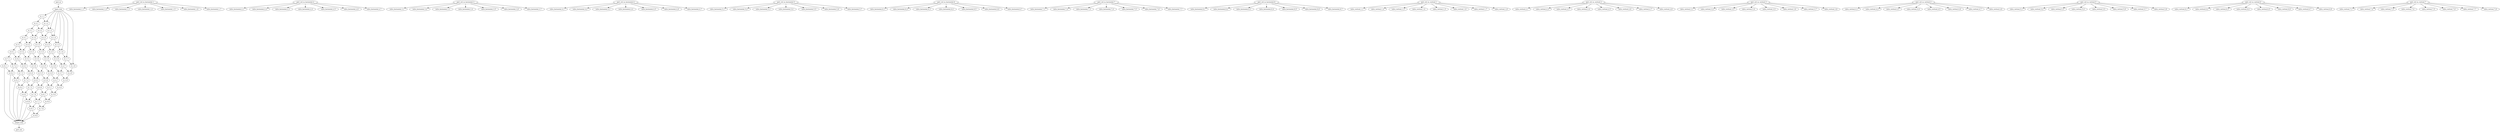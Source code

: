 digraph "" {
	port_in -> input_tree [key=0,
	connection_id=channel_in,
	connection_ref="{'name': 'channel_in', 'ID': 'channel_in', 'entity': 'CHANNEL', 'params': {'data': {'channelWidth': 100, 'connectionSpacing': 1000}}, '\
source': {'_component': 'port_in', '_port': '1'}, 'sinks': [{'_component': 'input_tree', '_port': '1'}], 'layer': {'_id': '0', '\
name': 'FLOW_0', 'type': 'FLOW', 'group': '0', 'params': {'data': {}}}, '_paths': []}",
	sink_port="{'_component': 'input_tree', '_port': '1'}",
	source_port="{'_component': 'port_in', '_port': '1'}"];
input_tree -> ct_1_1 [key=0,
connection_id=channel_in_1,
connection_ref="{'name': 'channel_in_1', 'ID': 'channel_in_1', 'entity': 'CHANNEL', 'params': {'data': {'channelWidth': 100, 'connectionSpacing': \
1000}}, 'source': {'_component': 'input_tree', '_port': '2'}, 'sinks': [{'_component': 'ct_1_1', '_port': '1'}], 'layer': {'_id': '\
0', 'name': 'FLOW_0', 'type': 'FLOW', 'group': '0', 'params': {'data': {}}}, '_paths': []}",
sink_port="{'_component': 'ct_1_1', '_port': '1'}",
source_port="{'_component': 'input_tree', '_port': '2'}"];
input_tree -> ct_1_2 [key=0,
connection_id=channel_in_2,
connection_ref="{'name': 'channel_in_2', 'ID': 'channel_in_2', 'entity': 'CHANNEL', 'params': {'data': {'channelWidth': 100, 'connectionSpacing': \
1000}}, 'source': {'_component': 'input_tree', '_port': '3'}, 'sinks': [{'_component': 'ct_1_2', '_port': '1'}], 'layer': {'_id': '\
0', 'name': 'FLOW_0', 'type': 'FLOW', 'group': '0', 'params': {'data': {}}}, '_paths': []}",
sink_port="{'_component': 'ct_1_2', '_port': '1'}",
source_port="{'_component': 'input_tree', '_port': '3'}"];
input_tree -> ct_1_3 [key=0,
connection_id=channel_in_3,
connection_ref="{'name': 'channel_in_3', 'ID': 'channel_in_3', 'entity': 'CHANNEL', 'params': {'data': {'channelWidth': 100, 'connectionSpacing': \
1000}}, 'source': {'_component': 'input_tree', '_port': '4'}, 'sinks': [{'_component': 'ct_1_3', '_port': '1'}], 'layer': {'_id': '\
0', 'name': 'FLOW_0', 'type': 'FLOW', 'group': '0', 'params': {'data': {}}}, '_paths': []}",
sink_port="{'_component': 'ct_1_3', '_port': '1'}",
source_port="{'_component': 'input_tree', '_port': '4'}"];
input_tree -> ct_1_4 [key=0,
connection_id=channel_in_4,
connection_ref="{'name': 'channel_in_4', 'ID': 'channel_in_4', 'entity': 'CHANNEL', 'params': {'data': {'channelWidth': 100, 'connectionSpacing': \
1000}}, 'source': {'_component': 'input_tree', '_port': '5'}, 'sinks': [{'_component': 'ct_1_4', '_port': '1'}], 'layer': {'_id': '\
0', 'name': 'FLOW_0', 'type': 'FLOW', 'group': '0', 'params': {'data': {}}}, '_paths': []}",
sink_port="{'_component': 'ct_1_4', '_port': '1'}",
source_port="{'_component': 'input_tree', '_port': '5'}"];
input_tree -> ct_1_5 [key=0,
connection_id=channel_in_5,
connection_ref="{'name': 'channel_in_5', 'ID': 'channel_in_5', 'entity': 'CHANNEL', 'params': {'data': {'channelWidth': 100, 'connectionSpacing': \
1000}}, 'source': {'_component': 'input_tree', '_port': '6'}, 'sinks': [{'_component': 'ct_1_5', '_port': '1'}], 'layer': {'_id': '\
0', 'name': 'FLOW_0', 'type': 'FLOW', 'group': '0', 'params': {'data': {}}}, '_paths': []}",
sink_port="{'_component': 'ct_1_5', '_port': '1'}",
source_port="{'_component': 'input_tree', '_port': '6'}"];
input_tree -> ct_1_6 [key=0,
connection_id=channel_in_6,
connection_ref="{'name': 'channel_in_6', 'ID': 'channel_in_6', 'entity': 'CHANNEL', 'params': {'data': {'channelWidth': 100, 'connectionSpacing': \
1000}}, 'source': {'_component': 'input_tree', '_port': '7'}, 'sinks': [{'_component': 'ct_1_6', '_port': '1'}], 'layer': {'_id': '\
0', 'name': 'FLOW_0', 'type': 'FLOW', 'group': '0', 'params': {'data': {}}}, '_paths': []}",
sink_port="{'_component': 'ct_1_6', '_port': '1'}",
source_port="{'_component': 'input_tree', '_port': '7'}"];
input_tree -> ct_1_7 [key=0,
connection_id=channel_in_7,
connection_ref="{'name': 'channel_in_7', 'ID': 'channel_in_7', 'entity': 'CHANNEL', 'params': {'data': {'channelWidth': 100, 'connectionSpacing': \
1000}}, 'source': {'_component': 'input_tree', '_port': '8'}, 'sinks': [{'_component': 'ct_1_7', '_port': '1'}], 'layer': {'_id': '\
0', 'name': 'FLOW_0', 'type': 'FLOW', 'group': '0', 'params': {'data': {}}}, '_paths': []}",
sink_port="{'_component': 'ct_1_7', '_port': '1'}",
source_port="{'_component': 'input_tree', '_port': '8'}"];
input_tree -> ct_1_8 [key=0,
connection_id=channel_in_8,
connection_ref="{'name': 'channel_in_8', 'ID': 'channel_in_8', 'entity': 'CHANNEL', 'params': {'data': {'channelWidth': 100, 'connectionSpacing': \
1000}}, 'source': {'_component': 'input_tree', '_port': '9'}, 'sinks': [{'_component': 'ct_1_8', '_port': '1'}], 'layer': {'_id': '\
0', 'name': 'FLOW_0', 'type': 'FLOW', 'group': '0', 'params': {'data': {}}}, '_paths': []}",
sink_port="{'_component': 'ct_1_8', '_port': '1'}",
source_port="{'_component': 'input_tree', '_port': '9'}"];
ct_1_1 -> ct_1_2 [key=0,
connection_id=channel_horizontal_1_1,
connection_ref="{'name': 'channel_horizontal_1_1', 'ID': 'channel_horizontal_1_1', 'entity': 'CHANNEL', 'params': {'data': {'channelWidth': 100, '\
connectionSpacing': 1000}}, 'source': {'_component': 'ct_1_1', '_port': '2'}, 'sinks': [{'_component': 'ct_1_2', '_port': '4'}], '\
layer': {'_id': '0', 'name': 'FLOW_0', 'type': 'FLOW', 'group': '0', 'params': {'data': {}}}, '_paths': []}",
sink_port="{'_component': 'ct_1_2', '_port': '4'}",
source_port="{'_component': 'ct_1_1', '_port': '2'}"];
ct_1_1 -> ct_2_1 [key=0,
connection_id=channel_vertical_1_1,
connection_ref="{'name': 'channel_vertical_1_1', 'ID': 'channel_vertical_1_1', 'entity': 'CHANNEL', 'params': {'data': {'channelWidth': 100, 'connectionSpacing': \
1000}}, 'source': {'_component': 'ct_1_1', '_port': '3'}, 'sinks': [{'_component': 'ct_2_1', '_port': '1'}], 'layer': {'_id': '0', '\
name': 'FLOW_0', 'type': 'FLOW', 'group': '0', 'params': {'data': {}}}, '_paths': []}",
sink_port="{'_component': 'ct_2_1', '_port': '1'}",
source_port="{'_component': 'ct_1_1', '_port': '3'}"];
ct_1_2 -> ct_1_3 [key=0,
connection_id=channel_horizontal_1_2,
connection_ref="{'name': 'channel_horizontal_1_2', 'ID': 'channel_horizontal_1_2', 'entity': 'CHANNEL', 'params': {'data': {'channelWidth': 100, '\
connectionSpacing': 1000}}, 'source': {'_component': 'ct_1_2', '_port': '2'}, 'sinks': [{'_component': 'ct_1_3', '_port': '4'}], '\
layer': {'_id': '0', 'name': 'FLOW_0', 'type': 'FLOW', 'group': '0', 'params': {'data': {}}}, '_paths': []}",
sink_port="{'_component': 'ct_1_3', '_port': '4'}",
source_port="{'_component': 'ct_1_2', '_port': '2'}"];
ct_1_2 -> ct_2_2 [key=0,
connection_id=channel_vertical_1_2,
connection_ref="{'name': 'channel_vertical_1_2', 'ID': 'channel_vertical_1_2', 'entity': 'CHANNEL', 'params': {'data': {'channelWidth': 100, 'connectionSpacing': \
1000}}, 'source': {'_component': 'ct_1_2', '_port': '3'}, 'sinks': [{'_component': 'ct_2_2', '_port': '1'}], 'layer': {'_id': '0', '\
name': 'FLOW_0', 'type': 'FLOW', 'group': '0', 'params': {'data': {}}}, '_paths': []}",
sink_port="{'_component': 'ct_2_2', '_port': '1'}",
source_port="{'_component': 'ct_1_2', '_port': '3'}"];
ct_1_3 -> ct_1_4 [key=0,
connection_id=channel_horizontal_1_3,
connection_ref="{'name': 'channel_horizontal_1_3', 'ID': 'channel_horizontal_1_3', 'entity': 'CHANNEL', 'params': {'data': {'channelWidth': 100, '\
connectionSpacing': 1000}}, 'source': {'_component': 'ct_1_3', '_port': '2'}, 'sinks': [{'_component': 'ct_1_4', '_port': '4'}], '\
layer': {'_id': '0', 'name': 'FLOW_0', 'type': 'FLOW', 'group': '0', 'params': {'data': {}}}, '_paths': []}",
sink_port="{'_component': 'ct_1_4', '_port': '4'}",
source_port="{'_component': 'ct_1_3', '_port': '2'}"];
ct_1_3 -> ct_2_3 [key=0,
connection_id=channel_vertical_1_3,
connection_ref="{'name': 'channel_vertical_1_3', 'ID': 'channel_vertical_1_3', 'entity': 'CHANNEL', 'params': {'data': {'channelWidth': 100, 'connectionSpacing': \
1000}}, 'source': {'_component': 'ct_1_3', '_port': '3'}, 'sinks': [{'_component': 'ct_2_3', '_port': '1'}], 'layer': {'_id': '0', '\
name': 'FLOW_0', 'type': 'FLOW', 'group': '0', 'params': {'data': {}}}, '_paths': []}",
sink_port="{'_component': 'ct_2_3', '_port': '1'}",
source_port="{'_component': 'ct_1_3', '_port': '3'}"];
ct_1_4 -> ct_1_5 [key=0,
connection_id=channel_horizontal_1_4,
connection_ref="{'name': 'channel_horizontal_1_4', 'ID': 'channel_horizontal_1_4', 'entity': 'CHANNEL', 'params': {'data': {'channelWidth': 100, '\
connectionSpacing': 1000}}, 'source': {'_component': 'ct_1_4', '_port': '2'}, 'sinks': [{'_component': 'ct_1_5', '_port': '4'}], '\
layer': {'_id': '0', 'name': 'FLOW_0', 'type': 'FLOW', 'group': '0', 'params': {'data': {}}}, '_paths': []}",
sink_port="{'_component': 'ct_1_5', '_port': '4'}",
source_port="{'_component': 'ct_1_4', '_port': '2'}"];
ct_1_4 -> ct_2_4 [key=0,
connection_id=channel_vertical_1_4,
connection_ref="{'name': 'channel_vertical_1_4', 'ID': 'channel_vertical_1_4', 'entity': 'CHANNEL', 'params': {'data': {'channelWidth': 100, 'connectionSpacing': \
1000}}, 'source': {'_component': 'ct_1_4', '_port': '3'}, 'sinks': [{'_component': 'ct_2_4', '_port': '1'}], 'layer': {'_id': '0', '\
name': 'FLOW_0', 'type': 'FLOW', 'group': '0', 'params': {'data': {}}}, '_paths': []}",
sink_port="{'_component': 'ct_2_4', '_port': '1'}",
source_port="{'_component': 'ct_1_4', '_port': '3'}"];
ct_1_5 -> ct_1_6 [key=0,
connection_id=channel_horizontal_1_5,
connection_ref="{'name': 'channel_horizontal_1_5', 'ID': 'channel_horizontal_1_5', 'entity': 'CHANNEL', 'params': {'data': {'channelWidth': 100, '\
connectionSpacing': 1000}}, 'source': {'_component': 'ct_1_5', '_port': '2'}, 'sinks': [{'_component': 'ct_1_6', '_port': '4'}], '\
layer': {'_id': '0', 'name': 'FLOW_0', 'type': 'FLOW', 'group': '0', 'params': {'data': {}}}, '_paths': []}",
sink_port="{'_component': 'ct_1_6', '_port': '4'}",
source_port="{'_component': 'ct_1_5', '_port': '2'}"];
ct_1_5 -> ct_2_5 [key=0,
connection_id=channel_vertical_1_5,
connection_ref="{'name': 'channel_vertical_1_5', 'ID': 'channel_vertical_1_5', 'entity': 'CHANNEL', 'params': {'data': {'channelWidth': 100, 'connectionSpacing': \
1000}}, 'source': {'_component': 'ct_1_5', '_port': '3'}, 'sinks': [{'_component': 'ct_2_5', '_port': '1'}], 'layer': {'_id': '0', '\
name': 'FLOW_0', 'type': 'FLOW', 'group': '0', 'params': {'data': {}}}, '_paths': []}",
sink_port="{'_component': 'ct_2_5', '_port': '1'}",
source_port="{'_component': 'ct_1_5', '_port': '3'}"];
ct_1_6 -> ct_1_7 [key=0,
connection_id=channel_horizontal_1_6,
connection_ref="{'name': 'channel_horizontal_1_6', 'ID': 'channel_horizontal_1_6', 'entity': 'CHANNEL', 'params': {'data': {'channelWidth': 100, '\
connectionSpacing': 1000}}, 'source': {'_component': 'ct_1_6', '_port': '2'}, 'sinks': [{'_component': 'ct_1_7', '_port': '4'}], '\
layer': {'_id': '0', 'name': 'FLOW_0', 'type': 'FLOW', 'group': '0', 'params': {'data': {}}}, '_paths': []}",
sink_port="{'_component': 'ct_1_7', '_port': '4'}",
source_port="{'_component': 'ct_1_6', '_port': '2'}"];
ct_1_6 -> ct_2_6 [key=0,
connection_id=channel_vertical_1_6,
connection_ref="{'name': 'channel_vertical_1_6', 'ID': 'channel_vertical_1_6', 'entity': 'CHANNEL', 'params': {'data': {'channelWidth': 100, 'connectionSpacing': \
1000}}, 'source': {'_component': 'ct_1_6', '_port': '3'}, 'sinks': [{'_component': 'ct_2_6', '_port': '1'}], 'layer': {'_id': '0', '\
name': 'FLOW_0', 'type': 'FLOW', 'group': '0', 'params': {'data': {}}}, '_paths': []}",
sink_port="{'_component': 'ct_2_6', '_port': '1'}",
source_port="{'_component': 'ct_1_6', '_port': '3'}"];
ct_1_7 -> ct_1_8 [key=0,
connection_id=channel_horizontal_1_7,
connection_ref="{'name': 'channel_horizontal_1_7', 'ID': 'channel_horizontal_1_7', 'entity': 'CHANNEL', 'params': {'data': {'channelWidth': 100, '\
connectionSpacing': 1000}}, 'source': {'_component': 'ct_1_7', '_port': '2'}, 'sinks': [{'_component': 'ct_1_8', '_port': '4'}], '\
layer': {'_id': '0', 'name': 'FLOW_0', 'type': 'FLOW', 'group': '0', 'params': {'data': {}}}, '_paths': []}",
sink_port="{'_component': 'ct_1_8', '_port': '4'}",
source_port="{'_component': 'ct_1_7', '_port': '2'}"];
ct_1_7 -> ct_2_7 [key=0,
connection_id=channel_vertical_1_7,
connection_ref="{'name': 'channel_vertical_1_7', 'ID': 'channel_vertical_1_7', 'entity': 'CHANNEL', 'params': {'data': {'channelWidth': 100, 'connectionSpacing': \
1000}}, 'source': {'_component': 'ct_1_7', '_port': '3'}, 'sinks': [{'_component': 'ct_2_7', '_port': '1'}], 'layer': {'_id': '0', '\
name': 'FLOW_0', 'type': 'FLOW', 'group': '0', 'params': {'data': {}}}, '_paths': []}",
sink_port="{'_component': 'ct_2_7', '_port': '1'}",
source_port="{'_component': 'ct_1_7', '_port': '3'}"];
ct_1_8 -> ct_2_8 [key=0,
connection_id=channel_vertical_1_8,
connection_ref="{'name': 'channel_vertical_1_8', 'ID': 'channel_vertical_1_8', 'entity': 'CHANNEL', 'params': {'data': {'channelWidth': 100, 'connectionSpacing': \
1000}}, 'source': {'_component': 'ct_1_8', '_port': '3'}, 'sinks': [{'_component': 'ct_2_8', '_port': '1'}], 'layer': {'_id': '0', '\
name': 'FLOW_0', 'type': 'FLOW', 'group': '0', 'params': {'data': {}}}, '_paths': []}",
sink_port="{'_component': 'ct_2_8', '_port': '1'}",
source_port="{'_component': 'ct_1_8', '_port': '3'}"];
ct_2_1 -> ct_2_2 [key=0,
connection_id=channel_horizontal_2_1,
connection_ref="{'name': 'channel_horizontal_2_1', 'ID': 'channel_horizontal_2_1', 'entity': 'CHANNEL', 'params': {'data': {'channelWidth': 100, '\
connectionSpacing': 1000}}, 'source': {'_component': 'ct_2_1', '_port': '2'}, 'sinks': [{'_component': 'ct_2_2', '_port': '4'}], '\
layer': {'_id': '0', 'name': 'FLOW_0', 'type': 'FLOW', 'group': '0', 'params': {'data': {}}}, '_paths': []}",
sink_port="{'_component': 'ct_2_2', '_port': '4'}",
source_port="{'_component': 'ct_2_1', '_port': '2'}"];
ct_2_1 -> ct_3_1 [key=0,
connection_id=channel_vertical_2_1,
connection_ref="{'name': 'channel_vertical_2_1', 'ID': 'channel_vertical_2_1', 'entity': 'CHANNEL', 'params': {'data': {'channelWidth': 100, 'connectionSpacing': \
1000}}, 'source': {'_component': 'ct_2_1', '_port': '3'}, 'sinks': [{'_component': 'ct_3_1', '_port': '1'}], 'layer': {'_id': '0', '\
name': 'FLOW_0', 'type': 'FLOW', 'group': '0', 'params': {'data': {}}}, '_paths': []}",
sink_port="{'_component': 'ct_3_1', '_port': '1'}",
source_port="{'_component': 'ct_2_1', '_port': '3'}"];
ct_2_2 -> ct_2_3 [key=0,
connection_id=channel_horizontal_2_2,
connection_ref="{'name': 'channel_horizontal_2_2', 'ID': 'channel_horizontal_2_2', 'entity': 'CHANNEL', 'params': {'data': {'channelWidth': 100, '\
connectionSpacing': 1000}}, 'source': {'_component': 'ct_2_2', '_port': '2'}, 'sinks': [{'_component': 'ct_2_3', '_port': '4'}], '\
layer': {'_id': '0', 'name': 'FLOW_0', 'type': 'FLOW', 'group': '0', 'params': {'data': {}}}, '_paths': []}",
sink_port="{'_component': 'ct_2_3', '_port': '4'}",
source_port="{'_component': 'ct_2_2', '_port': '2'}"];
ct_2_2 -> ct_3_2 [key=0,
connection_id=channel_vertical_2_2,
connection_ref="{'name': 'channel_vertical_2_2', 'ID': 'channel_vertical_2_2', 'entity': 'CHANNEL', 'params': {'data': {'channelWidth': 100, 'connectionSpacing': \
1000}}, 'source': {'_component': 'ct_2_2', '_port': '3'}, 'sinks': [{'_component': 'ct_3_2', '_port': '1'}], 'layer': {'_id': '0', '\
name': 'FLOW_0', 'type': 'FLOW', 'group': '0', 'params': {'data': {}}}, '_paths': []}",
sink_port="{'_component': 'ct_3_2', '_port': '1'}",
source_port="{'_component': 'ct_2_2', '_port': '3'}"];
ct_2_3 -> ct_2_4 [key=0,
connection_id=channel_horizontal_2_3,
connection_ref="{'name': 'channel_horizontal_2_3', 'ID': 'channel_horizontal_2_3', 'entity': 'CHANNEL', 'params': {'data': {'channelWidth': 100, '\
connectionSpacing': 1000}}, 'source': {'_component': 'ct_2_3', '_port': '2'}, 'sinks': [{'_component': 'ct_2_4', '_port': '4'}], '\
layer': {'_id': '0', 'name': 'FLOW_0', 'type': 'FLOW', 'group': '0', 'params': {'data': {}}}, '_paths': []}",
sink_port="{'_component': 'ct_2_4', '_port': '4'}",
source_port="{'_component': 'ct_2_3', '_port': '2'}"];
ct_2_3 -> ct_3_3 [key=0,
connection_id=channel_vertical_2_3,
connection_ref="{'name': 'channel_vertical_2_3', 'ID': 'channel_vertical_2_3', 'entity': 'CHANNEL', 'params': {'data': {'channelWidth': 100, 'connectionSpacing': \
1000}}, 'source': {'_component': 'ct_2_3', '_port': '3'}, 'sinks': [{'_component': 'ct_3_3', '_port': '1'}], 'layer': {'_id': '0', '\
name': 'FLOW_0', 'type': 'FLOW', 'group': '0', 'params': {'data': {}}}, '_paths': []}",
sink_port="{'_component': 'ct_3_3', '_port': '1'}",
source_port="{'_component': 'ct_2_3', '_port': '3'}"];
ct_2_4 -> ct_2_5 [key=0,
connection_id=channel_horizontal_2_4,
connection_ref="{'name': 'channel_horizontal_2_4', 'ID': 'channel_horizontal_2_4', 'entity': 'CHANNEL', 'params': {'data': {'channelWidth': 100, '\
connectionSpacing': 1000}}, 'source': {'_component': 'ct_2_4', '_port': '2'}, 'sinks': [{'_component': 'ct_2_5', '_port': '4'}], '\
layer': {'_id': '0', 'name': 'FLOW_0', 'type': 'FLOW', 'group': '0', 'params': {'data': {}}}, '_paths': []}",
sink_port="{'_component': 'ct_2_5', '_port': '4'}",
source_port="{'_component': 'ct_2_4', '_port': '2'}"];
ct_2_4 -> ct_3_4 [key=0,
connection_id=channel_vertical_2_4,
connection_ref="{'name': 'channel_vertical_2_4', 'ID': 'channel_vertical_2_4', 'entity': 'CHANNEL', 'params': {'data': {'channelWidth': 100, 'connectionSpacing': \
1000}}, 'source': {'_component': 'ct_2_4', '_port': '3'}, 'sinks': [{'_component': 'ct_3_4', '_port': '1'}], 'layer': {'_id': '0', '\
name': 'FLOW_0', 'type': 'FLOW', 'group': '0', 'params': {'data': {}}}, '_paths': []}",
sink_port="{'_component': 'ct_3_4', '_port': '1'}",
source_port="{'_component': 'ct_2_4', '_port': '3'}"];
ct_2_5 -> ct_2_6 [key=0,
connection_id=channel_horizontal_2_5,
connection_ref="{'name': 'channel_horizontal_2_5', 'ID': 'channel_horizontal_2_5', 'entity': 'CHANNEL', 'params': {'data': {'channelWidth': 100, '\
connectionSpacing': 1000}}, 'source': {'_component': 'ct_2_5', '_port': '2'}, 'sinks': [{'_component': 'ct_2_6', '_port': '4'}], '\
layer': {'_id': '0', 'name': 'FLOW_0', 'type': 'FLOW', 'group': '0', 'params': {'data': {}}}, '_paths': []}",
sink_port="{'_component': 'ct_2_6', '_port': '4'}",
source_port="{'_component': 'ct_2_5', '_port': '2'}"];
ct_2_5 -> ct_3_5 [key=0,
connection_id=channel_vertical_2_5,
connection_ref="{'name': 'channel_vertical_2_5', 'ID': 'channel_vertical_2_5', 'entity': 'CHANNEL', 'params': {'data': {'channelWidth': 100, 'connectionSpacing': \
1000}}, 'source': {'_component': 'ct_2_5', '_port': '3'}, 'sinks': [{'_component': 'ct_3_5', '_port': '1'}], 'layer': {'_id': '0', '\
name': 'FLOW_0', 'type': 'FLOW', 'group': '0', 'params': {'data': {}}}, '_paths': []}",
sink_port="{'_component': 'ct_3_5', '_port': '1'}",
source_port="{'_component': 'ct_2_5', '_port': '3'}"];
ct_2_6 -> ct_2_7 [key=0,
connection_id=channel_horizontal_2_6,
connection_ref="{'name': 'channel_horizontal_2_6', 'ID': 'channel_horizontal_2_6', 'entity': 'CHANNEL', 'params': {'data': {'channelWidth': 100, '\
connectionSpacing': 1000}}, 'source': {'_component': 'ct_2_6', '_port': '2'}, 'sinks': [{'_component': 'ct_2_7', '_port': '4'}], '\
layer': {'_id': '0', 'name': 'FLOW_0', 'type': 'FLOW', 'group': '0', 'params': {'data': {}}}, '_paths': []}",
sink_port="{'_component': 'ct_2_7', '_port': '4'}",
source_port="{'_component': 'ct_2_6', '_port': '2'}"];
ct_2_6 -> ct_3_6 [key=0,
connection_id=channel_vertical_2_6,
connection_ref="{'name': 'channel_vertical_2_6', 'ID': 'channel_vertical_2_6', 'entity': 'CHANNEL', 'params': {'data': {'channelWidth': 100, 'connectionSpacing': \
1000}}, 'source': {'_component': 'ct_2_6', '_port': '3'}, 'sinks': [{'_component': 'ct_3_6', '_port': '1'}], 'layer': {'_id': '0', '\
name': 'FLOW_0', 'type': 'FLOW', 'group': '0', 'params': {'data': {}}}, '_paths': []}",
sink_port="{'_component': 'ct_3_6', '_port': '1'}",
source_port="{'_component': 'ct_2_6', '_port': '3'}"];
ct_2_7 -> ct_2_8 [key=0,
connection_id=channel_horizontal_2_7,
connection_ref="{'name': 'channel_horizontal_2_7', 'ID': 'channel_horizontal_2_7', 'entity': 'CHANNEL', 'params': {'data': {'channelWidth': 100, '\
connectionSpacing': 1000}}, 'source': {'_component': 'ct_2_7', '_port': '2'}, 'sinks': [{'_component': 'ct_2_8', '_port': '4'}], '\
layer': {'_id': '0', 'name': 'FLOW_0', 'type': 'FLOW', 'group': '0', 'params': {'data': {}}}, '_paths': []}",
sink_port="{'_component': 'ct_2_8', '_port': '4'}",
source_port="{'_component': 'ct_2_7', '_port': '2'}"];
ct_2_7 -> ct_3_7 [key=0,
connection_id=channel_vertical_2_7,
connection_ref="{'name': 'channel_vertical_2_7', 'ID': 'channel_vertical_2_7', 'entity': 'CHANNEL', 'params': {'data': {'channelWidth': 100, 'connectionSpacing': \
1000}}, 'source': {'_component': 'ct_2_7', '_port': '3'}, 'sinks': [{'_component': 'ct_3_7', '_port': '1'}], 'layer': {'_id': '0', '\
name': 'FLOW_0', 'type': 'FLOW', 'group': '0', 'params': {'data': {}}}, '_paths': []}",
sink_port="{'_component': 'ct_3_7', '_port': '1'}",
source_port="{'_component': 'ct_2_7', '_port': '3'}"];
ct_2_8 -> ct_3_8 [key=0,
connection_id=channel_vertical_2_8,
connection_ref="{'name': 'channel_vertical_2_8', 'ID': 'channel_vertical_2_8', 'entity': 'CHANNEL', 'params': {'data': {'channelWidth': 100, 'connectionSpacing': \
1000}}, 'source': {'_component': 'ct_2_8', '_port': '3'}, 'sinks': [{'_component': 'ct_3_8', '_port': '1'}], 'layer': {'_id': '0', '\
name': 'FLOW_0', 'type': 'FLOW', 'group': '0', 'params': {'data': {}}}, '_paths': []}",
sink_port="{'_component': 'ct_3_8', '_port': '1'}",
source_port="{'_component': 'ct_2_8', '_port': '3'}"];
ct_3_1 -> ct_3_2 [key=0,
connection_id=channel_horizontal_3_1,
connection_ref="{'name': 'channel_horizontal_3_1', 'ID': 'channel_horizontal_3_1', 'entity': 'CHANNEL', 'params': {'data': {'channelWidth': 100, '\
connectionSpacing': 1000}}, 'source': {'_component': 'ct_3_1', '_port': '2'}, 'sinks': [{'_component': 'ct_3_2', '_port': '4'}], '\
layer': {'_id': '0', 'name': 'FLOW_0', 'type': 'FLOW', 'group': '0', 'params': {'data': {}}}, '_paths': []}",
sink_port="{'_component': 'ct_3_2', '_port': '4'}",
source_port="{'_component': 'ct_3_1', '_port': '2'}"];
ct_3_1 -> ct_4_1 [key=0,
connection_id=channel_vertical_3_1,
connection_ref="{'name': 'channel_vertical_3_1', 'ID': 'channel_vertical_3_1', 'entity': 'CHANNEL', 'params': {'data': {'channelWidth': 100, 'connectionSpacing': \
1000}}, 'source': {'_component': 'ct_3_1', '_port': '3'}, 'sinks': [{'_component': 'ct_4_1', '_port': '1'}], 'layer': {'_id': '0', '\
name': 'FLOW_0', 'type': 'FLOW', 'group': '0', 'params': {'data': {}}}, '_paths': []}",
sink_port="{'_component': 'ct_4_1', '_port': '1'}",
source_port="{'_component': 'ct_3_1', '_port': '3'}"];
ct_3_2 -> ct_3_3 [key=0,
connection_id=channel_horizontal_3_2,
connection_ref="{'name': 'channel_horizontal_3_2', 'ID': 'channel_horizontal_3_2', 'entity': 'CHANNEL', 'params': {'data': {'channelWidth': 100, '\
connectionSpacing': 1000}}, 'source': {'_component': 'ct_3_2', '_port': '2'}, 'sinks': [{'_component': 'ct_3_3', '_port': '4'}], '\
layer': {'_id': '0', 'name': 'FLOW_0', 'type': 'FLOW', 'group': '0', 'params': {'data': {}}}, '_paths': []}",
sink_port="{'_component': 'ct_3_3', '_port': '4'}",
source_port="{'_component': 'ct_3_2', '_port': '2'}"];
ct_3_2 -> ct_4_2 [key=0,
connection_id=channel_vertical_3_2,
connection_ref="{'name': 'channel_vertical_3_2', 'ID': 'channel_vertical_3_2', 'entity': 'CHANNEL', 'params': {'data': {'channelWidth': 100, 'connectionSpacing': \
1000}}, 'source': {'_component': 'ct_3_2', '_port': '3'}, 'sinks': [{'_component': 'ct_4_2', '_port': '1'}], 'layer': {'_id': '0', '\
name': 'FLOW_0', 'type': 'FLOW', 'group': '0', 'params': {'data': {}}}, '_paths': []}",
sink_port="{'_component': 'ct_4_2', '_port': '1'}",
source_port="{'_component': 'ct_3_2', '_port': '3'}"];
ct_3_3 -> ct_3_4 [key=0,
connection_id=channel_horizontal_3_3,
connection_ref="{'name': 'channel_horizontal_3_3', 'ID': 'channel_horizontal_3_3', 'entity': 'CHANNEL', 'params': {'data': {'channelWidth': 100, '\
connectionSpacing': 1000}}, 'source': {'_component': 'ct_3_3', '_port': '2'}, 'sinks': [{'_component': 'ct_3_4', '_port': '4'}], '\
layer': {'_id': '0', 'name': 'FLOW_0', 'type': 'FLOW', 'group': '0', 'params': {'data': {}}}, '_paths': []}",
sink_port="{'_component': 'ct_3_4', '_port': '4'}",
source_port="{'_component': 'ct_3_3', '_port': '2'}"];
ct_3_3 -> ct_4_3 [key=0,
connection_id=channel_vertical_3_3,
connection_ref="{'name': 'channel_vertical_3_3', 'ID': 'channel_vertical_3_3', 'entity': 'CHANNEL', 'params': {'data': {'channelWidth': 100, 'connectionSpacing': \
1000}}, 'source': {'_component': 'ct_3_3', '_port': '3'}, 'sinks': [{'_component': 'ct_4_3', '_port': '1'}], 'layer': {'_id': '0', '\
name': 'FLOW_0', 'type': 'FLOW', 'group': '0', 'params': {'data': {}}}, '_paths': []}",
sink_port="{'_component': 'ct_4_3', '_port': '1'}",
source_port="{'_component': 'ct_3_3', '_port': '3'}"];
ct_3_4 -> ct_3_5 [key=0,
connection_id=channel_horizontal_3_4,
connection_ref="{'name': 'channel_horizontal_3_4', 'ID': 'channel_horizontal_3_4', 'entity': 'CHANNEL', 'params': {'data': {'channelWidth': 100, '\
connectionSpacing': 1000}}, 'source': {'_component': 'ct_3_4', '_port': '2'}, 'sinks': [{'_component': 'ct_3_5', '_port': '4'}], '\
layer': {'_id': '0', 'name': 'FLOW_0', 'type': 'FLOW', 'group': '0', 'params': {'data': {}}}, '_paths': []}",
sink_port="{'_component': 'ct_3_5', '_port': '4'}",
source_port="{'_component': 'ct_3_4', '_port': '2'}"];
ct_3_4 -> ct_4_4 [key=0,
connection_id=channel_vertical_3_4,
connection_ref="{'name': 'channel_vertical_3_4', 'ID': 'channel_vertical_3_4', 'entity': 'CHANNEL', 'params': {'data': {'channelWidth': 100, 'connectionSpacing': \
1000}}, 'source': {'_component': 'ct_3_4', '_port': '3'}, 'sinks': [{'_component': 'ct_4_4', '_port': '1'}], 'layer': {'_id': '0', '\
name': 'FLOW_0', 'type': 'FLOW', 'group': '0', 'params': {'data': {}}}, '_paths': []}",
sink_port="{'_component': 'ct_4_4', '_port': '1'}",
source_port="{'_component': 'ct_3_4', '_port': '3'}"];
ct_3_5 -> ct_3_6 [key=0,
connection_id=channel_horizontal_3_5,
connection_ref="{'name': 'channel_horizontal_3_5', 'ID': 'channel_horizontal_3_5', 'entity': 'CHANNEL', 'params': {'data': {'channelWidth': 100, '\
connectionSpacing': 1000}}, 'source': {'_component': 'ct_3_5', '_port': '2'}, 'sinks': [{'_component': 'ct_3_6', '_port': '4'}], '\
layer': {'_id': '0', 'name': 'FLOW_0', 'type': 'FLOW', 'group': '0', 'params': {'data': {}}}, '_paths': []}",
sink_port="{'_component': 'ct_3_6', '_port': '4'}",
source_port="{'_component': 'ct_3_5', '_port': '2'}"];
ct_3_5 -> ct_4_5 [key=0,
connection_id=channel_vertical_3_5,
connection_ref="{'name': 'channel_vertical_3_5', 'ID': 'channel_vertical_3_5', 'entity': 'CHANNEL', 'params': {'data': {'channelWidth': 100, 'connectionSpacing': \
1000}}, 'source': {'_component': 'ct_3_5', '_port': '3'}, 'sinks': [{'_component': 'ct_4_5', '_port': '1'}], 'layer': {'_id': '0', '\
name': 'FLOW_0', 'type': 'FLOW', 'group': '0', 'params': {'data': {}}}, '_paths': []}",
sink_port="{'_component': 'ct_4_5', '_port': '1'}",
source_port="{'_component': 'ct_3_5', '_port': '3'}"];
ct_3_6 -> ct_3_7 [key=0,
connection_id=channel_horizontal_3_6,
connection_ref="{'name': 'channel_horizontal_3_6', 'ID': 'channel_horizontal_3_6', 'entity': 'CHANNEL', 'params': {'data': {'channelWidth': 100, '\
connectionSpacing': 1000}}, 'source': {'_component': 'ct_3_6', '_port': '2'}, 'sinks': [{'_component': 'ct_3_7', '_port': '4'}], '\
layer': {'_id': '0', 'name': 'FLOW_0', 'type': 'FLOW', 'group': '0', 'params': {'data': {}}}, '_paths': []}",
sink_port="{'_component': 'ct_3_7', '_port': '4'}",
source_port="{'_component': 'ct_3_6', '_port': '2'}"];
ct_3_6 -> ct_4_6 [key=0,
connection_id=channel_vertical_3_6,
connection_ref="{'name': 'channel_vertical_3_6', 'ID': 'channel_vertical_3_6', 'entity': 'CHANNEL', 'params': {'data': {'channelWidth': 100, 'connectionSpacing': \
1000}}, 'source': {'_component': 'ct_3_6', '_port': '3'}, 'sinks': [{'_component': 'ct_4_6', '_port': '1'}], 'layer': {'_id': '0', '\
name': 'FLOW_0', 'type': 'FLOW', 'group': '0', 'params': {'data': {}}}, '_paths': []}",
sink_port="{'_component': 'ct_4_6', '_port': '1'}",
source_port="{'_component': 'ct_3_6', '_port': '3'}"];
ct_3_7 -> ct_3_8 [key=0,
connection_id=channel_horizontal_3_7,
connection_ref="{'name': 'channel_horizontal_3_7', 'ID': 'channel_horizontal_3_7', 'entity': 'CHANNEL', 'params': {'data': {'channelWidth': 100, '\
connectionSpacing': 1000}}, 'source': {'_component': 'ct_3_7', '_port': '2'}, 'sinks': [{'_component': 'ct_3_8', '_port': '4'}], '\
layer': {'_id': '0', 'name': 'FLOW_0', 'type': 'FLOW', 'group': '0', 'params': {'data': {}}}, '_paths': []}",
sink_port="{'_component': 'ct_3_8', '_port': '4'}",
source_port="{'_component': 'ct_3_7', '_port': '2'}"];
ct_3_7 -> ct_4_7 [key=0,
connection_id=channel_vertical_3_7,
connection_ref="{'name': 'channel_vertical_3_7', 'ID': 'channel_vertical_3_7', 'entity': 'CHANNEL', 'params': {'data': {'channelWidth': 100, 'connectionSpacing': \
1000}}, 'source': {'_component': 'ct_3_7', '_port': '3'}, 'sinks': [{'_component': 'ct_4_7', '_port': '1'}], 'layer': {'_id': '0', '\
name': 'FLOW_0', 'type': 'FLOW', 'group': '0', 'params': {'data': {}}}, '_paths': []}",
sink_port="{'_component': 'ct_4_7', '_port': '1'}",
source_port="{'_component': 'ct_3_7', '_port': '3'}"];
ct_3_8 -> ct_4_8 [key=0,
connection_id=channel_vertical_3_8,
connection_ref="{'name': 'channel_vertical_3_8', 'ID': 'channel_vertical_3_8', 'entity': 'CHANNEL', 'params': {'data': {'channelWidth': 100, 'connectionSpacing': \
1000}}, 'source': {'_component': 'ct_3_8', '_port': '3'}, 'sinks': [{'_component': 'ct_4_8', '_port': '1'}], 'layer': {'_id': '0', '\
name': 'FLOW_0', 'type': 'FLOW', 'group': '0', 'params': {'data': {}}}, '_paths': []}",
sink_port="{'_component': 'ct_4_8', '_port': '1'}",
source_port="{'_component': 'ct_3_8', '_port': '3'}"];
ct_4_1 -> ct_4_2 [key=0,
connection_id=channel_horizontal_4_1,
connection_ref="{'name': 'channel_horizontal_4_1', 'ID': 'channel_horizontal_4_1', 'entity': 'CHANNEL', 'params': {'data': {'channelWidth': 100, '\
connectionSpacing': 1000}}, 'source': {'_component': 'ct_4_1', '_port': '2'}, 'sinks': [{'_component': 'ct_4_2', '_port': '4'}], '\
layer': {'_id': '0', 'name': 'FLOW_0', 'type': 'FLOW', 'group': '0', 'params': {'data': {}}}, '_paths': []}",
sink_port="{'_component': 'ct_4_2', '_port': '4'}",
source_port="{'_component': 'ct_4_1', '_port': '2'}"];
ct_4_1 -> ct_5_1 [key=0,
connection_id=channel_vertical_4_1,
connection_ref="{'name': 'channel_vertical_4_1', 'ID': 'channel_vertical_4_1', 'entity': 'CHANNEL', 'params': {'data': {'channelWidth': 100, 'connectionSpacing': \
1000}}, 'source': {'_component': 'ct_4_1', '_port': '3'}, 'sinks': [{'_component': 'ct_5_1', '_port': '1'}], 'layer': {'_id': '0', '\
name': 'FLOW_0', 'type': 'FLOW', 'group': '0', 'params': {'data': {}}}, '_paths': []}",
sink_port="{'_component': 'ct_5_1', '_port': '1'}",
source_port="{'_component': 'ct_4_1', '_port': '3'}"];
ct_4_2 -> ct_4_3 [key=0,
connection_id=channel_horizontal_4_2,
connection_ref="{'name': 'channel_horizontal_4_2', 'ID': 'channel_horizontal_4_2', 'entity': 'CHANNEL', 'params': {'data': {'channelWidth': 100, '\
connectionSpacing': 1000}}, 'source': {'_component': 'ct_4_2', '_port': '2'}, 'sinks': [{'_component': 'ct_4_3', '_port': '4'}], '\
layer': {'_id': '0', 'name': 'FLOW_0', 'type': 'FLOW', 'group': '0', 'params': {'data': {}}}, '_paths': []}",
sink_port="{'_component': 'ct_4_3', '_port': '4'}",
source_port="{'_component': 'ct_4_2', '_port': '2'}"];
ct_4_2 -> ct_5_2 [key=0,
connection_id=channel_vertical_4_2,
connection_ref="{'name': 'channel_vertical_4_2', 'ID': 'channel_vertical_4_2', 'entity': 'CHANNEL', 'params': {'data': {'channelWidth': 100, 'connectionSpacing': \
1000}}, 'source': {'_component': 'ct_4_2', '_port': '3'}, 'sinks': [{'_component': 'ct_5_2', '_port': '1'}], 'layer': {'_id': '0', '\
name': 'FLOW_0', 'type': 'FLOW', 'group': '0', 'params': {'data': {}}}, '_paths': []}",
sink_port="{'_component': 'ct_5_2', '_port': '1'}",
source_port="{'_component': 'ct_4_2', '_port': '3'}"];
ct_4_3 -> ct_4_4 [key=0,
connection_id=channel_horizontal_4_3,
connection_ref="{'name': 'channel_horizontal_4_3', 'ID': 'channel_horizontal_4_3', 'entity': 'CHANNEL', 'params': {'data': {'channelWidth': 100, '\
connectionSpacing': 1000}}, 'source': {'_component': 'ct_4_3', '_port': '2'}, 'sinks': [{'_component': 'ct_4_4', '_port': '4'}], '\
layer': {'_id': '0', 'name': 'FLOW_0', 'type': 'FLOW', 'group': '0', 'params': {'data': {}}}, '_paths': []}",
sink_port="{'_component': 'ct_4_4', '_port': '4'}",
source_port="{'_component': 'ct_4_3', '_port': '2'}"];
ct_4_3 -> ct_5_3 [key=0,
connection_id=channel_vertical_4_3,
connection_ref="{'name': 'channel_vertical_4_3', 'ID': 'channel_vertical_4_3', 'entity': 'CHANNEL', 'params': {'data': {'channelWidth': 100, 'connectionSpacing': \
1000}}, 'source': {'_component': 'ct_4_3', '_port': '3'}, 'sinks': [{'_component': 'ct_5_3', '_port': '1'}], 'layer': {'_id': '0', '\
name': 'FLOW_0', 'type': 'FLOW', 'group': '0', 'params': {'data': {}}}, '_paths': []}",
sink_port="{'_component': 'ct_5_3', '_port': '1'}",
source_port="{'_component': 'ct_4_3', '_port': '3'}"];
ct_4_4 -> ct_4_5 [key=0,
connection_id=channel_horizontal_4_4,
connection_ref="{'name': 'channel_horizontal_4_4', 'ID': 'channel_horizontal_4_4', 'entity': 'CHANNEL', 'params': {'data': {'channelWidth': 100, '\
connectionSpacing': 1000}}, 'source': {'_component': 'ct_4_4', '_port': '2'}, 'sinks': [{'_component': 'ct_4_5', '_port': '4'}], '\
layer': {'_id': '0', 'name': 'FLOW_0', 'type': 'FLOW', 'group': '0', 'params': {'data': {}}}, '_paths': []}",
sink_port="{'_component': 'ct_4_5', '_port': '4'}",
source_port="{'_component': 'ct_4_4', '_port': '2'}"];
ct_4_4 -> ct_5_4 [key=0,
connection_id=channel_vertical_4_4,
connection_ref="{'name': 'channel_vertical_4_4', 'ID': 'channel_vertical_4_4', 'entity': 'CHANNEL', 'params': {'data': {'channelWidth': 100, 'connectionSpacing': \
1000}}, 'source': {'_component': 'ct_4_4', '_port': '3'}, 'sinks': [{'_component': 'ct_5_4', '_port': '1'}], 'layer': {'_id': '0', '\
name': 'FLOW_0', 'type': 'FLOW', 'group': '0', 'params': {'data': {}}}, '_paths': []}",
sink_port="{'_component': 'ct_5_4', '_port': '1'}",
source_port="{'_component': 'ct_4_4', '_port': '3'}"];
ct_4_5 -> ct_4_6 [key=0,
connection_id=channel_horizontal_4_5,
connection_ref="{'name': 'channel_horizontal_4_5', 'ID': 'channel_horizontal_4_5', 'entity': 'CHANNEL', 'params': {'data': {'channelWidth': 100, '\
connectionSpacing': 1000}}, 'source': {'_component': 'ct_4_5', '_port': '2'}, 'sinks': [{'_component': 'ct_4_6', '_port': '4'}], '\
layer': {'_id': '0', 'name': 'FLOW_0', 'type': 'FLOW', 'group': '0', 'params': {'data': {}}}, '_paths': []}",
sink_port="{'_component': 'ct_4_6', '_port': '4'}",
source_port="{'_component': 'ct_4_5', '_port': '2'}"];
ct_4_5 -> ct_5_5 [key=0,
connection_id=channel_vertical_4_5,
connection_ref="{'name': 'channel_vertical_4_5', 'ID': 'channel_vertical_4_5', 'entity': 'CHANNEL', 'params': {'data': {'channelWidth': 100, 'connectionSpacing': \
1000}}, 'source': {'_component': 'ct_4_5', '_port': '3'}, 'sinks': [{'_component': 'ct_5_5', '_port': '1'}], 'layer': {'_id': '0', '\
name': 'FLOW_0', 'type': 'FLOW', 'group': '0', 'params': {'data': {}}}, '_paths': []}",
sink_port="{'_component': 'ct_5_5', '_port': '1'}",
source_port="{'_component': 'ct_4_5', '_port': '3'}"];
ct_4_6 -> ct_4_7 [key=0,
connection_id=channel_horizontal_4_6,
connection_ref="{'name': 'channel_horizontal_4_6', 'ID': 'channel_horizontal_4_6', 'entity': 'CHANNEL', 'params': {'data': {'channelWidth': 100, '\
connectionSpacing': 1000}}, 'source': {'_component': 'ct_4_6', '_port': '2'}, 'sinks': [{'_component': 'ct_4_7', '_port': '4'}], '\
layer': {'_id': '0', 'name': 'FLOW_0', 'type': 'FLOW', 'group': '0', 'params': {'data': {}}}, '_paths': []}",
sink_port="{'_component': 'ct_4_7', '_port': '4'}",
source_port="{'_component': 'ct_4_6', '_port': '2'}"];
ct_4_6 -> ct_5_6 [key=0,
connection_id=channel_vertical_4_6,
connection_ref="{'name': 'channel_vertical_4_6', 'ID': 'channel_vertical_4_6', 'entity': 'CHANNEL', 'params': {'data': {'channelWidth': 100, 'connectionSpacing': \
1000}}, 'source': {'_component': 'ct_4_6', '_port': '3'}, 'sinks': [{'_component': 'ct_5_6', '_port': '1'}], 'layer': {'_id': '0', '\
name': 'FLOW_0', 'type': 'FLOW', 'group': '0', 'params': {'data': {}}}, '_paths': []}",
sink_port="{'_component': 'ct_5_6', '_port': '1'}",
source_port="{'_component': 'ct_4_6', '_port': '3'}"];
ct_4_7 -> ct_4_8 [key=0,
connection_id=channel_horizontal_4_7,
connection_ref="{'name': 'channel_horizontal_4_7', 'ID': 'channel_horizontal_4_7', 'entity': 'CHANNEL', 'params': {'data': {'channelWidth': 100, '\
connectionSpacing': 1000}}, 'source': {'_component': 'ct_4_7', '_port': '2'}, 'sinks': [{'_component': 'ct_4_8', '_port': '4'}], '\
layer': {'_id': '0', 'name': 'FLOW_0', 'type': 'FLOW', 'group': '0', 'params': {'data': {}}}, '_paths': []}",
sink_port="{'_component': 'ct_4_8', '_port': '4'}",
source_port="{'_component': 'ct_4_7', '_port': '2'}"];
ct_4_7 -> ct_5_7 [key=0,
connection_id=channel_vertical_4_7,
connection_ref="{'name': 'channel_vertical_4_7', 'ID': 'channel_vertical_4_7', 'entity': 'CHANNEL', 'params': {'data': {'channelWidth': 100, 'connectionSpacing': \
1000}}, 'source': {'_component': 'ct_4_7', '_port': '3'}, 'sinks': [{'_component': 'ct_5_7', '_port': '1'}], 'layer': {'_id': '0', '\
name': 'FLOW_0', 'type': 'FLOW', 'group': '0', 'params': {'data': {}}}, '_paths': []}",
sink_port="{'_component': 'ct_5_7', '_port': '1'}",
source_port="{'_component': 'ct_4_7', '_port': '3'}"];
ct_4_8 -> ct_5_8 [key=0,
connection_id=channel_vertical_4_8,
connection_ref="{'name': 'channel_vertical_4_8', 'ID': 'channel_vertical_4_8', 'entity': 'CHANNEL', 'params': {'data': {'channelWidth': 100, 'connectionSpacing': \
1000}}, 'source': {'_component': 'ct_4_8', '_port': '3'}, 'sinks': [{'_component': 'ct_5_8', '_port': '1'}], 'layer': {'_id': '0', '\
name': 'FLOW_0', 'type': 'FLOW', 'group': '0', 'params': {'data': {}}}, '_paths': []}",
sink_port="{'_component': 'ct_5_8', '_port': '1'}",
source_port="{'_component': 'ct_4_8', '_port': '3'}"];
ct_5_1 -> ct_5_2 [key=0,
connection_id=channel_horizontal_5_1,
connection_ref="{'name': 'channel_horizontal_5_1', 'ID': 'channel_horizontal_5_1', 'entity': 'CHANNEL', 'params': {'data': {'channelWidth': 100, '\
connectionSpacing': 1000}}, 'source': {'_component': 'ct_5_1', '_port': '2'}, 'sinks': [{'_component': 'ct_5_2', '_port': '4'}], '\
layer': {'_id': '0', 'name': 'FLOW_0', 'type': 'FLOW', 'group': '0', 'params': {'data': {}}}, '_paths': []}",
sink_port="{'_component': 'ct_5_2', '_port': '4'}",
source_port="{'_component': 'ct_5_1', '_port': '2'}"];
ct_5_1 -> ct_6_1 [key=0,
connection_id=channel_vertical_5_1,
connection_ref="{'name': 'channel_vertical_5_1', 'ID': 'channel_vertical_5_1', 'entity': 'CHANNEL', 'params': {'data': {'channelWidth': 100, 'connectionSpacing': \
1000}}, 'source': {'_component': 'ct_5_1', '_port': '3'}, 'sinks': [{'_component': 'ct_6_1', '_port': '1'}], 'layer': {'_id': '0', '\
name': 'FLOW_0', 'type': 'FLOW', 'group': '0', 'params': {'data': {}}}, '_paths': []}",
sink_port="{'_component': 'ct_6_1', '_port': '1'}",
source_port="{'_component': 'ct_5_1', '_port': '3'}"];
ct_5_2 -> ct_5_3 [key=0,
connection_id=channel_horizontal_5_2,
connection_ref="{'name': 'channel_horizontal_5_2', 'ID': 'channel_horizontal_5_2', 'entity': 'CHANNEL', 'params': {'data': {'channelWidth': 100, '\
connectionSpacing': 1000}}, 'source': {'_component': 'ct_5_2', '_port': '2'}, 'sinks': [{'_component': 'ct_5_3', '_port': '4'}], '\
layer': {'_id': '0', 'name': 'FLOW_0', 'type': 'FLOW', 'group': '0', 'params': {'data': {}}}, '_paths': []}",
sink_port="{'_component': 'ct_5_3', '_port': '4'}",
source_port="{'_component': 'ct_5_2', '_port': '2'}"];
ct_5_2 -> ct_6_2 [key=0,
connection_id=channel_vertical_5_2,
connection_ref="{'name': 'channel_vertical_5_2', 'ID': 'channel_vertical_5_2', 'entity': 'CHANNEL', 'params': {'data': {'channelWidth': 100, 'connectionSpacing': \
1000}}, 'source': {'_component': 'ct_5_2', '_port': '3'}, 'sinks': [{'_component': 'ct_6_2', '_port': '1'}], 'layer': {'_id': '0', '\
name': 'FLOW_0', 'type': 'FLOW', 'group': '0', 'params': {'data': {}}}, '_paths': []}",
sink_port="{'_component': 'ct_6_2', '_port': '1'}",
source_port="{'_component': 'ct_5_2', '_port': '3'}"];
ct_5_3 -> ct_5_4 [key=0,
connection_id=channel_horizontal_5_3,
connection_ref="{'name': 'channel_horizontal_5_3', 'ID': 'channel_horizontal_5_3', 'entity': 'CHANNEL', 'params': {'data': {'channelWidth': 100, '\
connectionSpacing': 1000}}, 'source': {'_component': 'ct_5_3', '_port': '2'}, 'sinks': [{'_component': 'ct_5_4', '_port': '4'}], '\
layer': {'_id': '0', 'name': 'FLOW_0', 'type': 'FLOW', 'group': '0', 'params': {'data': {}}}, '_paths': []}",
sink_port="{'_component': 'ct_5_4', '_port': '4'}",
source_port="{'_component': 'ct_5_3', '_port': '2'}"];
ct_5_3 -> ct_6_3 [key=0,
connection_id=channel_vertical_5_3,
connection_ref="{'name': 'channel_vertical_5_3', 'ID': 'channel_vertical_5_3', 'entity': 'CHANNEL', 'params': {'data': {'channelWidth': 100, 'connectionSpacing': \
1000}}, 'source': {'_component': 'ct_5_3', '_port': '3'}, 'sinks': [{'_component': 'ct_6_3', '_port': '1'}], 'layer': {'_id': '0', '\
name': 'FLOW_0', 'type': 'FLOW', 'group': '0', 'params': {'data': {}}}, '_paths': []}",
sink_port="{'_component': 'ct_6_3', '_port': '1'}",
source_port="{'_component': 'ct_5_3', '_port': '3'}"];
ct_5_4 -> ct_5_5 [key=0,
connection_id=channel_horizontal_5_4,
connection_ref="{'name': 'channel_horizontal_5_4', 'ID': 'channel_horizontal_5_4', 'entity': 'CHANNEL', 'params': {'data': {'channelWidth': 100, '\
connectionSpacing': 1000}}, 'source': {'_component': 'ct_5_4', '_port': '2'}, 'sinks': [{'_component': 'ct_5_5', '_port': '4'}], '\
layer': {'_id': '0', 'name': 'FLOW_0', 'type': 'FLOW', 'group': '0', 'params': {'data': {}}}, '_paths': []}",
sink_port="{'_component': 'ct_5_5', '_port': '4'}",
source_port="{'_component': 'ct_5_4', '_port': '2'}"];
ct_5_4 -> ct_6_4 [key=0,
connection_id=channel_vertical_5_4,
connection_ref="{'name': 'channel_vertical_5_4', 'ID': 'channel_vertical_5_4', 'entity': 'CHANNEL', 'params': {'data': {'channelWidth': 100, 'connectionSpacing': \
1000}}, 'source': {'_component': 'ct_5_4', '_port': '3'}, 'sinks': [{'_component': 'ct_6_4', '_port': '1'}], 'layer': {'_id': '0', '\
name': 'FLOW_0', 'type': 'FLOW', 'group': '0', 'params': {'data': {}}}, '_paths': []}",
sink_port="{'_component': 'ct_6_4', '_port': '1'}",
source_port="{'_component': 'ct_5_4', '_port': '3'}"];
ct_5_5 -> ct_5_6 [key=0,
connection_id=channel_horizontal_5_5,
connection_ref="{'name': 'channel_horizontal_5_5', 'ID': 'channel_horizontal_5_5', 'entity': 'CHANNEL', 'params': {'data': {'channelWidth': 100, '\
connectionSpacing': 1000}}, 'source': {'_component': 'ct_5_5', '_port': '2'}, 'sinks': [{'_component': 'ct_5_6', '_port': '4'}], '\
layer': {'_id': '0', 'name': 'FLOW_0', 'type': 'FLOW', 'group': '0', 'params': {'data': {}}}, '_paths': []}",
sink_port="{'_component': 'ct_5_6', '_port': '4'}",
source_port="{'_component': 'ct_5_5', '_port': '2'}"];
ct_5_5 -> ct_6_5 [key=0,
connection_id=channel_vertical_5_5,
connection_ref="{'name': 'channel_vertical_5_5', 'ID': 'channel_vertical_5_5', 'entity': 'CHANNEL', 'params': {'data': {'channelWidth': 100, 'connectionSpacing': \
1000}}, 'source': {'_component': 'ct_5_5', '_port': '3'}, 'sinks': [{'_component': 'ct_6_5', '_port': '1'}], 'layer': {'_id': '0', '\
name': 'FLOW_0', 'type': 'FLOW', 'group': '0', 'params': {'data': {}}}, '_paths': []}",
sink_port="{'_component': 'ct_6_5', '_port': '1'}",
source_port="{'_component': 'ct_5_5', '_port': '3'}"];
ct_5_6 -> ct_5_7 [key=0,
connection_id=channel_horizontal_5_6,
connection_ref="{'name': 'channel_horizontal_5_6', 'ID': 'channel_horizontal_5_6', 'entity': 'CHANNEL', 'params': {'data': {'channelWidth': 100, '\
connectionSpacing': 1000}}, 'source': {'_component': 'ct_5_6', '_port': '2'}, 'sinks': [{'_component': 'ct_5_7', '_port': '4'}], '\
layer': {'_id': '0', 'name': 'FLOW_0', 'type': 'FLOW', 'group': '0', 'params': {'data': {}}}, '_paths': []}",
sink_port="{'_component': 'ct_5_7', '_port': '4'}",
source_port="{'_component': 'ct_5_6', '_port': '2'}"];
ct_5_6 -> ct_6_6 [key=0,
connection_id=channel_vertical_5_6,
connection_ref="{'name': 'channel_vertical_5_6', 'ID': 'channel_vertical_5_6', 'entity': 'CHANNEL', 'params': {'data': {'channelWidth': 100, 'connectionSpacing': \
1000}}, 'source': {'_component': 'ct_5_6', '_port': '3'}, 'sinks': [{'_component': 'ct_6_6', '_port': '1'}], 'layer': {'_id': '0', '\
name': 'FLOW_0', 'type': 'FLOW', 'group': '0', 'params': {'data': {}}}, '_paths': []}",
sink_port="{'_component': 'ct_6_6', '_port': '1'}",
source_port="{'_component': 'ct_5_6', '_port': '3'}"];
ct_5_7 -> ct_5_8 [key=0,
connection_id=channel_horizontal_5_7,
connection_ref="{'name': 'channel_horizontal_5_7', 'ID': 'channel_horizontal_5_7', 'entity': 'CHANNEL', 'params': {'data': {'channelWidth': 100, '\
connectionSpacing': 1000}}, 'source': {'_component': 'ct_5_7', '_port': '2'}, 'sinks': [{'_component': 'ct_5_8', '_port': '4'}], '\
layer': {'_id': '0', 'name': 'FLOW_0', 'type': 'FLOW', 'group': '0', 'params': {'data': {}}}, '_paths': []}",
sink_port="{'_component': 'ct_5_8', '_port': '4'}",
source_port="{'_component': 'ct_5_7', '_port': '2'}"];
ct_5_7 -> ct_6_7 [key=0,
connection_id=channel_vertical_5_7,
connection_ref="{'name': 'channel_vertical_5_7', 'ID': 'channel_vertical_5_7', 'entity': 'CHANNEL', 'params': {'data': {'channelWidth': 100, 'connectionSpacing': \
1000}}, 'source': {'_component': 'ct_5_7', '_port': '3'}, 'sinks': [{'_component': 'ct_6_7', '_port': '1'}], 'layer': {'_id': '0', '\
name': 'FLOW_0', 'type': 'FLOW', 'group': '0', 'params': {'data': {}}}, '_paths': []}",
sink_port="{'_component': 'ct_6_7', '_port': '1'}",
source_port="{'_component': 'ct_5_7', '_port': '3'}"];
ct_5_8 -> ct_6_8 [key=0,
connection_id=channel_vertical_5_8,
connection_ref="{'name': 'channel_vertical_5_8', 'ID': 'channel_vertical_5_8', 'entity': 'CHANNEL', 'params': {'data': {'channelWidth': 100, 'connectionSpacing': \
1000}}, 'source': {'_component': 'ct_5_8', '_port': '3'}, 'sinks': [{'_component': 'ct_6_8', '_port': '1'}], 'layer': {'_id': '0', '\
name': 'FLOW_0', 'type': 'FLOW', 'group': '0', 'params': {'data': {}}}, '_paths': []}",
sink_port="{'_component': 'ct_6_8', '_port': '1'}",
source_port="{'_component': 'ct_5_8', '_port': '3'}"];
ct_6_1 -> ct_6_2 [key=0,
connection_id=channel_horizontal_6_1,
connection_ref="{'name': 'channel_horizontal_6_1', 'ID': 'channel_horizontal_6_1', 'entity': 'CHANNEL', 'params': {'data': {'channelWidth': 100, '\
connectionSpacing': 1000}}, 'source': {'_component': 'ct_6_1', '_port': '2'}, 'sinks': [{'_component': 'ct_6_2', '_port': '4'}], '\
layer': {'_id': '0', 'name': 'FLOW_0', 'type': 'FLOW', 'group': '0', 'params': {'data': {}}}, '_paths': []}",
sink_port="{'_component': 'ct_6_2', '_port': '4'}",
source_port="{'_component': 'ct_6_1', '_port': '2'}"];
ct_6_1 -> ct_7_1 [key=0,
connection_id=channel_vertical_6_1,
connection_ref="{'name': 'channel_vertical_6_1', 'ID': 'channel_vertical_6_1', 'entity': 'CHANNEL', 'params': {'data': {'channelWidth': 100, 'connectionSpacing': \
1000}}, 'source': {'_component': 'ct_6_1', '_port': '3'}, 'sinks': [{'_component': 'ct_7_1', '_port': '1'}], 'layer': {'_id': '0', '\
name': 'FLOW_0', 'type': 'FLOW', 'group': '0', 'params': {'data': {}}}, '_paths': []}",
sink_port="{'_component': 'ct_7_1', '_port': '1'}",
source_port="{'_component': 'ct_6_1', '_port': '3'}"];
ct_6_2 -> ct_6_3 [key=0,
connection_id=channel_horizontal_6_2,
connection_ref="{'name': 'channel_horizontal_6_2', 'ID': 'channel_horizontal_6_2', 'entity': 'CHANNEL', 'params': {'data': {'channelWidth': 100, '\
connectionSpacing': 1000}}, 'source': {'_component': 'ct_6_2', '_port': '2'}, 'sinks': [{'_component': 'ct_6_3', '_port': '4'}], '\
layer': {'_id': '0', 'name': 'FLOW_0', 'type': 'FLOW', 'group': '0', 'params': {'data': {}}}, '_paths': []}",
sink_port="{'_component': 'ct_6_3', '_port': '4'}",
source_port="{'_component': 'ct_6_2', '_port': '2'}"];
ct_6_2 -> ct_7_2 [key=0,
connection_id=channel_vertical_6_2,
connection_ref="{'name': 'channel_vertical_6_2', 'ID': 'channel_vertical_6_2', 'entity': 'CHANNEL', 'params': {'data': {'channelWidth': 100, 'connectionSpacing': \
1000}}, 'source': {'_component': 'ct_6_2', '_port': '3'}, 'sinks': [{'_component': 'ct_7_2', '_port': '1'}], 'layer': {'_id': '0', '\
name': 'FLOW_0', 'type': 'FLOW', 'group': '0', 'params': {'data': {}}}, '_paths': []}",
sink_port="{'_component': 'ct_7_2', '_port': '1'}",
source_port="{'_component': 'ct_6_2', '_port': '3'}"];
ct_6_3 -> ct_6_4 [key=0,
connection_id=channel_horizontal_6_3,
connection_ref="{'name': 'channel_horizontal_6_3', 'ID': 'channel_horizontal_6_3', 'entity': 'CHANNEL', 'params': {'data': {'channelWidth': 100, '\
connectionSpacing': 1000}}, 'source': {'_component': 'ct_6_3', '_port': '2'}, 'sinks': [{'_component': 'ct_6_4', '_port': '4'}], '\
layer': {'_id': '0', 'name': 'FLOW_0', 'type': 'FLOW', 'group': '0', 'params': {'data': {}}}, '_paths': []}",
sink_port="{'_component': 'ct_6_4', '_port': '4'}",
source_port="{'_component': 'ct_6_3', '_port': '2'}"];
ct_6_3 -> ct_7_3 [key=0,
connection_id=channel_vertical_6_3,
connection_ref="{'name': 'channel_vertical_6_3', 'ID': 'channel_vertical_6_3', 'entity': 'CHANNEL', 'params': {'data': {'channelWidth': 100, 'connectionSpacing': \
1000}}, 'source': {'_component': 'ct_6_3', '_port': '3'}, 'sinks': [{'_component': 'ct_7_3', '_port': '1'}], 'layer': {'_id': '0', '\
name': 'FLOW_0', 'type': 'FLOW', 'group': '0', 'params': {'data': {}}}, '_paths': []}",
sink_port="{'_component': 'ct_7_3', '_port': '1'}",
source_port="{'_component': 'ct_6_3', '_port': '3'}"];
ct_6_4 -> ct_6_5 [key=0,
connection_id=channel_horizontal_6_4,
connection_ref="{'name': 'channel_horizontal_6_4', 'ID': 'channel_horizontal_6_4', 'entity': 'CHANNEL', 'params': {'data': {'channelWidth': 100, '\
connectionSpacing': 1000}}, 'source': {'_component': 'ct_6_4', '_port': '2'}, 'sinks': [{'_component': 'ct_6_5', '_port': '4'}], '\
layer': {'_id': '0', 'name': 'FLOW_0', 'type': 'FLOW', 'group': '0', 'params': {'data': {}}}, '_paths': []}",
sink_port="{'_component': 'ct_6_5', '_port': '4'}",
source_port="{'_component': 'ct_6_4', '_port': '2'}"];
ct_6_4 -> ct_7_4 [key=0,
connection_id=channel_vertical_6_4,
connection_ref="{'name': 'channel_vertical_6_4', 'ID': 'channel_vertical_6_4', 'entity': 'CHANNEL', 'params': {'data': {'channelWidth': 100, 'connectionSpacing': \
1000}}, 'source': {'_component': 'ct_6_4', '_port': '3'}, 'sinks': [{'_component': 'ct_7_4', '_port': '1'}], 'layer': {'_id': '0', '\
name': 'FLOW_0', 'type': 'FLOW', 'group': '0', 'params': {'data': {}}}, '_paths': []}",
sink_port="{'_component': 'ct_7_4', '_port': '1'}",
source_port="{'_component': 'ct_6_4', '_port': '3'}"];
ct_6_5 -> ct_6_6 [key=0,
connection_id=channel_horizontal_6_5,
connection_ref="{'name': 'channel_horizontal_6_5', 'ID': 'channel_horizontal_6_5', 'entity': 'CHANNEL', 'params': {'data': {'channelWidth': 100, '\
connectionSpacing': 1000}}, 'source': {'_component': 'ct_6_5', '_port': '2'}, 'sinks': [{'_component': 'ct_6_6', '_port': '4'}], '\
layer': {'_id': '0', 'name': 'FLOW_0', 'type': 'FLOW', 'group': '0', 'params': {'data': {}}}, '_paths': []}",
sink_port="{'_component': 'ct_6_6', '_port': '4'}",
source_port="{'_component': 'ct_6_5', '_port': '2'}"];
ct_6_5 -> ct_7_5 [key=0,
connection_id=channel_vertical_6_5,
connection_ref="{'name': 'channel_vertical_6_5', 'ID': 'channel_vertical_6_5', 'entity': 'CHANNEL', 'params': {'data': {'channelWidth': 100, 'connectionSpacing': \
1000}}, 'source': {'_component': 'ct_6_5', '_port': '3'}, 'sinks': [{'_component': 'ct_7_5', '_port': '1'}], 'layer': {'_id': '0', '\
name': 'FLOW_0', 'type': 'FLOW', 'group': '0', 'params': {'data': {}}}, '_paths': []}",
sink_port="{'_component': 'ct_7_5', '_port': '1'}",
source_port="{'_component': 'ct_6_5', '_port': '3'}"];
ct_6_6 -> ct_6_7 [key=0,
connection_id=channel_horizontal_6_6,
connection_ref="{'name': 'channel_horizontal_6_6', 'ID': 'channel_horizontal_6_6', 'entity': 'CHANNEL', 'params': {'data': {'channelWidth': 100, '\
connectionSpacing': 1000}}, 'source': {'_component': 'ct_6_6', '_port': '2'}, 'sinks': [{'_component': 'ct_6_7', '_port': '4'}], '\
layer': {'_id': '0', 'name': 'FLOW_0', 'type': 'FLOW', 'group': '0', 'params': {'data': {}}}, '_paths': []}",
sink_port="{'_component': 'ct_6_7', '_port': '4'}",
source_port="{'_component': 'ct_6_6', '_port': '2'}"];
ct_6_6 -> ct_7_6 [key=0,
connection_id=channel_vertical_6_6,
connection_ref="{'name': 'channel_vertical_6_6', 'ID': 'channel_vertical_6_6', 'entity': 'CHANNEL', 'params': {'data': {'channelWidth': 100, 'connectionSpacing': \
1000}}, 'source': {'_component': 'ct_6_6', '_port': '3'}, 'sinks': [{'_component': 'ct_7_6', '_port': '1'}], 'layer': {'_id': '0', '\
name': 'FLOW_0', 'type': 'FLOW', 'group': '0', 'params': {'data': {}}}, '_paths': []}",
sink_port="{'_component': 'ct_7_6', '_port': '1'}",
source_port="{'_component': 'ct_6_6', '_port': '3'}"];
ct_6_7 -> ct_6_8 [key=0,
connection_id=channel_horizontal_6_7,
connection_ref="{'name': 'channel_horizontal_6_7', 'ID': 'channel_horizontal_6_7', 'entity': 'CHANNEL', 'params': {'data': {'channelWidth': 100, '\
connectionSpacing': 1000}}, 'source': {'_component': 'ct_6_7', '_port': '2'}, 'sinks': [{'_component': 'ct_6_8', '_port': '4'}], '\
layer': {'_id': '0', 'name': 'FLOW_0', 'type': 'FLOW', 'group': '0', 'params': {'data': {}}}, '_paths': []}",
sink_port="{'_component': 'ct_6_8', '_port': '4'}",
source_port="{'_component': 'ct_6_7', '_port': '2'}"];
ct_6_7 -> ct_7_7 [key=0,
connection_id=channel_vertical_6_7,
connection_ref="{'name': 'channel_vertical_6_7', 'ID': 'channel_vertical_6_7', 'entity': 'CHANNEL', 'params': {'data': {'channelWidth': 100, 'connectionSpacing': \
1000}}, 'source': {'_component': 'ct_6_7', '_port': '3'}, 'sinks': [{'_component': 'ct_7_7', '_port': '1'}], 'layer': {'_id': '0', '\
name': 'FLOW_0', 'type': 'FLOW', 'group': '0', 'params': {'data': {}}}, '_paths': []}",
sink_port="{'_component': 'ct_7_7', '_port': '1'}",
source_port="{'_component': 'ct_6_7', '_port': '3'}"];
ct_6_8 -> ct_7_8 [key=0,
connection_id=channel_vertical_6_8,
connection_ref="{'name': 'channel_vertical_6_8', 'ID': 'channel_vertical_6_8', 'entity': 'CHANNEL', 'params': {'data': {'channelWidth': 100, 'connectionSpacing': \
1000}}, 'source': {'_component': 'ct_6_8', '_port': '3'}, 'sinks': [{'_component': 'ct_7_8', '_port': '1'}], 'layer': {'_id': '0', '\
name': 'FLOW_0', 'type': 'FLOW', 'group': '0', 'params': {'data': {}}}, '_paths': []}",
sink_port="{'_component': 'ct_7_8', '_port': '1'}",
source_port="{'_component': 'ct_6_8', '_port': '3'}"];
ct_7_1 -> ct_7_2 [key=0,
connection_id=channel_horizontal_7_1,
connection_ref="{'name': 'channel_horizontal_7_1', 'ID': 'channel_horizontal_7_1', 'entity': 'CHANNEL', 'params': {'data': {'channelWidth': 100, '\
connectionSpacing': 1000}}, 'source': {'_component': 'ct_7_1', '_port': '2'}, 'sinks': [{'_component': 'ct_7_2', '_port': '4'}], '\
layer': {'_id': '0', 'name': 'FLOW_0', 'type': 'FLOW', 'group': '0', 'params': {'data': {}}}, '_paths': []}",
sink_port="{'_component': 'ct_7_2', '_port': '4'}",
source_port="{'_component': 'ct_7_1', '_port': '2'}"];
ct_7_1 -> ct_8_1 [key=0,
connection_id=channel_vertical_7_1,
connection_ref="{'name': 'channel_vertical_7_1', 'ID': 'channel_vertical_7_1', 'entity': 'CHANNEL', 'params': {'data': {'channelWidth': 100, 'connectionSpacing': \
1000}}, 'source': {'_component': 'ct_7_1', '_port': '3'}, 'sinks': [{'_component': 'ct_8_1', '_port': '1'}], 'layer': {'_id': '0', '\
name': 'FLOW_0', 'type': 'FLOW', 'group': '0', 'params': {'data': {}}}, '_paths': []}",
sink_port="{'_component': 'ct_8_1', '_port': '1'}",
source_port="{'_component': 'ct_7_1', '_port': '3'}"];
ct_7_2 -> ct_7_3 [key=0,
connection_id=channel_horizontal_7_2,
connection_ref="{'name': 'channel_horizontal_7_2', 'ID': 'channel_horizontal_7_2', 'entity': 'CHANNEL', 'params': {'data': {'channelWidth': 100, '\
connectionSpacing': 1000}}, 'source': {'_component': 'ct_7_2', '_port': '2'}, 'sinks': [{'_component': 'ct_7_3', '_port': '4'}], '\
layer': {'_id': '0', 'name': 'FLOW_0', 'type': 'FLOW', 'group': '0', 'params': {'data': {}}}, '_paths': []}",
sink_port="{'_component': 'ct_7_3', '_port': '4'}",
source_port="{'_component': 'ct_7_2', '_port': '2'}"];
ct_7_2 -> ct_8_2 [key=0,
connection_id=channel_vertical_7_2,
connection_ref="{'name': 'channel_vertical_7_2', 'ID': 'channel_vertical_7_2', 'entity': 'CHANNEL', 'params': {'data': {'channelWidth': 100, 'connectionSpacing': \
1000}}, 'source': {'_component': 'ct_7_2', '_port': '3'}, 'sinks': [{'_component': 'ct_8_2', '_port': '1'}], 'layer': {'_id': '0', '\
name': 'FLOW_0', 'type': 'FLOW', 'group': '0', 'params': {'data': {}}}, '_paths': []}",
sink_port="{'_component': 'ct_8_2', '_port': '1'}",
source_port="{'_component': 'ct_7_2', '_port': '3'}"];
ct_7_3 -> ct_7_4 [key=0,
connection_id=channel_horizontal_7_3,
connection_ref="{'name': 'channel_horizontal_7_3', 'ID': 'channel_horizontal_7_3', 'entity': 'CHANNEL', 'params': {'data': {'channelWidth': 100, '\
connectionSpacing': 1000}}, 'source': {'_component': 'ct_7_3', '_port': '2'}, 'sinks': [{'_component': 'ct_7_4', '_port': '4'}], '\
layer': {'_id': '0', 'name': 'FLOW_0', 'type': 'FLOW', 'group': '0', 'params': {'data': {}}}, '_paths': []}",
sink_port="{'_component': 'ct_7_4', '_port': '4'}",
source_port="{'_component': 'ct_7_3', '_port': '2'}"];
ct_7_3 -> ct_8_3 [key=0,
connection_id=channel_vertical_7_3,
connection_ref="{'name': 'channel_vertical_7_3', 'ID': 'channel_vertical_7_3', 'entity': 'CHANNEL', 'params': {'data': {'channelWidth': 100, 'connectionSpacing': \
1000}}, 'source': {'_component': 'ct_7_3', '_port': '3'}, 'sinks': [{'_component': 'ct_8_3', '_port': '1'}], 'layer': {'_id': '0', '\
name': 'FLOW_0', 'type': 'FLOW', 'group': '0', 'params': {'data': {}}}, '_paths': []}",
sink_port="{'_component': 'ct_8_3', '_port': '1'}",
source_port="{'_component': 'ct_7_3', '_port': '3'}"];
ct_7_4 -> ct_7_5 [key=0,
connection_id=channel_horizontal_7_4,
connection_ref="{'name': 'channel_horizontal_7_4', 'ID': 'channel_horizontal_7_4', 'entity': 'CHANNEL', 'params': {'data': {'channelWidth': 100, '\
connectionSpacing': 1000}}, 'source': {'_component': 'ct_7_4', '_port': '2'}, 'sinks': [{'_component': 'ct_7_5', '_port': '4'}], '\
layer': {'_id': '0', 'name': 'FLOW_0', 'type': 'FLOW', 'group': '0', 'params': {'data': {}}}, '_paths': []}",
sink_port="{'_component': 'ct_7_5', '_port': '4'}",
source_port="{'_component': 'ct_7_4', '_port': '2'}"];
ct_7_4 -> ct_8_4 [key=0,
connection_id=channel_vertical_7_4,
connection_ref="{'name': 'channel_vertical_7_4', 'ID': 'channel_vertical_7_4', 'entity': 'CHANNEL', 'params': {'data': {'channelWidth': 100, 'connectionSpacing': \
1000}}, 'source': {'_component': 'ct_7_4', '_port': '3'}, 'sinks': [{'_component': 'ct_8_4', '_port': '1'}], 'layer': {'_id': '0', '\
name': 'FLOW_0', 'type': 'FLOW', 'group': '0', 'params': {'data': {}}}, '_paths': []}",
sink_port="{'_component': 'ct_8_4', '_port': '1'}",
source_port="{'_component': 'ct_7_4', '_port': '3'}"];
ct_7_5 -> ct_7_6 [key=0,
connection_id=channel_horizontal_7_5,
connection_ref="{'name': 'channel_horizontal_7_5', 'ID': 'channel_horizontal_7_5', 'entity': 'CHANNEL', 'params': {'data': {'channelWidth': 100, '\
connectionSpacing': 1000}}, 'source': {'_component': 'ct_7_5', '_port': '2'}, 'sinks': [{'_component': 'ct_7_6', '_port': '4'}], '\
layer': {'_id': '0', 'name': 'FLOW_0', 'type': 'FLOW', 'group': '0', 'params': {'data': {}}}, '_paths': []}",
sink_port="{'_component': 'ct_7_6', '_port': '4'}",
source_port="{'_component': 'ct_7_5', '_port': '2'}"];
ct_7_5 -> ct_8_5 [key=0,
connection_id=channel_vertical_7_5,
connection_ref="{'name': 'channel_vertical_7_5', 'ID': 'channel_vertical_7_5', 'entity': 'CHANNEL', 'params': {'data': {'channelWidth': 100, 'connectionSpacing': \
1000}}, 'source': {'_component': 'ct_7_5', '_port': '3'}, 'sinks': [{'_component': 'ct_8_5', '_port': '1'}], 'layer': {'_id': '0', '\
name': 'FLOW_0', 'type': 'FLOW', 'group': '0', 'params': {'data': {}}}, '_paths': []}",
sink_port="{'_component': 'ct_8_5', '_port': '1'}",
source_port="{'_component': 'ct_7_5', '_port': '3'}"];
ct_7_6 -> ct_7_7 [key=0,
connection_id=channel_horizontal_7_6,
connection_ref="{'name': 'channel_horizontal_7_6', 'ID': 'channel_horizontal_7_6', 'entity': 'CHANNEL', 'params': {'data': {'channelWidth': 100, '\
connectionSpacing': 1000}}, 'source': {'_component': 'ct_7_6', '_port': '2'}, 'sinks': [{'_component': 'ct_7_7', '_port': '4'}], '\
layer': {'_id': '0', 'name': 'FLOW_0', 'type': 'FLOW', 'group': '0', 'params': {'data': {}}}, '_paths': []}",
sink_port="{'_component': 'ct_7_7', '_port': '4'}",
source_port="{'_component': 'ct_7_6', '_port': '2'}"];
ct_7_6 -> ct_8_6 [key=0,
connection_id=channel_vertical_7_6,
connection_ref="{'name': 'channel_vertical_7_6', 'ID': 'channel_vertical_7_6', 'entity': 'CHANNEL', 'params': {'data': {'channelWidth': 100, 'connectionSpacing': \
1000}}, 'source': {'_component': 'ct_7_6', '_port': '3'}, 'sinks': [{'_component': 'ct_8_6', '_port': '1'}], 'layer': {'_id': '0', '\
name': 'FLOW_0', 'type': 'FLOW', 'group': '0', 'params': {'data': {}}}, '_paths': []}",
sink_port="{'_component': 'ct_8_6', '_port': '1'}",
source_port="{'_component': 'ct_7_6', '_port': '3'}"];
ct_7_7 -> ct_7_8 [key=0,
connection_id=channel_horizontal_7_7,
connection_ref="{'name': 'channel_horizontal_7_7', 'ID': 'channel_horizontal_7_7', 'entity': 'CHANNEL', 'params': {'data': {'channelWidth': 100, '\
connectionSpacing': 1000}}, 'source': {'_component': 'ct_7_7', '_port': '2'}, 'sinks': [{'_component': 'ct_7_8', '_port': '4'}], '\
layer': {'_id': '0', 'name': 'FLOW_0', 'type': 'FLOW', 'group': '0', 'params': {'data': {}}}, '_paths': []}",
sink_port="{'_component': 'ct_7_8', '_port': '4'}",
source_port="{'_component': 'ct_7_7', '_port': '2'}"];
ct_7_7 -> ct_8_7 [key=0,
connection_id=channel_vertical_7_7,
connection_ref="{'name': 'channel_vertical_7_7', 'ID': 'channel_vertical_7_7', 'entity': 'CHANNEL', 'params': {'data': {'channelWidth': 100, 'connectionSpacing': \
1000}}, 'source': {'_component': 'ct_7_7', '_port': '3'}, 'sinks': [{'_component': 'ct_8_7', '_port': '1'}], 'layer': {'_id': '0', '\
name': 'FLOW_0', 'type': 'FLOW', 'group': '0', 'params': {'data': {}}}, '_paths': []}",
sink_port="{'_component': 'ct_8_7', '_port': '1'}",
source_port="{'_component': 'ct_7_7', '_port': '3'}"];
ct_7_8 -> ct_8_8 [key=0,
connection_id=channel_vertical_7_8,
connection_ref="{'name': 'channel_vertical_7_8', 'ID': 'channel_vertical_7_8', 'entity': 'CHANNEL', 'params': {'data': {'channelWidth': 100, 'connectionSpacing': \
1000}}, 'source': {'_component': 'ct_7_8', '_port': '3'}, 'sinks': [{'_component': 'ct_8_8', '_port': '1'}], 'layer': {'_id': '0', '\
name': 'FLOW_0', 'type': 'FLOW', 'group': '0', 'params': {'data': {}}}, '_paths': []}",
sink_port="{'_component': 'ct_8_8', '_port': '1'}",
source_port="{'_component': 'ct_7_8', '_port': '3'}"];
ct_8_1 -> ct_8_2 [key=0,
connection_id=channel_horizontal_8_1,
connection_ref="{'name': 'channel_horizontal_8_1', 'ID': 'channel_horizontal_8_1', 'entity': 'CHANNEL', 'params': {'data': {'channelWidth': 100, '\
connectionSpacing': 1000}}, 'source': {'_component': 'ct_8_1', '_port': '2'}, 'sinks': [{'_component': 'ct_8_2', '_port': '4'}], '\
layer': {'_id': '0', 'name': 'FLOW_0', 'type': 'FLOW', 'group': '0', 'params': {'data': {}}}, '_paths': []}",
sink_port="{'_component': 'ct_8_2', '_port': '4'}",
source_port="{'_component': 'ct_8_1', '_port': '2'}"];
ct_8_1 -> output_tree [key=0,
connection_id=channel_out_1,
connection_ref="{'name': 'channel_out_1', 'ID': 'channel_out_1', 'entity': 'CHANNEL', 'params': {'data': {'channelWidth': 100, 'connectionSpacing': \
1000}}, 'source': {'_component': 'ct_8_1', '_port': '3'}, 'sinks': [{'_component': 'output_tree', '_port': '2'}], 'layer': {'_id': '\
0', 'name': 'FLOW_0', 'type': 'FLOW', 'group': '0', 'params': {'data': {}}}, '_paths': []}",
sink_port="{'_component': 'output_tree', '_port': '2'}",
source_port="{'_component': 'ct_8_1', '_port': '3'}"];
ct_8_2 -> ct_8_3 [key=0,
connection_id=channel_horizontal_8_2,
connection_ref="{'name': 'channel_horizontal_8_2', 'ID': 'channel_horizontal_8_2', 'entity': 'CHANNEL', 'params': {'data': {'channelWidth': 100, '\
connectionSpacing': 1000}}, 'source': {'_component': 'ct_8_2', '_port': '2'}, 'sinks': [{'_component': 'ct_8_3', '_port': '4'}], '\
layer': {'_id': '0', 'name': 'FLOW_0', 'type': 'FLOW', 'group': '0', 'params': {'data': {}}}, '_paths': []}",
sink_port="{'_component': 'ct_8_3', '_port': '4'}",
source_port="{'_component': 'ct_8_2', '_port': '2'}"];
ct_8_2 -> output_tree [key=0,
connection_id=channel_out_2,
connection_ref="{'name': 'channel_out_2', 'ID': 'channel_out_2', 'entity': 'CHANNEL', 'params': {'data': {'channelWidth': 100, 'connectionSpacing': \
1000}}, 'source': {'_component': 'ct_8_2', '_port': '3'}, 'sinks': [{'_component': 'output_tree', '_port': '3'}], 'layer': {'_id': '\
0', 'name': 'FLOW_0', 'type': 'FLOW', 'group': '0', 'params': {'data': {}}}, '_paths': []}",
sink_port="{'_component': 'output_tree', '_port': '3'}",
source_port="{'_component': 'ct_8_2', '_port': '3'}"];
ct_8_3 -> ct_8_4 [key=0,
connection_id=channel_horizontal_8_3,
connection_ref="{'name': 'channel_horizontal_8_3', 'ID': 'channel_horizontal_8_3', 'entity': 'CHANNEL', 'params': {'data': {'channelWidth': 100, '\
connectionSpacing': 1000}}, 'source': {'_component': 'ct_8_3', '_port': '2'}, 'sinks': [{'_component': 'ct_8_4', '_port': '4'}], '\
layer': {'_id': '0', 'name': 'FLOW_0', 'type': 'FLOW', 'group': '0', 'params': {'data': {}}}, '_paths': []}",
sink_port="{'_component': 'ct_8_4', '_port': '4'}",
source_port="{'_component': 'ct_8_3', '_port': '2'}"];
ct_8_3 -> output_tree [key=0,
connection_id=channel_out_3,
connection_ref="{'name': 'channel_out_3', 'ID': 'channel_out_3', 'entity': 'CHANNEL', 'params': {'data': {'channelWidth': 100, 'connectionSpacing': \
1000}}, 'source': {'_component': 'ct_8_3', '_port': '3'}, 'sinks': [{'_component': 'output_tree', '_port': '4'}], 'layer': {'_id': '\
0', 'name': 'FLOW_0', 'type': 'FLOW', 'group': '0', 'params': {'data': {}}}, '_paths': []}",
sink_port="{'_component': 'output_tree', '_port': '4'}",
source_port="{'_component': 'ct_8_3', '_port': '3'}"];
ct_8_4 -> ct_8_5 [key=0,
connection_id=channel_horizontal_8_4,
connection_ref="{'name': 'channel_horizontal_8_4', 'ID': 'channel_horizontal_8_4', 'entity': 'CHANNEL', 'params': {'data': {'channelWidth': 100, '\
connectionSpacing': 1000}}, 'source': {'_component': 'ct_8_4', '_port': '2'}, 'sinks': [{'_component': 'ct_8_5', '_port': '4'}], '\
layer': {'_id': '0', 'name': 'FLOW_0', 'type': 'FLOW', 'group': '0', 'params': {'data': {}}}, '_paths': []}",
sink_port="{'_component': 'ct_8_5', '_port': '4'}",
source_port="{'_component': 'ct_8_4', '_port': '2'}"];
ct_8_4 -> output_tree [key=0,
connection_id=channel_out_4,
connection_ref="{'name': 'channel_out_4', 'ID': 'channel_out_4', 'entity': 'CHANNEL', 'params': {'data': {'channelWidth': 100, 'connectionSpacing': \
1000}}, 'source': {'_component': 'ct_8_4', '_port': '3'}, 'sinks': [{'_component': 'output_tree', '_port': '5'}], 'layer': {'_id': '\
0', 'name': 'FLOW_0', 'type': 'FLOW', 'group': '0', 'params': {'data': {}}}, '_paths': []}",
sink_port="{'_component': 'output_tree', '_port': '5'}",
source_port="{'_component': 'ct_8_4', '_port': '3'}"];
ct_8_5 -> ct_8_6 [key=0,
connection_id=channel_horizontal_8_5,
connection_ref="{'name': 'channel_horizontal_8_5', 'ID': 'channel_horizontal_8_5', 'entity': 'CHANNEL', 'params': {'data': {'channelWidth': 100, '\
connectionSpacing': 1000}}, 'source': {'_component': 'ct_8_5', '_port': '2'}, 'sinks': [{'_component': 'ct_8_6', '_port': '4'}], '\
layer': {'_id': '0', 'name': 'FLOW_0', 'type': 'FLOW', 'group': '0', 'params': {'data': {}}}, '_paths': []}",
sink_port="{'_component': 'ct_8_6', '_port': '4'}",
source_port="{'_component': 'ct_8_5', '_port': '2'}"];
ct_8_5 -> output_tree [key=0,
connection_id=channel_out_5,
connection_ref="{'name': 'channel_out_5', 'ID': 'channel_out_5', 'entity': 'CHANNEL', 'params': {'data': {'channelWidth': 100, 'connectionSpacing': \
1000}}, 'source': {'_component': 'ct_8_5', '_port': '3'}, 'sinks': [{'_component': 'output_tree', '_port': '6'}], 'layer': {'_id': '\
0', 'name': 'FLOW_0', 'type': 'FLOW', 'group': '0', 'params': {'data': {}}}, '_paths': []}",
sink_port="{'_component': 'output_tree', '_port': '6'}",
source_port="{'_component': 'ct_8_5', '_port': '3'}"];
ct_8_6 -> ct_8_7 [key=0,
connection_id=channel_horizontal_8_6,
connection_ref="{'name': 'channel_horizontal_8_6', 'ID': 'channel_horizontal_8_6', 'entity': 'CHANNEL', 'params': {'data': {'channelWidth': 100, '\
connectionSpacing': 1000}}, 'source': {'_component': 'ct_8_6', '_port': '2'}, 'sinks': [{'_component': 'ct_8_7', '_port': '4'}], '\
layer': {'_id': '0', 'name': 'FLOW_0', 'type': 'FLOW', 'group': '0', 'params': {'data': {}}}, '_paths': []}",
sink_port="{'_component': 'ct_8_7', '_port': '4'}",
source_port="{'_component': 'ct_8_6', '_port': '2'}"];
ct_8_6 -> output_tree [key=0,
connection_id=channel_out_6,
connection_ref="{'name': 'channel_out_6', 'ID': 'channel_out_6', 'entity': 'CHANNEL', 'params': {'data': {'channelWidth': 100, 'connectionSpacing': \
1000}}, 'source': {'_component': 'ct_8_6', '_port': '3'}, 'sinks': [{'_component': 'output_tree', '_port': '7'}], 'layer': {'_id': '\
0', 'name': 'FLOW_0', 'type': 'FLOW', 'group': '0', 'params': {'data': {}}}, '_paths': []}",
sink_port="{'_component': 'output_tree', '_port': '7'}",
source_port="{'_component': 'ct_8_6', '_port': '3'}"];
ct_8_7 -> ct_8_8 [key=0,
connection_id=channel_horizontal_8_7,
connection_ref="{'name': 'channel_horizontal_8_7', 'ID': 'channel_horizontal_8_7', 'entity': 'CHANNEL', 'params': {'data': {'channelWidth': 100, '\
connectionSpacing': 1000}}, 'source': {'_component': 'ct_8_7', '_port': '2'}, 'sinks': [{'_component': 'ct_8_8', '_port': '4'}], '\
layer': {'_id': '0', 'name': 'FLOW_0', 'type': 'FLOW', 'group': '0', 'params': {'data': {}}}, '_paths': []}",
sink_port="{'_component': 'ct_8_8', '_port': '4'}",
source_port="{'_component': 'ct_8_7', '_port': '2'}"];
ct_8_7 -> output_tree [key=0,
connection_id=channel_out_7,
connection_ref="{'name': 'channel_out_7', 'ID': 'channel_out_7', 'entity': 'CHANNEL', 'params': {'data': {'channelWidth': 100, 'connectionSpacing': \
1000}}, 'source': {'_component': 'ct_8_7', '_port': '3'}, 'sinks': [{'_component': 'output_tree', '_port': '8'}], 'layer': {'_id': '\
0', 'name': 'FLOW_0', 'type': 'FLOW', 'group': '0', 'params': {'data': {}}}, '_paths': []}",
sink_port="{'_component': 'output_tree', '_port': '8'}",
source_port="{'_component': 'ct_8_7', '_port': '3'}"];
ct_8_8 -> output_tree [key=0,
connection_id=channel_out_8,
connection_ref="{'name': 'channel_out_8', 'ID': 'channel_out_8', 'entity': 'CHANNEL', 'params': {'data': {'channelWidth': 100, 'connectionSpacing': \
1000}}, 'source': {'_component': 'ct_8_8', '_port': '3'}, 'sinks': [{'_component': 'output_tree', '_port': '9'}], 'layer': {'_id': '\
0', 'name': 'FLOW_0', 'type': 'FLOW', 'group': '0', 'params': {'data': {}}}, '_paths': []}",
sink_port="{'_component': 'output_tree', '_port': '9'}",
source_port="{'_component': 'ct_8_8', '_port': '3'}"];
output_tree -> port_out [key=0,
connection_id=channel_out,
connection_ref="{'name': 'channel_out', 'ID': 'channel_out', 'entity': 'CHANNEL', 'params': {'data': {'channelWidth': 100, 'connectionSpacing': \
1000}}, 'source': {'_component': 'output_tree', '_port': '1'}, 'sinks': [{'_component': 'port_out', '_port': '1'}], 'layer': {'_\
id': '0', 'name': 'FLOW_0', 'type': 'FLOW', 'group': '0', 'params': {'data': {}}}, '_paths': []}",
sink_port="{'_component': 'port_out', '_port': '1'}",
source_port="{'_component': 'output_tree', '_port': '1'}"];
port_ctrl_in_horizontal_1 -> valve_horizontal_1_1 [key=0,
connection_id=channel_ctrl_in_horizontal_1,
connection_ref="{'name': 'channel_ctrl_in_horizontal_1', 'ID': 'channel_ctrl_in_horizontal_1', 'entity': 'NET', 'params': {'data': {'channelWidth': \
100, 'connectionSpacing': 1000}}, 'source': {'_component': 'port_ctrl_in_horizontal_1', '_port': '1'}, 'sinks': [{'_component': '\
valve_horizontal_1_1', '_port': '1'}, {'_component': 'valve_horizontal_1_2', '_port': '1'}, {'_component': 'valve_horizontal_1_3', '_\
port': '1'}, {'_component': 'valve_horizontal_1_4', '_port': '1'}, {'_component': 'valve_horizontal_1_5', '_port': '1'}, {'_component': '\
valve_horizontal_1_6', '_port': '1'}, {'_component': 'valve_horizontal_1_7', '_port': '1'}], 'layer': {'_id': '1', 'name': 'FLOW_\
0', 'type': 'CONTROL', 'group': '0', 'params': {'data': {}}}, '_paths': []}",
sink_port="{'_component': 'valve_horizontal_1_1', '_port': '1'}",
source_port="{'_component': 'port_ctrl_in_horizontal_1', '_port': '1'}"];
port_ctrl_in_horizontal_1 -> valve_horizontal_1_2 [key=0,
connection_id=channel_ctrl_in_horizontal_1,
connection_ref="{'name': 'channel_ctrl_in_horizontal_1', 'ID': 'channel_ctrl_in_horizontal_1', 'entity': 'NET', 'params': {'data': {'channelWidth': \
100, 'connectionSpacing': 1000}}, 'source': {'_component': 'port_ctrl_in_horizontal_1', '_port': '1'}, 'sinks': [{'_component': '\
valve_horizontal_1_1', '_port': '1'}, {'_component': 'valve_horizontal_1_2', '_port': '1'}, {'_component': 'valve_horizontal_1_3', '_\
port': '1'}, {'_component': 'valve_horizontal_1_4', '_port': '1'}, {'_component': 'valve_horizontal_1_5', '_port': '1'}, {'_component': '\
valve_horizontal_1_6', '_port': '1'}, {'_component': 'valve_horizontal_1_7', '_port': '1'}], 'layer': {'_id': '1', 'name': 'FLOW_\
0', 'type': 'CONTROL', 'group': '0', 'params': {'data': {}}}, '_paths': []}",
sink_port="{'_component': 'valve_horizontal_1_2', '_port': '1'}",
source_port="{'_component': 'port_ctrl_in_horizontal_1', '_port': '1'}"];
port_ctrl_in_horizontal_1 -> valve_horizontal_1_3 [key=0,
connection_id=channel_ctrl_in_horizontal_1,
connection_ref="{'name': 'channel_ctrl_in_horizontal_1', 'ID': 'channel_ctrl_in_horizontal_1', 'entity': 'NET', 'params': {'data': {'channelWidth': \
100, 'connectionSpacing': 1000}}, 'source': {'_component': 'port_ctrl_in_horizontal_1', '_port': '1'}, 'sinks': [{'_component': '\
valve_horizontal_1_1', '_port': '1'}, {'_component': 'valve_horizontal_1_2', '_port': '1'}, {'_component': 'valve_horizontal_1_3', '_\
port': '1'}, {'_component': 'valve_horizontal_1_4', '_port': '1'}, {'_component': 'valve_horizontal_1_5', '_port': '1'}, {'_component': '\
valve_horizontal_1_6', '_port': '1'}, {'_component': 'valve_horizontal_1_7', '_port': '1'}], 'layer': {'_id': '1', 'name': 'FLOW_\
0', 'type': 'CONTROL', 'group': '0', 'params': {'data': {}}}, '_paths': []}",
sink_port="{'_component': 'valve_horizontal_1_3', '_port': '1'}",
source_port="{'_component': 'port_ctrl_in_horizontal_1', '_port': '1'}"];
port_ctrl_in_horizontal_1 -> valve_horizontal_1_4 [key=0,
connection_id=channel_ctrl_in_horizontal_1,
connection_ref="{'name': 'channel_ctrl_in_horizontal_1', 'ID': 'channel_ctrl_in_horizontal_1', 'entity': 'NET', 'params': {'data': {'channelWidth': \
100, 'connectionSpacing': 1000}}, 'source': {'_component': 'port_ctrl_in_horizontal_1', '_port': '1'}, 'sinks': [{'_component': '\
valve_horizontal_1_1', '_port': '1'}, {'_component': 'valve_horizontal_1_2', '_port': '1'}, {'_component': 'valve_horizontal_1_3', '_\
port': '1'}, {'_component': 'valve_horizontal_1_4', '_port': '1'}, {'_component': 'valve_horizontal_1_5', '_port': '1'}, {'_component': '\
valve_horizontal_1_6', '_port': '1'}, {'_component': 'valve_horizontal_1_7', '_port': '1'}], 'layer': {'_id': '1', 'name': 'FLOW_\
0', 'type': 'CONTROL', 'group': '0', 'params': {'data': {}}}, '_paths': []}",
sink_port="{'_component': 'valve_horizontal_1_4', '_port': '1'}",
source_port="{'_component': 'port_ctrl_in_horizontal_1', '_port': '1'}"];
port_ctrl_in_horizontal_1 -> valve_horizontal_1_5 [key=0,
connection_id=channel_ctrl_in_horizontal_1,
connection_ref="{'name': 'channel_ctrl_in_horizontal_1', 'ID': 'channel_ctrl_in_horizontal_1', 'entity': 'NET', 'params': {'data': {'channelWidth': \
100, 'connectionSpacing': 1000}}, 'source': {'_component': 'port_ctrl_in_horizontal_1', '_port': '1'}, 'sinks': [{'_component': '\
valve_horizontal_1_1', '_port': '1'}, {'_component': 'valve_horizontal_1_2', '_port': '1'}, {'_component': 'valve_horizontal_1_3', '_\
port': '1'}, {'_component': 'valve_horizontal_1_4', '_port': '1'}, {'_component': 'valve_horizontal_1_5', '_port': '1'}, {'_component': '\
valve_horizontal_1_6', '_port': '1'}, {'_component': 'valve_horizontal_1_7', '_port': '1'}], 'layer': {'_id': '1', 'name': 'FLOW_\
0', 'type': 'CONTROL', 'group': '0', 'params': {'data': {}}}, '_paths': []}",
sink_port="{'_component': 'valve_horizontal_1_5', '_port': '1'}",
source_port="{'_component': 'port_ctrl_in_horizontal_1', '_port': '1'}"];
port_ctrl_in_horizontal_1 -> valve_horizontal_1_6 [key=0,
connection_id=channel_ctrl_in_horizontal_1,
connection_ref="{'name': 'channel_ctrl_in_horizontal_1', 'ID': 'channel_ctrl_in_horizontal_1', 'entity': 'NET', 'params': {'data': {'channelWidth': \
100, 'connectionSpacing': 1000}}, 'source': {'_component': 'port_ctrl_in_horizontal_1', '_port': '1'}, 'sinks': [{'_component': '\
valve_horizontal_1_1', '_port': '1'}, {'_component': 'valve_horizontal_1_2', '_port': '1'}, {'_component': 'valve_horizontal_1_3', '_\
port': '1'}, {'_component': 'valve_horizontal_1_4', '_port': '1'}, {'_component': 'valve_horizontal_1_5', '_port': '1'}, {'_component': '\
valve_horizontal_1_6', '_port': '1'}, {'_component': 'valve_horizontal_1_7', '_port': '1'}], 'layer': {'_id': '1', 'name': 'FLOW_\
0', 'type': 'CONTROL', 'group': '0', 'params': {'data': {}}}, '_paths': []}",
sink_port="{'_component': 'valve_horizontal_1_6', '_port': '1'}",
source_port="{'_component': 'port_ctrl_in_horizontal_1', '_port': '1'}"];
port_ctrl_in_horizontal_1 -> valve_horizontal_1_7 [key=0,
connection_id=channel_ctrl_in_horizontal_1,
connection_ref="{'name': 'channel_ctrl_in_horizontal_1', 'ID': 'channel_ctrl_in_horizontal_1', 'entity': 'NET', 'params': {'data': {'channelWidth': \
100, 'connectionSpacing': 1000}}, 'source': {'_component': 'port_ctrl_in_horizontal_1', '_port': '1'}, 'sinks': [{'_component': '\
valve_horizontal_1_1', '_port': '1'}, {'_component': 'valve_horizontal_1_2', '_port': '1'}, {'_component': 'valve_horizontal_1_3', '_\
port': '1'}, {'_component': 'valve_horizontal_1_4', '_port': '1'}, {'_component': 'valve_horizontal_1_5', '_port': '1'}, {'_component': '\
valve_horizontal_1_6', '_port': '1'}, {'_component': 'valve_horizontal_1_7', '_port': '1'}], 'layer': {'_id': '1', 'name': 'FLOW_\
0', 'type': 'CONTROL', 'group': '0', 'params': {'data': {}}}, '_paths': []}",
sink_port="{'_component': 'valve_horizontal_1_7', '_port': '1'}",
source_port="{'_component': 'port_ctrl_in_horizontal_1', '_port': '1'}"];
port_ctrl_in_horizontal_2 -> valve_horizontal_2_1 [key=0,
connection_id=channel_ctrl_in_horizontal_2,
connection_ref="{'name': 'channel_ctrl_in_horizontal_2', 'ID': 'channel_ctrl_in_horizontal_2', 'entity': 'NET', 'params': {'data': {'channelWidth': \
100, 'connectionSpacing': 1000}}, 'source': {'_component': 'port_ctrl_in_horizontal_2', '_port': '1'}, 'sinks': [{'_component': '\
valve_horizontal_2_1', '_port': '1'}, {'_component': 'valve_horizontal_2_2', '_port': '1'}, {'_component': 'valve_horizontal_2_3', '_\
port': '1'}, {'_component': 'valve_horizontal_2_4', '_port': '1'}, {'_component': 'valve_horizontal_2_5', '_port': '1'}, {'_component': '\
valve_horizontal_2_6', '_port': '1'}, {'_component': 'valve_horizontal_2_7', '_port': '1'}], 'layer': {'_id': '1', 'name': 'FLOW_\
0', 'type': 'CONTROL', 'group': '0', 'params': {'data': {}}}, '_paths': []}",
sink_port="{'_component': 'valve_horizontal_2_1', '_port': '1'}",
source_port="{'_component': 'port_ctrl_in_horizontal_2', '_port': '1'}"];
port_ctrl_in_horizontal_2 -> valve_horizontal_2_2 [key=0,
connection_id=channel_ctrl_in_horizontal_2,
connection_ref="{'name': 'channel_ctrl_in_horizontal_2', 'ID': 'channel_ctrl_in_horizontal_2', 'entity': 'NET', 'params': {'data': {'channelWidth': \
100, 'connectionSpacing': 1000}}, 'source': {'_component': 'port_ctrl_in_horizontal_2', '_port': '1'}, 'sinks': [{'_component': '\
valve_horizontal_2_1', '_port': '1'}, {'_component': 'valve_horizontal_2_2', '_port': '1'}, {'_component': 'valve_horizontal_2_3', '_\
port': '1'}, {'_component': 'valve_horizontal_2_4', '_port': '1'}, {'_component': 'valve_horizontal_2_5', '_port': '1'}, {'_component': '\
valve_horizontal_2_6', '_port': '1'}, {'_component': 'valve_horizontal_2_7', '_port': '1'}], 'layer': {'_id': '1', 'name': 'FLOW_\
0', 'type': 'CONTROL', 'group': '0', 'params': {'data': {}}}, '_paths': []}",
sink_port="{'_component': 'valve_horizontal_2_2', '_port': '1'}",
source_port="{'_component': 'port_ctrl_in_horizontal_2', '_port': '1'}"];
port_ctrl_in_horizontal_2 -> valve_horizontal_2_3 [key=0,
connection_id=channel_ctrl_in_horizontal_2,
connection_ref="{'name': 'channel_ctrl_in_horizontal_2', 'ID': 'channel_ctrl_in_horizontal_2', 'entity': 'NET', 'params': {'data': {'channelWidth': \
100, 'connectionSpacing': 1000}}, 'source': {'_component': 'port_ctrl_in_horizontal_2', '_port': '1'}, 'sinks': [{'_component': '\
valve_horizontal_2_1', '_port': '1'}, {'_component': 'valve_horizontal_2_2', '_port': '1'}, {'_component': 'valve_horizontal_2_3', '_\
port': '1'}, {'_component': 'valve_horizontal_2_4', '_port': '1'}, {'_component': 'valve_horizontal_2_5', '_port': '1'}, {'_component': '\
valve_horizontal_2_6', '_port': '1'}, {'_component': 'valve_horizontal_2_7', '_port': '1'}], 'layer': {'_id': '1', 'name': 'FLOW_\
0', 'type': 'CONTROL', 'group': '0', 'params': {'data': {}}}, '_paths': []}",
sink_port="{'_component': 'valve_horizontal_2_3', '_port': '1'}",
source_port="{'_component': 'port_ctrl_in_horizontal_2', '_port': '1'}"];
port_ctrl_in_horizontal_2 -> valve_horizontal_2_4 [key=0,
connection_id=channel_ctrl_in_horizontal_2,
connection_ref="{'name': 'channel_ctrl_in_horizontal_2', 'ID': 'channel_ctrl_in_horizontal_2', 'entity': 'NET', 'params': {'data': {'channelWidth': \
100, 'connectionSpacing': 1000}}, 'source': {'_component': 'port_ctrl_in_horizontal_2', '_port': '1'}, 'sinks': [{'_component': '\
valve_horizontal_2_1', '_port': '1'}, {'_component': 'valve_horizontal_2_2', '_port': '1'}, {'_component': 'valve_horizontal_2_3', '_\
port': '1'}, {'_component': 'valve_horizontal_2_4', '_port': '1'}, {'_component': 'valve_horizontal_2_5', '_port': '1'}, {'_component': '\
valve_horizontal_2_6', '_port': '1'}, {'_component': 'valve_horizontal_2_7', '_port': '1'}], 'layer': {'_id': '1', 'name': 'FLOW_\
0', 'type': 'CONTROL', 'group': '0', 'params': {'data': {}}}, '_paths': []}",
sink_port="{'_component': 'valve_horizontal_2_4', '_port': '1'}",
source_port="{'_component': 'port_ctrl_in_horizontal_2', '_port': '1'}"];
port_ctrl_in_horizontal_2 -> valve_horizontal_2_5 [key=0,
connection_id=channel_ctrl_in_horizontal_2,
connection_ref="{'name': 'channel_ctrl_in_horizontal_2', 'ID': 'channel_ctrl_in_horizontal_2', 'entity': 'NET', 'params': {'data': {'channelWidth': \
100, 'connectionSpacing': 1000}}, 'source': {'_component': 'port_ctrl_in_horizontal_2', '_port': '1'}, 'sinks': [{'_component': '\
valve_horizontal_2_1', '_port': '1'}, {'_component': 'valve_horizontal_2_2', '_port': '1'}, {'_component': 'valve_horizontal_2_3', '_\
port': '1'}, {'_component': 'valve_horizontal_2_4', '_port': '1'}, {'_component': 'valve_horizontal_2_5', '_port': '1'}, {'_component': '\
valve_horizontal_2_6', '_port': '1'}, {'_component': 'valve_horizontal_2_7', '_port': '1'}], 'layer': {'_id': '1', 'name': 'FLOW_\
0', 'type': 'CONTROL', 'group': '0', 'params': {'data': {}}}, '_paths': []}",
sink_port="{'_component': 'valve_horizontal_2_5', '_port': '1'}",
source_port="{'_component': 'port_ctrl_in_horizontal_2', '_port': '1'}"];
port_ctrl_in_horizontal_2 -> valve_horizontal_2_6 [key=0,
connection_id=channel_ctrl_in_horizontal_2,
connection_ref="{'name': 'channel_ctrl_in_horizontal_2', 'ID': 'channel_ctrl_in_horizontal_2', 'entity': 'NET', 'params': {'data': {'channelWidth': \
100, 'connectionSpacing': 1000}}, 'source': {'_component': 'port_ctrl_in_horizontal_2', '_port': '1'}, 'sinks': [{'_component': '\
valve_horizontal_2_1', '_port': '1'}, {'_component': 'valve_horizontal_2_2', '_port': '1'}, {'_component': 'valve_horizontal_2_3', '_\
port': '1'}, {'_component': 'valve_horizontal_2_4', '_port': '1'}, {'_component': 'valve_horizontal_2_5', '_port': '1'}, {'_component': '\
valve_horizontal_2_6', '_port': '1'}, {'_component': 'valve_horizontal_2_7', '_port': '1'}], 'layer': {'_id': '1', 'name': 'FLOW_\
0', 'type': 'CONTROL', 'group': '0', 'params': {'data': {}}}, '_paths': []}",
sink_port="{'_component': 'valve_horizontal_2_6', '_port': '1'}",
source_port="{'_component': 'port_ctrl_in_horizontal_2', '_port': '1'}"];
port_ctrl_in_horizontal_2 -> valve_horizontal_2_7 [key=0,
connection_id=channel_ctrl_in_horizontal_2,
connection_ref="{'name': 'channel_ctrl_in_horizontal_2', 'ID': 'channel_ctrl_in_horizontal_2', 'entity': 'NET', 'params': {'data': {'channelWidth': \
100, 'connectionSpacing': 1000}}, 'source': {'_component': 'port_ctrl_in_horizontal_2', '_port': '1'}, 'sinks': [{'_component': '\
valve_horizontal_2_1', '_port': '1'}, {'_component': 'valve_horizontal_2_2', '_port': '1'}, {'_component': 'valve_horizontal_2_3', '_\
port': '1'}, {'_component': 'valve_horizontal_2_4', '_port': '1'}, {'_component': 'valve_horizontal_2_5', '_port': '1'}, {'_component': '\
valve_horizontal_2_6', '_port': '1'}, {'_component': 'valve_horizontal_2_7', '_port': '1'}], 'layer': {'_id': '1', 'name': 'FLOW_\
0', 'type': 'CONTROL', 'group': '0', 'params': {'data': {}}}, '_paths': []}",
sink_port="{'_component': 'valve_horizontal_2_7', '_port': '1'}",
source_port="{'_component': 'port_ctrl_in_horizontal_2', '_port': '1'}"];
port_ctrl_in_horizontal_3 -> valve_horizontal_3_1 [key=0,
connection_id=channel_ctrl_in_horizontal_3,
connection_ref="{'name': 'channel_ctrl_in_horizontal_3', 'ID': 'channel_ctrl_in_horizontal_3', 'entity': 'NET', 'params': {'data': {'channelWidth': \
100, 'connectionSpacing': 1000}}, 'source': {'_component': 'port_ctrl_in_horizontal_3', '_port': '1'}, 'sinks': [{'_component': '\
valve_horizontal_3_1', '_port': '1'}, {'_component': 'valve_horizontal_3_2', '_port': '1'}, {'_component': 'valve_horizontal_3_3', '_\
port': '1'}, {'_component': 'valve_horizontal_3_4', '_port': '1'}, {'_component': 'valve_horizontal_3_5', '_port': '1'}, {'_component': '\
valve_horizontal_3_6', '_port': '1'}, {'_component': 'valve_horizontal_3_7', '_port': '1'}], 'layer': {'_id': '1', 'name': 'FLOW_\
0', 'type': 'CONTROL', 'group': '0', 'params': {'data': {}}}, '_paths': []}",
sink_port="{'_component': 'valve_horizontal_3_1', '_port': '1'}",
source_port="{'_component': 'port_ctrl_in_horizontal_3', '_port': '1'}"];
port_ctrl_in_horizontal_3 -> valve_horizontal_3_2 [key=0,
connection_id=channel_ctrl_in_horizontal_3,
connection_ref="{'name': 'channel_ctrl_in_horizontal_3', 'ID': 'channel_ctrl_in_horizontal_3', 'entity': 'NET', 'params': {'data': {'channelWidth': \
100, 'connectionSpacing': 1000}}, 'source': {'_component': 'port_ctrl_in_horizontal_3', '_port': '1'}, 'sinks': [{'_component': '\
valve_horizontal_3_1', '_port': '1'}, {'_component': 'valve_horizontal_3_2', '_port': '1'}, {'_component': 'valve_horizontal_3_3', '_\
port': '1'}, {'_component': 'valve_horizontal_3_4', '_port': '1'}, {'_component': 'valve_horizontal_3_5', '_port': '1'}, {'_component': '\
valve_horizontal_3_6', '_port': '1'}, {'_component': 'valve_horizontal_3_7', '_port': '1'}], 'layer': {'_id': '1', 'name': 'FLOW_\
0', 'type': 'CONTROL', 'group': '0', 'params': {'data': {}}}, '_paths': []}",
sink_port="{'_component': 'valve_horizontal_3_2', '_port': '1'}",
source_port="{'_component': 'port_ctrl_in_horizontal_3', '_port': '1'}"];
port_ctrl_in_horizontal_3 -> valve_horizontal_3_3 [key=0,
connection_id=channel_ctrl_in_horizontal_3,
connection_ref="{'name': 'channel_ctrl_in_horizontal_3', 'ID': 'channel_ctrl_in_horizontal_3', 'entity': 'NET', 'params': {'data': {'channelWidth': \
100, 'connectionSpacing': 1000}}, 'source': {'_component': 'port_ctrl_in_horizontal_3', '_port': '1'}, 'sinks': [{'_component': '\
valve_horizontal_3_1', '_port': '1'}, {'_component': 'valve_horizontal_3_2', '_port': '1'}, {'_component': 'valve_horizontal_3_3', '_\
port': '1'}, {'_component': 'valve_horizontal_3_4', '_port': '1'}, {'_component': 'valve_horizontal_3_5', '_port': '1'}, {'_component': '\
valve_horizontal_3_6', '_port': '1'}, {'_component': 'valve_horizontal_3_7', '_port': '1'}], 'layer': {'_id': '1', 'name': 'FLOW_\
0', 'type': 'CONTROL', 'group': '0', 'params': {'data': {}}}, '_paths': []}",
sink_port="{'_component': 'valve_horizontal_3_3', '_port': '1'}",
source_port="{'_component': 'port_ctrl_in_horizontal_3', '_port': '1'}"];
port_ctrl_in_horizontal_3 -> valve_horizontal_3_4 [key=0,
connection_id=channel_ctrl_in_horizontal_3,
connection_ref="{'name': 'channel_ctrl_in_horizontal_3', 'ID': 'channel_ctrl_in_horizontal_3', 'entity': 'NET', 'params': {'data': {'channelWidth': \
100, 'connectionSpacing': 1000}}, 'source': {'_component': 'port_ctrl_in_horizontal_3', '_port': '1'}, 'sinks': [{'_component': '\
valve_horizontal_3_1', '_port': '1'}, {'_component': 'valve_horizontal_3_2', '_port': '1'}, {'_component': 'valve_horizontal_3_3', '_\
port': '1'}, {'_component': 'valve_horizontal_3_4', '_port': '1'}, {'_component': 'valve_horizontal_3_5', '_port': '1'}, {'_component': '\
valve_horizontal_3_6', '_port': '1'}, {'_component': 'valve_horizontal_3_7', '_port': '1'}], 'layer': {'_id': '1', 'name': 'FLOW_\
0', 'type': 'CONTROL', 'group': '0', 'params': {'data': {}}}, '_paths': []}",
sink_port="{'_component': 'valve_horizontal_3_4', '_port': '1'}",
source_port="{'_component': 'port_ctrl_in_horizontal_3', '_port': '1'}"];
port_ctrl_in_horizontal_3 -> valve_horizontal_3_5 [key=0,
connection_id=channel_ctrl_in_horizontal_3,
connection_ref="{'name': 'channel_ctrl_in_horizontal_3', 'ID': 'channel_ctrl_in_horizontal_3', 'entity': 'NET', 'params': {'data': {'channelWidth': \
100, 'connectionSpacing': 1000}}, 'source': {'_component': 'port_ctrl_in_horizontal_3', '_port': '1'}, 'sinks': [{'_component': '\
valve_horizontal_3_1', '_port': '1'}, {'_component': 'valve_horizontal_3_2', '_port': '1'}, {'_component': 'valve_horizontal_3_3', '_\
port': '1'}, {'_component': 'valve_horizontal_3_4', '_port': '1'}, {'_component': 'valve_horizontal_3_5', '_port': '1'}, {'_component': '\
valve_horizontal_3_6', '_port': '1'}, {'_component': 'valve_horizontal_3_7', '_port': '1'}], 'layer': {'_id': '1', 'name': 'FLOW_\
0', 'type': 'CONTROL', 'group': '0', 'params': {'data': {}}}, '_paths': []}",
sink_port="{'_component': 'valve_horizontal_3_5', '_port': '1'}",
source_port="{'_component': 'port_ctrl_in_horizontal_3', '_port': '1'}"];
port_ctrl_in_horizontal_3 -> valve_horizontal_3_6 [key=0,
connection_id=channel_ctrl_in_horizontal_3,
connection_ref="{'name': 'channel_ctrl_in_horizontal_3', 'ID': 'channel_ctrl_in_horizontal_3', 'entity': 'NET', 'params': {'data': {'channelWidth': \
100, 'connectionSpacing': 1000}}, 'source': {'_component': 'port_ctrl_in_horizontal_3', '_port': '1'}, 'sinks': [{'_component': '\
valve_horizontal_3_1', '_port': '1'}, {'_component': 'valve_horizontal_3_2', '_port': '1'}, {'_component': 'valve_horizontal_3_3', '_\
port': '1'}, {'_component': 'valve_horizontal_3_4', '_port': '1'}, {'_component': 'valve_horizontal_3_5', '_port': '1'}, {'_component': '\
valve_horizontal_3_6', '_port': '1'}, {'_component': 'valve_horizontal_3_7', '_port': '1'}], 'layer': {'_id': '1', 'name': 'FLOW_\
0', 'type': 'CONTROL', 'group': '0', 'params': {'data': {}}}, '_paths': []}",
sink_port="{'_component': 'valve_horizontal_3_6', '_port': '1'}",
source_port="{'_component': 'port_ctrl_in_horizontal_3', '_port': '1'}"];
port_ctrl_in_horizontal_3 -> valve_horizontal_3_7 [key=0,
connection_id=channel_ctrl_in_horizontal_3,
connection_ref="{'name': 'channel_ctrl_in_horizontal_3', 'ID': 'channel_ctrl_in_horizontal_3', 'entity': 'NET', 'params': {'data': {'channelWidth': \
100, 'connectionSpacing': 1000}}, 'source': {'_component': 'port_ctrl_in_horizontal_3', '_port': '1'}, 'sinks': [{'_component': '\
valve_horizontal_3_1', '_port': '1'}, {'_component': 'valve_horizontal_3_2', '_port': '1'}, {'_component': 'valve_horizontal_3_3', '_\
port': '1'}, {'_component': 'valve_horizontal_3_4', '_port': '1'}, {'_component': 'valve_horizontal_3_5', '_port': '1'}, {'_component': '\
valve_horizontal_3_6', '_port': '1'}, {'_component': 'valve_horizontal_3_7', '_port': '1'}], 'layer': {'_id': '1', 'name': 'FLOW_\
0', 'type': 'CONTROL', 'group': '0', 'params': {'data': {}}}, '_paths': []}",
sink_port="{'_component': 'valve_horizontal_3_7', '_port': '1'}",
source_port="{'_component': 'port_ctrl_in_horizontal_3', '_port': '1'}"];
port_ctrl_in_horizontal_4 -> valve_horizontal_4_1 [key=0,
connection_id=channel_ctrl_in_horizontal_4,
connection_ref="{'name': 'channel_ctrl_in_horizontal_4', 'ID': 'channel_ctrl_in_horizontal_4', 'entity': 'NET', 'params': {'data': {'channelWidth': \
100, 'connectionSpacing': 1000}}, 'source': {'_component': 'port_ctrl_in_horizontal_4', '_port': '1'}, 'sinks': [{'_component': '\
valve_horizontal_4_1', '_port': '1'}, {'_component': 'valve_horizontal_4_2', '_port': '1'}, {'_component': 'valve_horizontal_4_3', '_\
port': '1'}, {'_component': 'valve_horizontal_4_4', '_port': '1'}, {'_component': 'valve_horizontal_4_5', '_port': '1'}, {'_component': '\
valve_horizontal_4_6', '_port': '1'}, {'_component': 'valve_horizontal_4_7', '_port': '1'}], 'layer': {'_id': '1', 'name': 'FLOW_\
0', 'type': 'CONTROL', 'group': '0', 'params': {'data': {}}}, '_paths': []}",
sink_port="{'_component': 'valve_horizontal_4_1', '_port': '1'}",
source_port="{'_component': 'port_ctrl_in_horizontal_4', '_port': '1'}"];
port_ctrl_in_horizontal_4 -> valve_horizontal_4_2 [key=0,
connection_id=channel_ctrl_in_horizontal_4,
connection_ref="{'name': 'channel_ctrl_in_horizontal_4', 'ID': 'channel_ctrl_in_horizontal_4', 'entity': 'NET', 'params': {'data': {'channelWidth': \
100, 'connectionSpacing': 1000}}, 'source': {'_component': 'port_ctrl_in_horizontal_4', '_port': '1'}, 'sinks': [{'_component': '\
valve_horizontal_4_1', '_port': '1'}, {'_component': 'valve_horizontal_4_2', '_port': '1'}, {'_component': 'valve_horizontal_4_3', '_\
port': '1'}, {'_component': 'valve_horizontal_4_4', '_port': '1'}, {'_component': 'valve_horizontal_4_5', '_port': '1'}, {'_component': '\
valve_horizontal_4_6', '_port': '1'}, {'_component': 'valve_horizontal_4_7', '_port': '1'}], 'layer': {'_id': '1', 'name': 'FLOW_\
0', 'type': 'CONTROL', 'group': '0', 'params': {'data': {}}}, '_paths': []}",
sink_port="{'_component': 'valve_horizontal_4_2', '_port': '1'}",
source_port="{'_component': 'port_ctrl_in_horizontal_4', '_port': '1'}"];
port_ctrl_in_horizontal_4 -> valve_horizontal_4_3 [key=0,
connection_id=channel_ctrl_in_horizontal_4,
connection_ref="{'name': 'channel_ctrl_in_horizontal_4', 'ID': 'channel_ctrl_in_horizontal_4', 'entity': 'NET', 'params': {'data': {'channelWidth': \
100, 'connectionSpacing': 1000}}, 'source': {'_component': 'port_ctrl_in_horizontal_4', '_port': '1'}, 'sinks': [{'_component': '\
valve_horizontal_4_1', '_port': '1'}, {'_component': 'valve_horizontal_4_2', '_port': '1'}, {'_component': 'valve_horizontal_4_3', '_\
port': '1'}, {'_component': 'valve_horizontal_4_4', '_port': '1'}, {'_component': 'valve_horizontal_4_5', '_port': '1'}, {'_component': '\
valve_horizontal_4_6', '_port': '1'}, {'_component': 'valve_horizontal_4_7', '_port': '1'}], 'layer': {'_id': '1', 'name': 'FLOW_\
0', 'type': 'CONTROL', 'group': '0', 'params': {'data': {}}}, '_paths': []}",
sink_port="{'_component': 'valve_horizontal_4_3', '_port': '1'}",
source_port="{'_component': 'port_ctrl_in_horizontal_4', '_port': '1'}"];
port_ctrl_in_horizontal_4 -> valve_horizontal_4_4 [key=0,
connection_id=channel_ctrl_in_horizontal_4,
connection_ref="{'name': 'channel_ctrl_in_horizontal_4', 'ID': 'channel_ctrl_in_horizontal_4', 'entity': 'NET', 'params': {'data': {'channelWidth': \
100, 'connectionSpacing': 1000}}, 'source': {'_component': 'port_ctrl_in_horizontal_4', '_port': '1'}, 'sinks': [{'_component': '\
valve_horizontal_4_1', '_port': '1'}, {'_component': 'valve_horizontal_4_2', '_port': '1'}, {'_component': 'valve_horizontal_4_3', '_\
port': '1'}, {'_component': 'valve_horizontal_4_4', '_port': '1'}, {'_component': 'valve_horizontal_4_5', '_port': '1'}, {'_component': '\
valve_horizontal_4_6', '_port': '1'}, {'_component': 'valve_horizontal_4_7', '_port': '1'}], 'layer': {'_id': '1', 'name': 'FLOW_\
0', 'type': 'CONTROL', 'group': '0', 'params': {'data': {}}}, '_paths': []}",
sink_port="{'_component': 'valve_horizontal_4_4', '_port': '1'}",
source_port="{'_component': 'port_ctrl_in_horizontal_4', '_port': '1'}"];
port_ctrl_in_horizontal_4 -> valve_horizontal_4_5 [key=0,
connection_id=channel_ctrl_in_horizontal_4,
connection_ref="{'name': 'channel_ctrl_in_horizontal_4', 'ID': 'channel_ctrl_in_horizontal_4', 'entity': 'NET', 'params': {'data': {'channelWidth': \
100, 'connectionSpacing': 1000}}, 'source': {'_component': 'port_ctrl_in_horizontal_4', '_port': '1'}, 'sinks': [{'_component': '\
valve_horizontal_4_1', '_port': '1'}, {'_component': 'valve_horizontal_4_2', '_port': '1'}, {'_component': 'valve_horizontal_4_3', '_\
port': '1'}, {'_component': 'valve_horizontal_4_4', '_port': '1'}, {'_component': 'valve_horizontal_4_5', '_port': '1'}, {'_component': '\
valve_horizontal_4_6', '_port': '1'}, {'_component': 'valve_horizontal_4_7', '_port': '1'}], 'layer': {'_id': '1', 'name': 'FLOW_\
0', 'type': 'CONTROL', 'group': '0', 'params': {'data': {}}}, '_paths': []}",
sink_port="{'_component': 'valve_horizontal_4_5', '_port': '1'}",
source_port="{'_component': 'port_ctrl_in_horizontal_4', '_port': '1'}"];
port_ctrl_in_horizontal_4 -> valve_horizontal_4_6 [key=0,
connection_id=channel_ctrl_in_horizontal_4,
connection_ref="{'name': 'channel_ctrl_in_horizontal_4', 'ID': 'channel_ctrl_in_horizontal_4', 'entity': 'NET', 'params': {'data': {'channelWidth': \
100, 'connectionSpacing': 1000}}, 'source': {'_component': 'port_ctrl_in_horizontal_4', '_port': '1'}, 'sinks': [{'_component': '\
valve_horizontal_4_1', '_port': '1'}, {'_component': 'valve_horizontal_4_2', '_port': '1'}, {'_component': 'valve_horizontal_4_3', '_\
port': '1'}, {'_component': 'valve_horizontal_4_4', '_port': '1'}, {'_component': 'valve_horizontal_4_5', '_port': '1'}, {'_component': '\
valve_horizontal_4_6', '_port': '1'}, {'_component': 'valve_horizontal_4_7', '_port': '1'}], 'layer': {'_id': '1', 'name': 'FLOW_\
0', 'type': 'CONTROL', 'group': '0', 'params': {'data': {}}}, '_paths': []}",
sink_port="{'_component': 'valve_horizontal_4_6', '_port': '1'}",
source_port="{'_component': 'port_ctrl_in_horizontal_4', '_port': '1'}"];
port_ctrl_in_horizontal_4 -> valve_horizontal_4_7 [key=0,
connection_id=channel_ctrl_in_horizontal_4,
connection_ref="{'name': 'channel_ctrl_in_horizontal_4', 'ID': 'channel_ctrl_in_horizontal_4', 'entity': 'NET', 'params': {'data': {'channelWidth': \
100, 'connectionSpacing': 1000}}, 'source': {'_component': 'port_ctrl_in_horizontal_4', '_port': '1'}, 'sinks': [{'_component': '\
valve_horizontal_4_1', '_port': '1'}, {'_component': 'valve_horizontal_4_2', '_port': '1'}, {'_component': 'valve_horizontal_4_3', '_\
port': '1'}, {'_component': 'valve_horizontal_4_4', '_port': '1'}, {'_component': 'valve_horizontal_4_5', '_port': '1'}, {'_component': '\
valve_horizontal_4_6', '_port': '1'}, {'_component': 'valve_horizontal_4_7', '_port': '1'}], 'layer': {'_id': '1', 'name': 'FLOW_\
0', 'type': 'CONTROL', 'group': '0', 'params': {'data': {}}}, '_paths': []}",
sink_port="{'_component': 'valve_horizontal_4_7', '_port': '1'}",
source_port="{'_component': 'port_ctrl_in_horizontal_4', '_port': '1'}"];
port_ctrl_in_horizontal_5 -> valve_horizontal_5_1 [key=0,
connection_id=channel_ctrl_in_horizontal_5,
connection_ref="{'name': 'channel_ctrl_in_horizontal_5', 'ID': 'channel_ctrl_in_horizontal_5', 'entity': 'NET', 'params': {'data': {'channelWidth': \
100, 'connectionSpacing': 1000}}, 'source': {'_component': 'port_ctrl_in_horizontal_5', '_port': '1'}, 'sinks': [{'_component': '\
valve_horizontal_5_1', '_port': '1'}, {'_component': 'valve_horizontal_5_2', '_port': '1'}, {'_component': 'valve_horizontal_5_3', '_\
port': '1'}, {'_component': 'valve_horizontal_5_4', '_port': '1'}, {'_component': 'valve_horizontal_5_5', '_port': '1'}, {'_component': '\
valve_horizontal_5_6', '_port': '1'}, {'_component': 'valve_horizontal_5_7', '_port': '1'}], 'layer': {'_id': '1', 'name': 'FLOW_\
0', 'type': 'CONTROL', 'group': '0', 'params': {'data': {}}}, '_paths': []}",
sink_port="{'_component': 'valve_horizontal_5_1', '_port': '1'}",
source_port="{'_component': 'port_ctrl_in_horizontal_5', '_port': '1'}"];
port_ctrl_in_horizontal_5 -> valve_horizontal_5_2 [key=0,
connection_id=channel_ctrl_in_horizontal_5,
connection_ref="{'name': 'channel_ctrl_in_horizontal_5', 'ID': 'channel_ctrl_in_horizontal_5', 'entity': 'NET', 'params': {'data': {'channelWidth': \
100, 'connectionSpacing': 1000}}, 'source': {'_component': 'port_ctrl_in_horizontal_5', '_port': '1'}, 'sinks': [{'_component': '\
valve_horizontal_5_1', '_port': '1'}, {'_component': 'valve_horizontal_5_2', '_port': '1'}, {'_component': 'valve_horizontal_5_3', '_\
port': '1'}, {'_component': 'valve_horizontal_5_4', '_port': '1'}, {'_component': 'valve_horizontal_5_5', '_port': '1'}, {'_component': '\
valve_horizontal_5_6', '_port': '1'}, {'_component': 'valve_horizontal_5_7', '_port': '1'}], 'layer': {'_id': '1', 'name': 'FLOW_\
0', 'type': 'CONTROL', 'group': '0', 'params': {'data': {}}}, '_paths': []}",
sink_port="{'_component': 'valve_horizontal_5_2', '_port': '1'}",
source_port="{'_component': 'port_ctrl_in_horizontal_5', '_port': '1'}"];
port_ctrl_in_horizontal_5 -> valve_horizontal_5_3 [key=0,
connection_id=channel_ctrl_in_horizontal_5,
connection_ref="{'name': 'channel_ctrl_in_horizontal_5', 'ID': 'channel_ctrl_in_horizontal_5', 'entity': 'NET', 'params': {'data': {'channelWidth': \
100, 'connectionSpacing': 1000}}, 'source': {'_component': 'port_ctrl_in_horizontal_5', '_port': '1'}, 'sinks': [{'_component': '\
valve_horizontal_5_1', '_port': '1'}, {'_component': 'valve_horizontal_5_2', '_port': '1'}, {'_component': 'valve_horizontal_5_3', '_\
port': '1'}, {'_component': 'valve_horizontal_5_4', '_port': '1'}, {'_component': 'valve_horizontal_5_5', '_port': '1'}, {'_component': '\
valve_horizontal_5_6', '_port': '1'}, {'_component': 'valve_horizontal_5_7', '_port': '1'}], 'layer': {'_id': '1', 'name': 'FLOW_\
0', 'type': 'CONTROL', 'group': '0', 'params': {'data': {}}}, '_paths': []}",
sink_port="{'_component': 'valve_horizontal_5_3', '_port': '1'}",
source_port="{'_component': 'port_ctrl_in_horizontal_5', '_port': '1'}"];
port_ctrl_in_horizontal_5 -> valve_horizontal_5_4 [key=0,
connection_id=channel_ctrl_in_horizontal_5,
connection_ref="{'name': 'channel_ctrl_in_horizontal_5', 'ID': 'channel_ctrl_in_horizontal_5', 'entity': 'NET', 'params': {'data': {'channelWidth': \
100, 'connectionSpacing': 1000}}, 'source': {'_component': 'port_ctrl_in_horizontal_5', '_port': '1'}, 'sinks': [{'_component': '\
valve_horizontal_5_1', '_port': '1'}, {'_component': 'valve_horizontal_5_2', '_port': '1'}, {'_component': 'valve_horizontal_5_3', '_\
port': '1'}, {'_component': 'valve_horizontal_5_4', '_port': '1'}, {'_component': 'valve_horizontal_5_5', '_port': '1'}, {'_component': '\
valve_horizontal_5_6', '_port': '1'}, {'_component': 'valve_horizontal_5_7', '_port': '1'}], 'layer': {'_id': '1', 'name': 'FLOW_\
0', 'type': 'CONTROL', 'group': '0', 'params': {'data': {}}}, '_paths': []}",
sink_port="{'_component': 'valve_horizontal_5_4', '_port': '1'}",
source_port="{'_component': 'port_ctrl_in_horizontal_5', '_port': '1'}"];
port_ctrl_in_horizontal_5 -> valve_horizontal_5_5 [key=0,
connection_id=channel_ctrl_in_horizontal_5,
connection_ref="{'name': 'channel_ctrl_in_horizontal_5', 'ID': 'channel_ctrl_in_horizontal_5', 'entity': 'NET', 'params': {'data': {'channelWidth': \
100, 'connectionSpacing': 1000}}, 'source': {'_component': 'port_ctrl_in_horizontal_5', '_port': '1'}, 'sinks': [{'_component': '\
valve_horizontal_5_1', '_port': '1'}, {'_component': 'valve_horizontal_5_2', '_port': '1'}, {'_component': 'valve_horizontal_5_3', '_\
port': '1'}, {'_component': 'valve_horizontal_5_4', '_port': '1'}, {'_component': 'valve_horizontal_5_5', '_port': '1'}, {'_component': '\
valve_horizontal_5_6', '_port': '1'}, {'_component': 'valve_horizontal_5_7', '_port': '1'}], 'layer': {'_id': '1', 'name': 'FLOW_\
0', 'type': 'CONTROL', 'group': '0', 'params': {'data': {}}}, '_paths': []}",
sink_port="{'_component': 'valve_horizontal_5_5', '_port': '1'}",
source_port="{'_component': 'port_ctrl_in_horizontal_5', '_port': '1'}"];
port_ctrl_in_horizontal_5 -> valve_horizontal_5_6 [key=0,
connection_id=channel_ctrl_in_horizontal_5,
connection_ref="{'name': 'channel_ctrl_in_horizontal_5', 'ID': 'channel_ctrl_in_horizontal_5', 'entity': 'NET', 'params': {'data': {'channelWidth': \
100, 'connectionSpacing': 1000}}, 'source': {'_component': 'port_ctrl_in_horizontal_5', '_port': '1'}, 'sinks': [{'_component': '\
valve_horizontal_5_1', '_port': '1'}, {'_component': 'valve_horizontal_5_2', '_port': '1'}, {'_component': 'valve_horizontal_5_3', '_\
port': '1'}, {'_component': 'valve_horizontal_5_4', '_port': '1'}, {'_component': 'valve_horizontal_5_5', '_port': '1'}, {'_component': '\
valve_horizontal_5_6', '_port': '1'}, {'_component': 'valve_horizontal_5_7', '_port': '1'}], 'layer': {'_id': '1', 'name': 'FLOW_\
0', 'type': 'CONTROL', 'group': '0', 'params': {'data': {}}}, '_paths': []}",
sink_port="{'_component': 'valve_horizontal_5_6', '_port': '1'}",
source_port="{'_component': 'port_ctrl_in_horizontal_5', '_port': '1'}"];
port_ctrl_in_horizontal_5 -> valve_horizontal_5_7 [key=0,
connection_id=channel_ctrl_in_horizontal_5,
connection_ref="{'name': 'channel_ctrl_in_horizontal_5', 'ID': 'channel_ctrl_in_horizontal_5', 'entity': 'NET', 'params': {'data': {'channelWidth': \
100, 'connectionSpacing': 1000}}, 'source': {'_component': 'port_ctrl_in_horizontal_5', '_port': '1'}, 'sinks': [{'_component': '\
valve_horizontal_5_1', '_port': '1'}, {'_component': 'valve_horizontal_5_2', '_port': '1'}, {'_component': 'valve_horizontal_5_3', '_\
port': '1'}, {'_component': 'valve_horizontal_5_4', '_port': '1'}, {'_component': 'valve_horizontal_5_5', '_port': '1'}, {'_component': '\
valve_horizontal_5_6', '_port': '1'}, {'_component': 'valve_horizontal_5_7', '_port': '1'}], 'layer': {'_id': '1', 'name': 'FLOW_\
0', 'type': 'CONTROL', 'group': '0', 'params': {'data': {}}}, '_paths': []}",
sink_port="{'_component': 'valve_horizontal_5_7', '_port': '1'}",
source_port="{'_component': 'port_ctrl_in_horizontal_5', '_port': '1'}"];
port_ctrl_in_horizontal_6 -> valve_horizontal_6_1 [key=0,
connection_id=channel_ctrl_in_horizontal_6,
connection_ref="{'name': 'channel_ctrl_in_horizontal_6', 'ID': 'channel_ctrl_in_horizontal_6', 'entity': 'NET', 'params': {'data': {'channelWidth': \
100, 'connectionSpacing': 1000}}, 'source': {'_component': 'port_ctrl_in_horizontal_6', '_port': '1'}, 'sinks': [{'_component': '\
valve_horizontal_6_1', '_port': '1'}, {'_component': 'valve_horizontal_6_2', '_port': '1'}, {'_component': 'valve_horizontal_6_3', '_\
port': '1'}, {'_component': 'valve_horizontal_6_4', '_port': '1'}, {'_component': 'valve_horizontal_6_5', '_port': '1'}, {'_component': '\
valve_horizontal_6_6', '_port': '1'}, {'_component': 'valve_horizontal_6_7', '_port': '1'}], 'layer': {'_id': '1', 'name': 'FLOW_\
0', 'type': 'CONTROL', 'group': '0', 'params': {'data': {}}}, '_paths': []}",
sink_port="{'_component': 'valve_horizontal_6_1', '_port': '1'}",
source_port="{'_component': 'port_ctrl_in_horizontal_6', '_port': '1'}"];
port_ctrl_in_horizontal_6 -> valve_horizontal_6_2 [key=0,
connection_id=channel_ctrl_in_horizontal_6,
connection_ref="{'name': 'channel_ctrl_in_horizontal_6', 'ID': 'channel_ctrl_in_horizontal_6', 'entity': 'NET', 'params': {'data': {'channelWidth': \
100, 'connectionSpacing': 1000}}, 'source': {'_component': 'port_ctrl_in_horizontal_6', '_port': '1'}, 'sinks': [{'_component': '\
valve_horizontal_6_1', '_port': '1'}, {'_component': 'valve_horizontal_6_2', '_port': '1'}, {'_component': 'valve_horizontal_6_3', '_\
port': '1'}, {'_component': 'valve_horizontal_6_4', '_port': '1'}, {'_component': 'valve_horizontal_6_5', '_port': '1'}, {'_component': '\
valve_horizontal_6_6', '_port': '1'}, {'_component': 'valve_horizontal_6_7', '_port': '1'}], 'layer': {'_id': '1', 'name': 'FLOW_\
0', 'type': 'CONTROL', 'group': '0', 'params': {'data': {}}}, '_paths': []}",
sink_port="{'_component': 'valve_horizontal_6_2', '_port': '1'}",
source_port="{'_component': 'port_ctrl_in_horizontal_6', '_port': '1'}"];
port_ctrl_in_horizontal_6 -> valve_horizontal_6_3 [key=0,
connection_id=channel_ctrl_in_horizontal_6,
connection_ref="{'name': 'channel_ctrl_in_horizontal_6', 'ID': 'channel_ctrl_in_horizontal_6', 'entity': 'NET', 'params': {'data': {'channelWidth': \
100, 'connectionSpacing': 1000}}, 'source': {'_component': 'port_ctrl_in_horizontal_6', '_port': '1'}, 'sinks': [{'_component': '\
valve_horizontal_6_1', '_port': '1'}, {'_component': 'valve_horizontal_6_2', '_port': '1'}, {'_component': 'valve_horizontal_6_3', '_\
port': '1'}, {'_component': 'valve_horizontal_6_4', '_port': '1'}, {'_component': 'valve_horizontal_6_5', '_port': '1'}, {'_component': '\
valve_horizontal_6_6', '_port': '1'}, {'_component': 'valve_horizontal_6_7', '_port': '1'}], 'layer': {'_id': '1', 'name': 'FLOW_\
0', 'type': 'CONTROL', 'group': '0', 'params': {'data': {}}}, '_paths': []}",
sink_port="{'_component': 'valve_horizontal_6_3', '_port': '1'}",
source_port="{'_component': 'port_ctrl_in_horizontal_6', '_port': '1'}"];
port_ctrl_in_horizontal_6 -> valve_horizontal_6_4 [key=0,
connection_id=channel_ctrl_in_horizontal_6,
connection_ref="{'name': 'channel_ctrl_in_horizontal_6', 'ID': 'channel_ctrl_in_horizontal_6', 'entity': 'NET', 'params': {'data': {'channelWidth': \
100, 'connectionSpacing': 1000}}, 'source': {'_component': 'port_ctrl_in_horizontal_6', '_port': '1'}, 'sinks': [{'_component': '\
valve_horizontal_6_1', '_port': '1'}, {'_component': 'valve_horizontal_6_2', '_port': '1'}, {'_component': 'valve_horizontal_6_3', '_\
port': '1'}, {'_component': 'valve_horizontal_6_4', '_port': '1'}, {'_component': 'valve_horizontal_6_5', '_port': '1'}, {'_component': '\
valve_horizontal_6_6', '_port': '1'}, {'_component': 'valve_horizontal_6_7', '_port': '1'}], 'layer': {'_id': '1', 'name': 'FLOW_\
0', 'type': 'CONTROL', 'group': '0', 'params': {'data': {}}}, '_paths': []}",
sink_port="{'_component': 'valve_horizontal_6_4', '_port': '1'}",
source_port="{'_component': 'port_ctrl_in_horizontal_6', '_port': '1'}"];
port_ctrl_in_horizontal_6 -> valve_horizontal_6_5 [key=0,
connection_id=channel_ctrl_in_horizontal_6,
connection_ref="{'name': 'channel_ctrl_in_horizontal_6', 'ID': 'channel_ctrl_in_horizontal_6', 'entity': 'NET', 'params': {'data': {'channelWidth': \
100, 'connectionSpacing': 1000}}, 'source': {'_component': 'port_ctrl_in_horizontal_6', '_port': '1'}, 'sinks': [{'_component': '\
valve_horizontal_6_1', '_port': '1'}, {'_component': 'valve_horizontal_6_2', '_port': '1'}, {'_component': 'valve_horizontal_6_3', '_\
port': '1'}, {'_component': 'valve_horizontal_6_4', '_port': '1'}, {'_component': 'valve_horizontal_6_5', '_port': '1'}, {'_component': '\
valve_horizontal_6_6', '_port': '1'}, {'_component': 'valve_horizontal_6_7', '_port': '1'}], 'layer': {'_id': '1', 'name': 'FLOW_\
0', 'type': 'CONTROL', 'group': '0', 'params': {'data': {}}}, '_paths': []}",
sink_port="{'_component': 'valve_horizontal_6_5', '_port': '1'}",
source_port="{'_component': 'port_ctrl_in_horizontal_6', '_port': '1'}"];
port_ctrl_in_horizontal_6 -> valve_horizontal_6_6 [key=0,
connection_id=channel_ctrl_in_horizontal_6,
connection_ref="{'name': 'channel_ctrl_in_horizontal_6', 'ID': 'channel_ctrl_in_horizontal_6', 'entity': 'NET', 'params': {'data': {'channelWidth': \
100, 'connectionSpacing': 1000}}, 'source': {'_component': 'port_ctrl_in_horizontal_6', '_port': '1'}, 'sinks': [{'_component': '\
valve_horizontal_6_1', '_port': '1'}, {'_component': 'valve_horizontal_6_2', '_port': '1'}, {'_component': 'valve_horizontal_6_3', '_\
port': '1'}, {'_component': 'valve_horizontal_6_4', '_port': '1'}, {'_component': 'valve_horizontal_6_5', '_port': '1'}, {'_component': '\
valve_horizontal_6_6', '_port': '1'}, {'_component': 'valve_horizontal_6_7', '_port': '1'}], 'layer': {'_id': '1', 'name': 'FLOW_\
0', 'type': 'CONTROL', 'group': '0', 'params': {'data': {}}}, '_paths': []}",
sink_port="{'_component': 'valve_horizontal_6_6', '_port': '1'}",
source_port="{'_component': 'port_ctrl_in_horizontal_6', '_port': '1'}"];
port_ctrl_in_horizontal_6 -> valve_horizontal_6_7 [key=0,
connection_id=channel_ctrl_in_horizontal_6,
connection_ref="{'name': 'channel_ctrl_in_horizontal_6', 'ID': 'channel_ctrl_in_horizontal_6', 'entity': 'NET', 'params': {'data': {'channelWidth': \
100, 'connectionSpacing': 1000}}, 'source': {'_component': 'port_ctrl_in_horizontal_6', '_port': '1'}, 'sinks': [{'_component': '\
valve_horizontal_6_1', '_port': '1'}, {'_component': 'valve_horizontal_6_2', '_port': '1'}, {'_component': 'valve_horizontal_6_3', '_\
port': '1'}, {'_component': 'valve_horizontal_6_4', '_port': '1'}, {'_component': 'valve_horizontal_6_5', '_port': '1'}, {'_component': '\
valve_horizontal_6_6', '_port': '1'}, {'_component': 'valve_horizontal_6_7', '_port': '1'}], 'layer': {'_id': '1', 'name': 'FLOW_\
0', 'type': 'CONTROL', 'group': '0', 'params': {'data': {}}}, '_paths': []}",
sink_port="{'_component': 'valve_horizontal_6_7', '_port': '1'}",
source_port="{'_component': 'port_ctrl_in_horizontal_6', '_port': '1'}"];
port_ctrl_in_horizontal_7 -> valve_horizontal_7_1 [key=0,
connection_id=channel_ctrl_in_horizontal_7,
connection_ref="{'name': 'channel_ctrl_in_horizontal_7', 'ID': 'channel_ctrl_in_horizontal_7', 'entity': 'NET', 'params': {'data': {'channelWidth': \
100, 'connectionSpacing': 1000}}, 'source': {'_component': 'port_ctrl_in_horizontal_7', '_port': '1'}, 'sinks': [{'_component': '\
valve_horizontal_7_1', '_port': '1'}, {'_component': 'valve_horizontal_7_2', '_port': '1'}, {'_component': 'valve_horizontal_7_3', '_\
port': '1'}, {'_component': 'valve_horizontal_7_4', '_port': '1'}, {'_component': 'valve_horizontal_7_5', '_port': '1'}, {'_component': '\
valve_horizontal_7_6', '_port': '1'}, {'_component': 'valve_horizontal_7_7', '_port': '1'}], 'layer': {'_id': '1', 'name': 'FLOW_\
0', 'type': 'CONTROL', 'group': '0', 'params': {'data': {}}}, '_paths': []}",
sink_port="{'_component': 'valve_horizontal_7_1', '_port': '1'}",
source_port="{'_component': 'port_ctrl_in_horizontal_7', '_port': '1'}"];
port_ctrl_in_horizontal_7 -> valve_horizontal_7_2 [key=0,
connection_id=channel_ctrl_in_horizontal_7,
connection_ref="{'name': 'channel_ctrl_in_horizontal_7', 'ID': 'channel_ctrl_in_horizontal_7', 'entity': 'NET', 'params': {'data': {'channelWidth': \
100, 'connectionSpacing': 1000}}, 'source': {'_component': 'port_ctrl_in_horizontal_7', '_port': '1'}, 'sinks': [{'_component': '\
valve_horizontal_7_1', '_port': '1'}, {'_component': 'valve_horizontal_7_2', '_port': '1'}, {'_component': 'valve_horizontal_7_3', '_\
port': '1'}, {'_component': 'valve_horizontal_7_4', '_port': '1'}, {'_component': 'valve_horizontal_7_5', '_port': '1'}, {'_component': '\
valve_horizontal_7_6', '_port': '1'}, {'_component': 'valve_horizontal_7_7', '_port': '1'}], 'layer': {'_id': '1', 'name': 'FLOW_\
0', 'type': 'CONTROL', 'group': '0', 'params': {'data': {}}}, '_paths': []}",
sink_port="{'_component': 'valve_horizontal_7_2', '_port': '1'}",
source_port="{'_component': 'port_ctrl_in_horizontal_7', '_port': '1'}"];
port_ctrl_in_horizontal_7 -> valve_horizontal_7_3 [key=0,
connection_id=channel_ctrl_in_horizontal_7,
connection_ref="{'name': 'channel_ctrl_in_horizontal_7', 'ID': 'channel_ctrl_in_horizontal_7', 'entity': 'NET', 'params': {'data': {'channelWidth': \
100, 'connectionSpacing': 1000}}, 'source': {'_component': 'port_ctrl_in_horizontal_7', '_port': '1'}, 'sinks': [{'_component': '\
valve_horizontal_7_1', '_port': '1'}, {'_component': 'valve_horizontal_7_2', '_port': '1'}, {'_component': 'valve_horizontal_7_3', '_\
port': '1'}, {'_component': 'valve_horizontal_7_4', '_port': '1'}, {'_component': 'valve_horizontal_7_5', '_port': '1'}, {'_component': '\
valve_horizontal_7_6', '_port': '1'}, {'_component': 'valve_horizontal_7_7', '_port': '1'}], 'layer': {'_id': '1', 'name': 'FLOW_\
0', 'type': 'CONTROL', 'group': '0', 'params': {'data': {}}}, '_paths': []}",
sink_port="{'_component': 'valve_horizontal_7_3', '_port': '1'}",
source_port="{'_component': 'port_ctrl_in_horizontal_7', '_port': '1'}"];
port_ctrl_in_horizontal_7 -> valve_horizontal_7_4 [key=0,
connection_id=channel_ctrl_in_horizontal_7,
connection_ref="{'name': 'channel_ctrl_in_horizontal_7', 'ID': 'channel_ctrl_in_horizontal_7', 'entity': 'NET', 'params': {'data': {'channelWidth': \
100, 'connectionSpacing': 1000}}, 'source': {'_component': 'port_ctrl_in_horizontal_7', '_port': '1'}, 'sinks': [{'_component': '\
valve_horizontal_7_1', '_port': '1'}, {'_component': 'valve_horizontal_7_2', '_port': '1'}, {'_component': 'valve_horizontal_7_3', '_\
port': '1'}, {'_component': 'valve_horizontal_7_4', '_port': '1'}, {'_component': 'valve_horizontal_7_5', '_port': '1'}, {'_component': '\
valve_horizontal_7_6', '_port': '1'}, {'_component': 'valve_horizontal_7_7', '_port': '1'}], 'layer': {'_id': '1', 'name': 'FLOW_\
0', 'type': 'CONTROL', 'group': '0', 'params': {'data': {}}}, '_paths': []}",
sink_port="{'_component': 'valve_horizontal_7_4', '_port': '1'}",
source_port="{'_component': 'port_ctrl_in_horizontal_7', '_port': '1'}"];
port_ctrl_in_horizontal_7 -> valve_horizontal_7_5 [key=0,
connection_id=channel_ctrl_in_horizontal_7,
connection_ref="{'name': 'channel_ctrl_in_horizontal_7', 'ID': 'channel_ctrl_in_horizontal_7', 'entity': 'NET', 'params': {'data': {'channelWidth': \
100, 'connectionSpacing': 1000}}, 'source': {'_component': 'port_ctrl_in_horizontal_7', '_port': '1'}, 'sinks': [{'_component': '\
valve_horizontal_7_1', '_port': '1'}, {'_component': 'valve_horizontal_7_2', '_port': '1'}, {'_component': 'valve_horizontal_7_3', '_\
port': '1'}, {'_component': 'valve_horizontal_7_4', '_port': '1'}, {'_component': 'valve_horizontal_7_5', '_port': '1'}, {'_component': '\
valve_horizontal_7_6', '_port': '1'}, {'_component': 'valve_horizontal_7_7', '_port': '1'}], 'layer': {'_id': '1', 'name': 'FLOW_\
0', 'type': 'CONTROL', 'group': '0', 'params': {'data': {}}}, '_paths': []}",
sink_port="{'_component': 'valve_horizontal_7_5', '_port': '1'}",
source_port="{'_component': 'port_ctrl_in_horizontal_7', '_port': '1'}"];
port_ctrl_in_horizontal_7 -> valve_horizontal_7_6 [key=0,
connection_id=channel_ctrl_in_horizontal_7,
connection_ref="{'name': 'channel_ctrl_in_horizontal_7', 'ID': 'channel_ctrl_in_horizontal_7', 'entity': 'NET', 'params': {'data': {'channelWidth': \
100, 'connectionSpacing': 1000}}, 'source': {'_component': 'port_ctrl_in_horizontal_7', '_port': '1'}, 'sinks': [{'_component': '\
valve_horizontal_7_1', '_port': '1'}, {'_component': 'valve_horizontal_7_2', '_port': '1'}, {'_component': 'valve_horizontal_7_3', '_\
port': '1'}, {'_component': 'valve_horizontal_7_4', '_port': '1'}, {'_component': 'valve_horizontal_7_5', '_port': '1'}, {'_component': '\
valve_horizontal_7_6', '_port': '1'}, {'_component': 'valve_horizontal_7_7', '_port': '1'}], 'layer': {'_id': '1', 'name': 'FLOW_\
0', 'type': 'CONTROL', 'group': '0', 'params': {'data': {}}}, '_paths': []}",
sink_port="{'_component': 'valve_horizontal_7_6', '_port': '1'}",
source_port="{'_component': 'port_ctrl_in_horizontal_7', '_port': '1'}"];
port_ctrl_in_horizontal_7 -> valve_horizontal_7_7 [key=0,
connection_id=channel_ctrl_in_horizontal_7,
connection_ref="{'name': 'channel_ctrl_in_horizontal_7', 'ID': 'channel_ctrl_in_horizontal_7', 'entity': 'NET', 'params': {'data': {'channelWidth': \
100, 'connectionSpacing': 1000}}, 'source': {'_component': 'port_ctrl_in_horizontal_7', '_port': '1'}, 'sinks': [{'_component': '\
valve_horizontal_7_1', '_port': '1'}, {'_component': 'valve_horizontal_7_2', '_port': '1'}, {'_component': 'valve_horizontal_7_3', '_\
port': '1'}, {'_component': 'valve_horizontal_7_4', '_port': '1'}, {'_component': 'valve_horizontal_7_5', '_port': '1'}, {'_component': '\
valve_horizontal_7_6', '_port': '1'}, {'_component': 'valve_horizontal_7_7', '_port': '1'}], 'layer': {'_id': '1', 'name': 'FLOW_\
0', 'type': 'CONTROL', 'group': '0', 'params': {'data': {}}}, '_paths': []}",
sink_port="{'_component': 'valve_horizontal_7_7', '_port': '1'}",
source_port="{'_component': 'port_ctrl_in_horizontal_7', '_port': '1'}"];
port_ctrl_in_horizontal_8 -> valve_horizontal_8_1 [key=0,
connection_id=channel_ctrl_in_horizontal_8,
connection_ref="{'name': 'channel_ctrl_in_horizontal_8', 'ID': 'channel_ctrl_in_horizontal_8', 'entity': 'NET', 'params': {'data': {'channelWidth': \
100, 'connectionSpacing': 1000}}, 'source': {'_component': 'port_ctrl_in_horizontal_8', '_port': '1'}, 'sinks': [{'_component': '\
valve_horizontal_8_1', '_port': '1'}, {'_component': 'valve_horizontal_8_2', '_port': '1'}, {'_component': 'valve_horizontal_8_3', '_\
port': '1'}, {'_component': 'valve_horizontal_8_4', '_port': '1'}, {'_component': 'valve_horizontal_8_5', '_port': '1'}, {'_component': '\
valve_horizontal_8_6', '_port': '1'}, {'_component': 'valve_horizontal_8_7', '_port': '1'}], 'layer': {'_id': '1', 'name': 'FLOW_\
0', 'type': 'CONTROL', 'group': '0', 'params': {'data': {}}}, '_paths': []}",
sink_port="{'_component': 'valve_horizontal_8_1', '_port': '1'}",
source_port="{'_component': 'port_ctrl_in_horizontal_8', '_port': '1'}"];
port_ctrl_in_horizontal_8 -> valve_horizontal_8_2 [key=0,
connection_id=channel_ctrl_in_horizontal_8,
connection_ref="{'name': 'channel_ctrl_in_horizontal_8', 'ID': 'channel_ctrl_in_horizontal_8', 'entity': 'NET', 'params': {'data': {'channelWidth': \
100, 'connectionSpacing': 1000}}, 'source': {'_component': 'port_ctrl_in_horizontal_8', '_port': '1'}, 'sinks': [{'_component': '\
valve_horizontal_8_1', '_port': '1'}, {'_component': 'valve_horizontal_8_2', '_port': '1'}, {'_component': 'valve_horizontal_8_3', '_\
port': '1'}, {'_component': 'valve_horizontal_8_4', '_port': '1'}, {'_component': 'valve_horizontal_8_5', '_port': '1'}, {'_component': '\
valve_horizontal_8_6', '_port': '1'}, {'_component': 'valve_horizontal_8_7', '_port': '1'}], 'layer': {'_id': '1', 'name': 'FLOW_\
0', 'type': 'CONTROL', 'group': '0', 'params': {'data': {}}}, '_paths': []}",
sink_port="{'_component': 'valve_horizontal_8_2', '_port': '1'}",
source_port="{'_component': 'port_ctrl_in_horizontal_8', '_port': '1'}"];
port_ctrl_in_horizontal_8 -> valve_horizontal_8_3 [key=0,
connection_id=channel_ctrl_in_horizontal_8,
connection_ref="{'name': 'channel_ctrl_in_horizontal_8', 'ID': 'channel_ctrl_in_horizontal_8', 'entity': 'NET', 'params': {'data': {'channelWidth': \
100, 'connectionSpacing': 1000}}, 'source': {'_component': 'port_ctrl_in_horizontal_8', '_port': '1'}, 'sinks': [{'_component': '\
valve_horizontal_8_1', '_port': '1'}, {'_component': 'valve_horizontal_8_2', '_port': '1'}, {'_component': 'valve_horizontal_8_3', '_\
port': '1'}, {'_component': 'valve_horizontal_8_4', '_port': '1'}, {'_component': 'valve_horizontal_8_5', '_port': '1'}, {'_component': '\
valve_horizontal_8_6', '_port': '1'}, {'_component': 'valve_horizontal_8_7', '_port': '1'}], 'layer': {'_id': '1', 'name': 'FLOW_\
0', 'type': 'CONTROL', 'group': '0', 'params': {'data': {}}}, '_paths': []}",
sink_port="{'_component': 'valve_horizontal_8_3', '_port': '1'}",
source_port="{'_component': 'port_ctrl_in_horizontal_8', '_port': '1'}"];
port_ctrl_in_horizontal_8 -> valve_horizontal_8_4 [key=0,
connection_id=channel_ctrl_in_horizontal_8,
connection_ref="{'name': 'channel_ctrl_in_horizontal_8', 'ID': 'channel_ctrl_in_horizontal_8', 'entity': 'NET', 'params': {'data': {'channelWidth': \
100, 'connectionSpacing': 1000}}, 'source': {'_component': 'port_ctrl_in_horizontal_8', '_port': '1'}, 'sinks': [{'_component': '\
valve_horizontal_8_1', '_port': '1'}, {'_component': 'valve_horizontal_8_2', '_port': '1'}, {'_component': 'valve_horizontal_8_3', '_\
port': '1'}, {'_component': 'valve_horizontal_8_4', '_port': '1'}, {'_component': 'valve_horizontal_8_5', '_port': '1'}, {'_component': '\
valve_horizontal_8_6', '_port': '1'}, {'_component': 'valve_horizontal_8_7', '_port': '1'}], 'layer': {'_id': '1', 'name': 'FLOW_\
0', 'type': 'CONTROL', 'group': '0', 'params': {'data': {}}}, '_paths': []}",
sink_port="{'_component': 'valve_horizontal_8_4', '_port': '1'}",
source_port="{'_component': 'port_ctrl_in_horizontal_8', '_port': '1'}"];
port_ctrl_in_horizontal_8 -> valve_horizontal_8_5 [key=0,
connection_id=channel_ctrl_in_horizontal_8,
connection_ref="{'name': 'channel_ctrl_in_horizontal_8', 'ID': 'channel_ctrl_in_horizontal_8', 'entity': 'NET', 'params': {'data': {'channelWidth': \
100, 'connectionSpacing': 1000}}, 'source': {'_component': 'port_ctrl_in_horizontal_8', '_port': '1'}, 'sinks': [{'_component': '\
valve_horizontal_8_1', '_port': '1'}, {'_component': 'valve_horizontal_8_2', '_port': '1'}, {'_component': 'valve_horizontal_8_3', '_\
port': '1'}, {'_component': 'valve_horizontal_8_4', '_port': '1'}, {'_component': 'valve_horizontal_8_5', '_port': '1'}, {'_component': '\
valve_horizontal_8_6', '_port': '1'}, {'_component': 'valve_horizontal_8_7', '_port': '1'}], 'layer': {'_id': '1', 'name': 'FLOW_\
0', 'type': 'CONTROL', 'group': '0', 'params': {'data': {}}}, '_paths': []}",
sink_port="{'_component': 'valve_horizontal_8_5', '_port': '1'}",
source_port="{'_component': 'port_ctrl_in_horizontal_8', '_port': '1'}"];
port_ctrl_in_horizontal_8 -> valve_horizontal_8_6 [key=0,
connection_id=channel_ctrl_in_horizontal_8,
connection_ref="{'name': 'channel_ctrl_in_horizontal_8', 'ID': 'channel_ctrl_in_horizontal_8', 'entity': 'NET', 'params': {'data': {'channelWidth': \
100, 'connectionSpacing': 1000}}, 'source': {'_component': 'port_ctrl_in_horizontal_8', '_port': '1'}, 'sinks': [{'_component': '\
valve_horizontal_8_1', '_port': '1'}, {'_component': 'valve_horizontal_8_2', '_port': '1'}, {'_component': 'valve_horizontal_8_3', '_\
port': '1'}, {'_component': 'valve_horizontal_8_4', '_port': '1'}, {'_component': 'valve_horizontal_8_5', '_port': '1'}, {'_component': '\
valve_horizontal_8_6', '_port': '1'}, {'_component': 'valve_horizontal_8_7', '_port': '1'}], 'layer': {'_id': '1', 'name': 'FLOW_\
0', 'type': 'CONTROL', 'group': '0', 'params': {'data': {}}}, '_paths': []}",
sink_port="{'_component': 'valve_horizontal_8_6', '_port': '1'}",
source_port="{'_component': 'port_ctrl_in_horizontal_8', '_port': '1'}"];
port_ctrl_in_horizontal_8 -> valve_horizontal_8_7 [key=0,
connection_id=channel_ctrl_in_horizontal_8,
connection_ref="{'name': 'channel_ctrl_in_horizontal_8', 'ID': 'channel_ctrl_in_horizontal_8', 'entity': 'NET', 'params': {'data': {'channelWidth': \
100, 'connectionSpacing': 1000}}, 'source': {'_component': 'port_ctrl_in_horizontal_8', '_port': '1'}, 'sinks': [{'_component': '\
valve_horizontal_8_1', '_port': '1'}, {'_component': 'valve_horizontal_8_2', '_port': '1'}, {'_component': 'valve_horizontal_8_3', '_\
port': '1'}, {'_component': 'valve_horizontal_8_4', '_port': '1'}, {'_component': 'valve_horizontal_8_5', '_port': '1'}, {'_component': '\
valve_horizontal_8_6', '_port': '1'}, {'_component': 'valve_horizontal_8_7', '_port': '1'}], 'layer': {'_id': '1', 'name': 'FLOW_\
0', 'type': 'CONTROL', 'group': '0', 'params': {'data': {}}}, '_paths': []}",
sink_port="{'_component': 'valve_horizontal_8_7', '_port': '1'}",
source_port="{'_component': 'port_ctrl_in_horizontal_8', '_port': '1'}"];
port_ctrl_in_vertical_1 -> valve_vertical_1_1 [key=0,
connection_id=channel_ctrl_in_vertical_1,
connection_ref="{'name': 'channel_ctrl_in_vertical_1', 'ID': 'channel_ctrl_in_vertical_1', 'entity': 'NET', 'params': {'data': {'channelWidth': \
100, 'connectionSpacing': 1000}}, 'source': {'_component': 'port_ctrl_in_vertical_1', '_port': '1'}, 'sinks': [{'_component': 'valve_\
vertical_1_1', '_port': '1'}, {'_component': 'valve_vertical_1_2', '_port': '1'}, {'_component': 'valve_vertical_1_3', '_port': '\
1'}, {'_component': 'valve_vertical_1_4', '_port': '1'}, {'_component': 'valve_vertical_1_5', '_port': '1'}, {'_component': 'valve_\
vertical_1_6', '_port': '1'}, {'_component': 'valve_vertical_1_7', '_port': '1'}, {'_component': 'valve_vertical_1_8', '_port': '\
1'}], 'layer': {'_id': '1', 'name': 'FLOW_0', 'type': 'CONTROL', 'group': '0', 'params': {'data': {}}}, '_paths': []}",
sink_port="{'_component': 'valve_vertical_1_1', '_port': '1'}",
source_port="{'_component': 'port_ctrl_in_vertical_1', '_port': '1'}"];
port_ctrl_in_vertical_1 -> valve_vertical_1_2 [key=0,
connection_id=channel_ctrl_in_vertical_1,
connection_ref="{'name': 'channel_ctrl_in_vertical_1', 'ID': 'channel_ctrl_in_vertical_1', 'entity': 'NET', 'params': {'data': {'channelWidth': \
100, 'connectionSpacing': 1000}}, 'source': {'_component': 'port_ctrl_in_vertical_1', '_port': '1'}, 'sinks': [{'_component': 'valve_\
vertical_1_1', '_port': '1'}, {'_component': 'valve_vertical_1_2', '_port': '1'}, {'_component': 'valve_vertical_1_3', '_port': '\
1'}, {'_component': 'valve_vertical_1_4', '_port': '1'}, {'_component': 'valve_vertical_1_5', '_port': '1'}, {'_component': 'valve_\
vertical_1_6', '_port': '1'}, {'_component': 'valve_vertical_1_7', '_port': '1'}, {'_component': 'valve_vertical_1_8', '_port': '\
1'}], 'layer': {'_id': '1', 'name': 'FLOW_0', 'type': 'CONTROL', 'group': '0', 'params': {'data': {}}}, '_paths': []}",
sink_port="{'_component': 'valve_vertical_1_2', '_port': '1'}",
source_port="{'_component': 'port_ctrl_in_vertical_1', '_port': '1'}"];
port_ctrl_in_vertical_1 -> valve_vertical_1_3 [key=0,
connection_id=channel_ctrl_in_vertical_1,
connection_ref="{'name': 'channel_ctrl_in_vertical_1', 'ID': 'channel_ctrl_in_vertical_1', 'entity': 'NET', 'params': {'data': {'channelWidth': \
100, 'connectionSpacing': 1000}}, 'source': {'_component': 'port_ctrl_in_vertical_1', '_port': '1'}, 'sinks': [{'_component': 'valve_\
vertical_1_1', '_port': '1'}, {'_component': 'valve_vertical_1_2', '_port': '1'}, {'_component': 'valve_vertical_1_3', '_port': '\
1'}, {'_component': 'valve_vertical_1_4', '_port': '1'}, {'_component': 'valve_vertical_1_5', '_port': '1'}, {'_component': 'valve_\
vertical_1_6', '_port': '1'}, {'_component': 'valve_vertical_1_7', '_port': '1'}, {'_component': 'valve_vertical_1_8', '_port': '\
1'}], 'layer': {'_id': '1', 'name': 'FLOW_0', 'type': 'CONTROL', 'group': '0', 'params': {'data': {}}}, '_paths': []}",
sink_port="{'_component': 'valve_vertical_1_3', '_port': '1'}",
source_port="{'_component': 'port_ctrl_in_vertical_1', '_port': '1'}"];
port_ctrl_in_vertical_1 -> valve_vertical_1_4 [key=0,
connection_id=channel_ctrl_in_vertical_1,
connection_ref="{'name': 'channel_ctrl_in_vertical_1', 'ID': 'channel_ctrl_in_vertical_1', 'entity': 'NET', 'params': {'data': {'channelWidth': \
100, 'connectionSpacing': 1000}}, 'source': {'_component': 'port_ctrl_in_vertical_1', '_port': '1'}, 'sinks': [{'_component': 'valve_\
vertical_1_1', '_port': '1'}, {'_component': 'valve_vertical_1_2', '_port': '1'}, {'_component': 'valve_vertical_1_3', '_port': '\
1'}, {'_component': 'valve_vertical_1_4', '_port': '1'}, {'_component': 'valve_vertical_1_5', '_port': '1'}, {'_component': 'valve_\
vertical_1_6', '_port': '1'}, {'_component': 'valve_vertical_1_7', '_port': '1'}, {'_component': 'valve_vertical_1_8', '_port': '\
1'}], 'layer': {'_id': '1', 'name': 'FLOW_0', 'type': 'CONTROL', 'group': '0', 'params': {'data': {}}}, '_paths': []}",
sink_port="{'_component': 'valve_vertical_1_4', '_port': '1'}",
source_port="{'_component': 'port_ctrl_in_vertical_1', '_port': '1'}"];
port_ctrl_in_vertical_1 -> valve_vertical_1_5 [key=0,
connection_id=channel_ctrl_in_vertical_1,
connection_ref="{'name': 'channel_ctrl_in_vertical_1', 'ID': 'channel_ctrl_in_vertical_1', 'entity': 'NET', 'params': {'data': {'channelWidth': \
100, 'connectionSpacing': 1000}}, 'source': {'_component': 'port_ctrl_in_vertical_1', '_port': '1'}, 'sinks': [{'_component': 'valve_\
vertical_1_1', '_port': '1'}, {'_component': 'valve_vertical_1_2', '_port': '1'}, {'_component': 'valve_vertical_1_3', '_port': '\
1'}, {'_component': 'valve_vertical_1_4', '_port': '1'}, {'_component': 'valve_vertical_1_5', '_port': '1'}, {'_component': 'valve_\
vertical_1_6', '_port': '1'}, {'_component': 'valve_vertical_1_7', '_port': '1'}, {'_component': 'valve_vertical_1_8', '_port': '\
1'}], 'layer': {'_id': '1', 'name': 'FLOW_0', 'type': 'CONTROL', 'group': '0', 'params': {'data': {}}}, '_paths': []}",
sink_port="{'_component': 'valve_vertical_1_5', '_port': '1'}",
source_port="{'_component': 'port_ctrl_in_vertical_1', '_port': '1'}"];
port_ctrl_in_vertical_1 -> valve_vertical_1_6 [key=0,
connection_id=channel_ctrl_in_vertical_1,
connection_ref="{'name': 'channel_ctrl_in_vertical_1', 'ID': 'channel_ctrl_in_vertical_1', 'entity': 'NET', 'params': {'data': {'channelWidth': \
100, 'connectionSpacing': 1000}}, 'source': {'_component': 'port_ctrl_in_vertical_1', '_port': '1'}, 'sinks': [{'_component': 'valve_\
vertical_1_1', '_port': '1'}, {'_component': 'valve_vertical_1_2', '_port': '1'}, {'_component': 'valve_vertical_1_3', '_port': '\
1'}, {'_component': 'valve_vertical_1_4', '_port': '1'}, {'_component': 'valve_vertical_1_5', '_port': '1'}, {'_component': 'valve_\
vertical_1_6', '_port': '1'}, {'_component': 'valve_vertical_1_7', '_port': '1'}, {'_component': 'valve_vertical_1_8', '_port': '\
1'}], 'layer': {'_id': '1', 'name': 'FLOW_0', 'type': 'CONTROL', 'group': '0', 'params': {'data': {}}}, '_paths': []}",
sink_port="{'_component': 'valve_vertical_1_6', '_port': '1'}",
source_port="{'_component': 'port_ctrl_in_vertical_1', '_port': '1'}"];
port_ctrl_in_vertical_1 -> valve_vertical_1_7 [key=0,
connection_id=channel_ctrl_in_vertical_1,
connection_ref="{'name': 'channel_ctrl_in_vertical_1', 'ID': 'channel_ctrl_in_vertical_1', 'entity': 'NET', 'params': {'data': {'channelWidth': \
100, 'connectionSpacing': 1000}}, 'source': {'_component': 'port_ctrl_in_vertical_1', '_port': '1'}, 'sinks': [{'_component': 'valve_\
vertical_1_1', '_port': '1'}, {'_component': 'valve_vertical_1_2', '_port': '1'}, {'_component': 'valve_vertical_1_3', '_port': '\
1'}, {'_component': 'valve_vertical_1_4', '_port': '1'}, {'_component': 'valve_vertical_1_5', '_port': '1'}, {'_component': 'valve_\
vertical_1_6', '_port': '1'}, {'_component': 'valve_vertical_1_7', '_port': '1'}, {'_component': 'valve_vertical_1_8', '_port': '\
1'}], 'layer': {'_id': '1', 'name': 'FLOW_0', 'type': 'CONTROL', 'group': '0', 'params': {'data': {}}}, '_paths': []}",
sink_port="{'_component': 'valve_vertical_1_7', '_port': '1'}",
source_port="{'_component': 'port_ctrl_in_vertical_1', '_port': '1'}"];
port_ctrl_in_vertical_1 -> valve_vertical_1_8 [key=0,
connection_id=channel_ctrl_in_vertical_1,
connection_ref="{'name': 'channel_ctrl_in_vertical_1', 'ID': 'channel_ctrl_in_vertical_1', 'entity': 'NET', 'params': {'data': {'channelWidth': \
100, 'connectionSpacing': 1000}}, 'source': {'_component': 'port_ctrl_in_vertical_1', '_port': '1'}, 'sinks': [{'_component': 'valve_\
vertical_1_1', '_port': '1'}, {'_component': 'valve_vertical_1_2', '_port': '1'}, {'_component': 'valve_vertical_1_3', '_port': '\
1'}, {'_component': 'valve_vertical_1_4', '_port': '1'}, {'_component': 'valve_vertical_1_5', '_port': '1'}, {'_component': 'valve_\
vertical_1_6', '_port': '1'}, {'_component': 'valve_vertical_1_7', '_port': '1'}, {'_component': 'valve_vertical_1_8', '_port': '\
1'}], 'layer': {'_id': '1', 'name': 'FLOW_0', 'type': 'CONTROL', 'group': '0', 'params': {'data': {}}}, '_paths': []}",
sink_port="{'_component': 'valve_vertical_1_8', '_port': '1'}",
source_port="{'_component': 'port_ctrl_in_vertical_1', '_port': '1'}"];
port_ctrl_in_vertical_2 -> valve_vertical_2_1 [key=0,
connection_id=channel_ctrl_in_vertical_2,
connection_ref="{'name': 'channel_ctrl_in_vertical_2', 'ID': 'channel_ctrl_in_vertical_2', 'entity': 'NET', 'params': {'data': {'channelWidth': \
100, 'connectionSpacing': 1000}}, 'source': {'_component': 'port_ctrl_in_vertical_2', '_port': '1'}, 'sinks': [{'_component': 'valve_\
vertical_2_1', '_port': '1'}, {'_component': 'valve_vertical_2_2', '_port': '1'}, {'_component': 'valve_vertical_2_3', '_port': '\
1'}, {'_component': 'valve_vertical_2_4', '_port': '1'}, {'_component': 'valve_vertical_2_5', '_port': '1'}, {'_component': 'valve_\
vertical_2_6', '_port': '1'}, {'_component': 'valve_vertical_2_7', '_port': '1'}, {'_component': 'valve_vertical_2_8', '_port': '\
1'}], 'layer': {'_id': '1', 'name': 'FLOW_0', 'type': 'CONTROL', 'group': '0', 'params': {'data': {}}}, '_paths': []}",
sink_port="{'_component': 'valve_vertical_2_1', '_port': '1'}",
source_port="{'_component': 'port_ctrl_in_vertical_2', '_port': '1'}"];
port_ctrl_in_vertical_2 -> valve_vertical_2_2 [key=0,
connection_id=channel_ctrl_in_vertical_2,
connection_ref="{'name': 'channel_ctrl_in_vertical_2', 'ID': 'channel_ctrl_in_vertical_2', 'entity': 'NET', 'params': {'data': {'channelWidth': \
100, 'connectionSpacing': 1000}}, 'source': {'_component': 'port_ctrl_in_vertical_2', '_port': '1'}, 'sinks': [{'_component': 'valve_\
vertical_2_1', '_port': '1'}, {'_component': 'valve_vertical_2_2', '_port': '1'}, {'_component': 'valve_vertical_2_3', '_port': '\
1'}, {'_component': 'valve_vertical_2_4', '_port': '1'}, {'_component': 'valve_vertical_2_5', '_port': '1'}, {'_component': 'valve_\
vertical_2_6', '_port': '1'}, {'_component': 'valve_vertical_2_7', '_port': '1'}, {'_component': 'valve_vertical_2_8', '_port': '\
1'}], 'layer': {'_id': '1', 'name': 'FLOW_0', 'type': 'CONTROL', 'group': '0', 'params': {'data': {}}}, '_paths': []}",
sink_port="{'_component': 'valve_vertical_2_2', '_port': '1'}",
source_port="{'_component': 'port_ctrl_in_vertical_2', '_port': '1'}"];
port_ctrl_in_vertical_2 -> valve_vertical_2_3 [key=0,
connection_id=channel_ctrl_in_vertical_2,
connection_ref="{'name': 'channel_ctrl_in_vertical_2', 'ID': 'channel_ctrl_in_vertical_2', 'entity': 'NET', 'params': {'data': {'channelWidth': \
100, 'connectionSpacing': 1000}}, 'source': {'_component': 'port_ctrl_in_vertical_2', '_port': '1'}, 'sinks': [{'_component': 'valve_\
vertical_2_1', '_port': '1'}, {'_component': 'valve_vertical_2_2', '_port': '1'}, {'_component': 'valve_vertical_2_3', '_port': '\
1'}, {'_component': 'valve_vertical_2_4', '_port': '1'}, {'_component': 'valve_vertical_2_5', '_port': '1'}, {'_component': 'valve_\
vertical_2_6', '_port': '1'}, {'_component': 'valve_vertical_2_7', '_port': '1'}, {'_component': 'valve_vertical_2_8', '_port': '\
1'}], 'layer': {'_id': '1', 'name': 'FLOW_0', 'type': 'CONTROL', 'group': '0', 'params': {'data': {}}}, '_paths': []}",
sink_port="{'_component': 'valve_vertical_2_3', '_port': '1'}",
source_port="{'_component': 'port_ctrl_in_vertical_2', '_port': '1'}"];
port_ctrl_in_vertical_2 -> valve_vertical_2_4 [key=0,
connection_id=channel_ctrl_in_vertical_2,
connection_ref="{'name': 'channel_ctrl_in_vertical_2', 'ID': 'channel_ctrl_in_vertical_2', 'entity': 'NET', 'params': {'data': {'channelWidth': \
100, 'connectionSpacing': 1000}}, 'source': {'_component': 'port_ctrl_in_vertical_2', '_port': '1'}, 'sinks': [{'_component': 'valve_\
vertical_2_1', '_port': '1'}, {'_component': 'valve_vertical_2_2', '_port': '1'}, {'_component': 'valve_vertical_2_3', '_port': '\
1'}, {'_component': 'valve_vertical_2_4', '_port': '1'}, {'_component': 'valve_vertical_2_5', '_port': '1'}, {'_component': 'valve_\
vertical_2_6', '_port': '1'}, {'_component': 'valve_vertical_2_7', '_port': '1'}, {'_component': 'valve_vertical_2_8', '_port': '\
1'}], 'layer': {'_id': '1', 'name': 'FLOW_0', 'type': 'CONTROL', 'group': '0', 'params': {'data': {}}}, '_paths': []}",
sink_port="{'_component': 'valve_vertical_2_4', '_port': '1'}",
source_port="{'_component': 'port_ctrl_in_vertical_2', '_port': '1'}"];
port_ctrl_in_vertical_2 -> valve_vertical_2_5 [key=0,
connection_id=channel_ctrl_in_vertical_2,
connection_ref="{'name': 'channel_ctrl_in_vertical_2', 'ID': 'channel_ctrl_in_vertical_2', 'entity': 'NET', 'params': {'data': {'channelWidth': \
100, 'connectionSpacing': 1000}}, 'source': {'_component': 'port_ctrl_in_vertical_2', '_port': '1'}, 'sinks': [{'_component': 'valve_\
vertical_2_1', '_port': '1'}, {'_component': 'valve_vertical_2_2', '_port': '1'}, {'_component': 'valve_vertical_2_3', '_port': '\
1'}, {'_component': 'valve_vertical_2_4', '_port': '1'}, {'_component': 'valve_vertical_2_5', '_port': '1'}, {'_component': 'valve_\
vertical_2_6', '_port': '1'}, {'_component': 'valve_vertical_2_7', '_port': '1'}, {'_component': 'valve_vertical_2_8', '_port': '\
1'}], 'layer': {'_id': '1', 'name': 'FLOW_0', 'type': 'CONTROL', 'group': '0', 'params': {'data': {}}}, '_paths': []}",
sink_port="{'_component': 'valve_vertical_2_5', '_port': '1'}",
source_port="{'_component': 'port_ctrl_in_vertical_2', '_port': '1'}"];
port_ctrl_in_vertical_2 -> valve_vertical_2_6 [key=0,
connection_id=channel_ctrl_in_vertical_2,
connection_ref="{'name': 'channel_ctrl_in_vertical_2', 'ID': 'channel_ctrl_in_vertical_2', 'entity': 'NET', 'params': {'data': {'channelWidth': \
100, 'connectionSpacing': 1000}}, 'source': {'_component': 'port_ctrl_in_vertical_2', '_port': '1'}, 'sinks': [{'_component': 'valve_\
vertical_2_1', '_port': '1'}, {'_component': 'valve_vertical_2_2', '_port': '1'}, {'_component': 'valve_vertical_2_3', '_port': '\
1'}, {'_component': 'valve_vertical_2_4', '_port': '1'}, {'_component': 'valve_vertical_2_5', '_port': '1'}, {'_component': 'valve_\
vertical_2_6', '_port': '1'}, {'_component': 'valve_vertical_2_7', '_port': '1'}, {'_component': 'valve_vertical_2_8', '_port': '\
1'}], 'layer': {'_id': '1', 'name': 'FLOW_0', 'type': 'CONTROL', 'group': '0', 'params': {'data': {}}}, '_paths': []}",
sink_port="{'_component': 'valve_vertical_2_6', '_port': '1'}",
source_port="{'_component': 'port_ctrl_in_vertical_2', '_port': '1'}"];
port_ctrl_in_vertical_2 -> valve_vertical_2_7 [key=0,
connection_id=channel_ctrl_in_vertical_2,
connection_ref="{'name': 'channel_ctrl_in_vertical_2', 'ID': 'channel_ctrl_in_vertical_2', 'entity': 'NET', 'params': {'data': {'channelWidth': \
100, 'connectionSpacing': 1000}}, 'source': {'_component': 'port_ctrl_in_vertical_2', '_port': '1'}, 'sinks': [{'_component': 'valve_\
vertical_2_1', '_port': '1'}, {'_component': 'valve_vertical_2_2', '_port': '1'}, {'_component': 'valve_vertical_2_3', '_port': '\
1'}, {'_component': 'valve_vertical_2_4', '_port': '1'}, {'_component': 'valve_vertical_2_5', '_port': '1'}, {'_component': 'valve_\
vertical_2_6', '_port': '1'}, {'_component': 'valve_vertical_2_7', '_port': '1'}, {'_component': 'valve_vertical_2_8', '_port': '\
1'}], 'layer': {'_id': '1', 'name': 'FLOW_0', 'type': 'CONTROL', 'group': '0', 'params': {'data': {}}}, '_paths': []}",
sink_port="{'_component': 'valve_vertical_2_7', '_port': '1'}",
source_port="{'_component': 'port_ctrl_in_vertical_2', '_port': '1'}"];
port_ctrl_in_vertical_2 -> valve_vertical_2_8 [key=0,
connection_id=channel_ctrl_in_vertical_2,
connection_ref="{'name': 'channel_ctrl_in_vertical_2', 'ID': 'channel_ctrl_in_vertical_2', 'entity': 'NET', 'params': {'data': {'channelWidth': \
100, 'connectionSpacing': 1000}}, 'source': {'_component': 'port_ctrl_in_vertical_2', '_port': '1'}, 'sinks': [{'_component': 'valve_\
vertical_2_1', '_port': '1'}, {'_component': 'valve_vertical_2_2', '_port': '1'}, {'_component': 'valve_vertical_2_3', '_port': '\
1'}, {'_component': 'valve_vertical_2_4', '_port': '1'}, {'_component': 'valve_vertical_2_5', '_port': '1'}, {'_component': 'valve_\
vertical_2_6', '_port': '1'}, {'_component': 'valve_vertical_2_7', '_port': '1'}, {'_component': 'valve_vertical_2_8', '_port': '\
1'}], 'layer': {'_id': '1', 'name': 'FLOW_0', 'type': 'CONTROL', 'group': '0', 'params': {'data': {}}}, '_paths': []}",
sink_port="{'_component': 'valve_vertical_2_8', '_port': '1'}",
source_port="{'_component': 'port_ctrl_in_vertical_2', '_port': '1'}"];
port_ctrl_in_vertical_3 -> valve_vertical_3_1 [key=0,
connection_id=channel_ctrl_in_vertical_3,
connection_ref="{'name': 'channel_ctrl_in_vertical_3', 'ID': 'channel_ctrl_in_vertical_3', 'entity': 'NET', 'params': {'data': {'channelWidth': \
100, 'connectionSpacing': 1000}}, 'source': {'_component': 'port_ctrl_in_vertical_3', '_port': '1'}, 'sinks': [{'_component': 'valve_\
vertical_3_1', '_port': '1'}, {'_component': 'valve_vertical_3_2', '_port': '1'}, {'_component': 'valve_vertical_3_3', '_port': '\
1'}, {'_component': 'valve_vertical_3_4', '_port': '1'}, {'_component': 'valve_vertical_3_5', '_port': '1'}, {'_component': 'valve_\
vertical_3_6', '_port': '1'}, {'_component': 'valve_vertical_3_7', '_port': '1'}, {'_component': 'valve_vertical_3_8', '_port': '\
1'}], 'layer': {'_id': '1', 'name': 'FLOW_0', 'type': 'CONTROL', 'group': '0', 'params': {'data': {}}}, '_paths': []}",
sink_port="{'_component': 'valve_vertical_3_1', '_port': '1'}",
source_port="{'_component': 'port_ctrl_in_vertical_3', '_port': '1'}"];
port_ctrl_in_vertical_3 -> valve_vertical_3_2 [key=0,
connection_id=channel_ctrl_in_vertical_3,
connection_ref="{'name': 'channel_ctrl_in_vertical_3', 'ID': 'channel_ctrl_in_vertical_3', 'entity': 'NET', 'params': {'data': {'channelWidth': \
100, 'connectionSpacing': 1000}}, 'source': {'_component': 'port_ctrl_in_vertical_3', '_port': '1'}, 'sinks': [{'_component': 'valve_\
vertical_3_1', '_port': '1'}, {'_component': 'valve_vertical_3_2', '_port': '1'}, {'_component': 'valve_vertical_3_3', '_port': '\
1'}, {'_component': 'valve_vertical_3_4', '_port': '1'}, {'_component': 'valve_vertical_3_5', '_port': '1'}, {'_component': 'valve_\
vertical_3_6', '_port': '1'}, {'_component': 'valve_vertical_3_7', '_port': '1'}, {'_component': 'valve_vertical_3_8', '_port': '\
1'}], 'layer': {'_id': '1', 'name': 'FLOW_0', 'type': 'CONTROL', 'group': '0', 'params': {'data': {}}}, '_paths': []}",
sink_port="{'_component': 'valve_vertical_3_2', '_port': '1'}",
source_port="{'_component': 'port_ctrl_in_vertical_3', '_port': '1'}"];
port_ctrl_in_vertical_3 -> valve_vertical_3_3 [key=0,
connection_id=channel_ctrl_in_vertical_3,
connection_ref="{'name': 'channel_ctrl_in_vertical_3', 'ID': 'channel_ctrl_in_vertical_3', 'entity': 'NET', 'params': {'data': {'channelWidth': \
100, 'connectionSpacing': 1000}}, 'source': {'_component': 'port_ctrl_in_vertical_3', '_port': '1'}, 'sinks': [{'_component': 'valve_\
vertical_3_1', '_port': '1'}, {'_component': 'valve_vertical_3_2', '_port': '1'}, {'_component': 'valve_vertical_3_3', '_port': '\
1'}, {'_component': 'valve_vertical_3_4', '_port': '1'}, {'_component': 'valve_vertical_3_5', '_port': '1'}, {'_component': 'valve_\
vertical_3_6', '_port': '1'}, {'_component': 'valve_vertical_3_7', '_port': '1'}, {'_component': 'valve_vertical_3_8', '_port': '\
1'}], 'layer': {'_id': '1', 'name': 'FLOW_0', 'type': 'CONTROL', 'group': '0', 'params': {'data': {}}}, '_paths': []}",
sink_port="{'_component': 'valve_vertical_3_3', '_port': '1'}",
source_port="{'_component': 'port_ctrl_in_vertical_3', '_port': '1'}"];
port_ctrl_in_vertical_3 -> valve_vertical_3_4 [key=0,
connection_id=channel_ctrl_in_vertical_3,
connection_ref="{'name': 'channel_ctrl_in_vertical_3', 'ID': 'channel_ctrl_in_vertical_3', 'entity': 'NET', 'params': {'data': {'channelWidth': \
100, 'connectionSpacing': 1000}}, 'source': {'_component': 'port_ctrl_in_vertical_3', '_port': '1'}, 'sinks': [{'_component': 'valve_\
vertical_3_1', '_port': '1'}, {'_component': 'valve_vertical_3_2', '_port': '1'}, {'_component': 'valve_vertical_3_3', '_port': '\
1'}, {'_component': 'valve_vertical_3_4', '_port': '1'}, {'_component': 'valve_vertical_3_5', '_port': '1'}, {'_component': 'valve_\
vertical_3_6', '_port': '1'}, {'_component': 'valve_vertical_3_7', '_port': '1'}, {'_component': 'valve_vertical_3_8', '_port': '\
1'}], 'layer': {'_id': '1', 'name': 'FLOW_0', 'type': 'CONTROL', 'group': '0', 'params': {'data': {}}}, '_paths': []}",
sink_port="{'_component': 'valve_vertical_3_4', '_port': '1'}",
source_port="{'_component': 'port_ctrl_in_vertical_3', '_port': '1'}"];
port_ctrl_in_vertical_3 -> valve_vertical_3_5 [key=0,
connection_id=channel_ctrl_in_vertical_3,
connection_ref="{'name': 'channel_ctrl_in_vertical_3', 'ID': 'channel_ctrl_in_vertical_3', 'entity': 'NET', 'params': {'data': {'channelWidth': \
100, 'connectionSpacing': 1000}}, 'source': {'_component': 'port_ctrl_in_vertical_3', '_port': '1'}, 'sinks': [{'_component': 'valve_\
vertical_3_1', '_port': '1'}, {'_component': 'valve_vertical_3_2', '_port': '1'}, {'_component': 'valve_vertical_3_3', '_port': '\
1'}, {'_component': 'valve_vertical_3_4', '_port': '1'}, {'_component': 'valve_vertical_3_5', '_port': '1'}, {'_component': 'valve_\
vertical_3_6', '_port': '1'}, {'_component': 'valve_vertical_3_7', '_port': '1'}, {'_component': 'valve_vertical_3_8', '_port': '\
1'}], 'layer': {'_id': '1', 'name': 'FLOW_0', 'type': 'CONTROL', 'group': '0', 'params': {'data': {}}}, '_paths': []}",
sink_port="{'_component': 'valve_vertical_3_5', '_port': '1'}",
source_port="{'_component': 'port_ctrl_in_vertical_3', '_port': '1'}"];
port_ctrl_in_vertical_3 -> valve_vertical_3_6 [key=0,
connection_id=channel_ctrl_in_vertical_3,
connection_ref="{'name': 'channel_ctrl_in_vertical_3', 'ID': 'channel_ctrl_in_vertical_3', 'entity': 'NET', 'params': {'data': {'channelWidth': \
100, 'connectionSpacing': 1000}}, 'source': {'_component': 'port_ctrl_in_vertical_3', '_port': '1'}, 'sinks': [{'_component': 'valve_\
vertical_3_1', '_port': '1'}, {'_component': 'valve_vertical_3_2', '_port': '1'}, {'_component': 'valve_vertical_3_3', '_port': '\
1'}, {'_component': 'valve_vertical_3_4', '_port': '1'}, {'_component': 'valve_vertical_3_5', '_port': '1'}, {'_component': 'valve_\
vertical_3_6', '_port': '1'}, {'_component': 'valve_vertical_3_7', '_port': '1'}, {'_component': 'valve_vertical_3_8', '_port': '\
1'}], 'layer': {'_id': '1', 'name': 'FLOW_0', 'type': 'CONTROL', 'group': '0', 'params': {'data': {}}}, '_paths': []}",
sink_port="{'_component': 'valve_vertical_3_6', '_port': '1'}",
source_port="{'_component': 'port_ctrl_in_vertical_3', '_port': '1'}"];
port_ctrl_in_vertical_3 -> valve_vertical_3_7 [key=0,
connection_id=channel_ctrl_in_vertical_3,
connection_ref="{'name': 'channel_ctrl_in_vertical_3', 'ID': 'channel_ctrl_in_vertical_3', 'entity': 'NET', 'params': {'data': {'channelWidth': \
100, 'connectionSpacing': 1000}}, 'source': {'_component': 'port_ctrl_in_vertical_3', '_port': '1'}, 'sinks': [{'_component': 'valve_\
vertical_3_1', '_port': '1'}, {'_component': 'valve_vertical_3_2', '_port': '1'}, {'_component': 'valve_vertical_3_3', '_port': '\
1'}, {'_component': 'valve_vertical_3_4', '_port': '1'}, {'_component': 'valve_vertical_3_5', '_port': '1'}, {'_component': 'valve_\
vertical_3_6', '_port': '1'}, {'_component': 'valve_vertical_3_7', '_port': '1'}, {'_component': 'valve_vertical_3_8', '_port': '\
1'}], 'layer': {'_id': '1', 'name': 'FLOW_0', 'type': 'CONTROL', 'group': '0', 'params': {'data': {}}}, '_paths': []}",
sink_port="{'_component': 'valve_vertical_3_7', '_port': '1'}",
source_port="{'_component': 'port_ctrl_in_vertical_3', '_port': '1'}"];
port_ctrl_in_vertical_3 -> valve_vertical_3_8 [key=0,
connection_id=channel_ctrl_in_vertical_3,
connection_ref="{'name': 'channel_ctrl_in_vertical_3', 'ID': 'channel_ctrl_in_vertical_3', 'entity': 'NET', 'params': {'data': {'channelWidth': \
100, 'connectionSpacing': 1000}}, 'source': {'_component': 'port_ctrl_in_vertical_3', '_port': '1'}, 'sinks': [{'_component': 'valve_\
vertical_3_1', '_port': '1'}, {'_component': 'valve_vertical_3_2', '_port': '1'}, {'_component': 'valve_vertical_3_3', '_port': '\
1'}, {'_component': 'valve_vertical_3_4', '_port': '1'}, {'_component': 'valve_vertical_3_5', '_port': '1'}, {'_component': 'valve_\
vertical_3_6', '_port': '1'}, {'_component': 'valve_vertical_3_7', '_port': '1'}, {'_component': 'valve_vertical_3_8', '_port': '\
1'}], 'layer': {'_id': '1', 'name': 'FLOW_0', 'type': 'CONTROL', 'group': '0', 'params': {'data': {}}}, '_paths': []}",
sink_port="{'_component': 'valve_vertical_3_8', '_port': '1'}",
source_port="{'_component': 'port_ctrl_in_vertical_3', '_port': '1'}"];
port_ctrl_in_vertical_4 -> valve_vertical_4_1 [key=0,
connection_id=channel_ctrl_in_vertical_4,
connection_ref="{'name': 'channel_ctrl_in_vertical_4', 'ID': 'channel_ctrl_in_vertical_4', 'entity': 'NET', 'params': {'data': {'channelWidth': \
100, 'connectionSpacing': 1000}}, 'source': {'_component': 'port_ctrl_in_vertical_4', '_port': '1'}, 'sinks': [{'_component': 'valve_\
vertical_4_1', '_port': '1'}, {'_component': 'valve_vertical_4_2', '_port': '1'}, {'_component': 'valve_vertical_4_3', '_port': '\
1'}, {'_component': 'valve_vertical_4_4', '_port': '1'}, {'_component': 'valve_vertical_4_5', '_port': '1'}, {'_component': 'valve_\
vertical_4_6', '_port': '1'}, {'_component': 'valve_vertical_4_7', '_port': '1'}, {'_component': 'valve_vertical_4_8', '_port': '\
1'}], 'layer': {'_id': '1', 'name': 'FLOW_0', 'type': 'CONTROL', 'group': '0', 'params': {'data': {}}}, '_paths': []}",
sink_port="{'_component': 'valve_vertical_4_1', '_port': '1'}",
source_port="{'_component': 'port_ctrl_in_vertical_4', '_port': '1'}"];
port_ctrl_in_vertical_4 -> valve_vertical_4_2 [key=0,
connection_id=channel_ctrl_in_vertical_4,
connection_ref="{'name': 'channel_ctrl_in_vertical_4', 'ID': 'channel_ctrl_in_vertical_4', 'entity': 'NET', 'params': {'data': {'channelWidth': \
100, 'connectionSpacing': 1000}}, 'source': {'_component': 'port_ctrl_in_vertical_4', '_port': '1'}, 'sinks': [{'_component': 'valve_\
vertical_4_1', '_port': '1'}, {'_component': 'valve_vertical_4_2', '_port': '1'}, {'_component': 'valve_vertical_4_3', '_port': '\
1'}, {'_component': 'valve_vertical_4_4', '_port': '1'}, {'_component': 'valve_vertical_4_5', '_port': '1'}, {'_component': 'valve_\
vertical_4_6', '_port': '1'}, {'_component': 'valve_vertical_4_7', '_port': '1'}, {'_component': 'valve_vertical_4_8', '_port': '\
1'}], 'layer': {'_id': '1', 'name': 'FLOW_0', 'type': 'CONTROL', 'group': '0', 'params': {'data': {}}}, '_paths': []}",
sink_port="{'_component': 'valve_vertical_4_2', '_port': '1'}",
source_port="{'_component': 'port_ctrl_in_vertical_4', '_port': '1'}"];
port_ctrl_in_vertical_4 -> valve_vertical_4_3 [key=0,
connection_id=channel_ctrl_in_vertical_4,
connection_ref="{'name': 'channel_ctrl_in_vertical_4', 'ID': 'channel_ctrl_in_vertical_4', 'entity': 'NET', 'params': {'data': {'channelWidth': \
100, 'connectionSpacing': 1000}}, 'source': {'_component': 'port_ctrl_in_vertical_4', '_port': '1'}, 'sinks': [{'_component': 'valve_\
vertical_4_1', '_port': '1'}, {'_component': 'valve_vertical_4_2', '_port': '1'}, {'_component': 'valve_vertical_4_3', '_port': '\
1'}, {'_component': 'valve_vertical_4_4', '_port': '1'}, {'_component': 'valve_vertical_4_5', '_port': '1'}, {'_component': 'valve_\
vertical_4_6', '_port': '1'}, {'_component': 'valve_vertical_4_7', '_port': '1'}, {'_component': 'valve_vertical_4_8', '_port': '\
1'}], 'layer': {'_id': '1', 'name': 'FLOW_0', 'type': 'CONTROL', 'group': '0', 'params': {'data': {}}}, '_paths': []}",
sink_port="{'_component': 'valve_vertical_4_3', '_port': '1'}",
source_port="{'_component': 'port_ctrl_in_vertical_4', '_port': '1'}"];
port_ctrl_in_vertical_4 -> valve_vertical_4_4 [key=0,
connection_id=channel_ctrl_in_vertical_4,
connection_ref="{'name': 'channel_ctrl_in_vertical_4', 'ID': 'channel_ctrl_in_vertical_4', 'entity': 'NET', 'params': {'data': {'channelWidth': \
100, 'connectionSpacing': 1000}}, 'source': {'_component': 'port_ctrl_in_vertical_4', '_port': '1'}, 'sinks': [{'_component': 'valve_\
vertical_4_1', '_port': '1'}, {'_component': 'valve_vertical_4_2', '_port': '1'}, {'_component': 'valve_vertical_4_3', '_port': '\
1'}, {'_component': 'valve_vertical_4_4', '_port': '1'}, {'_component': 'valve_vertical_4_5', '_port': '1'}, {'_component': 'valve_\
vertical_4_6', '_port': '1'}, {'_component': 'valve_vertical_4_7', '_port': '1'}, {'_component': 'valve_vertical_4_8', '_port': '\
1'}], 'layer': {'_id': '1', 'name': 'FLOW_0', 'type': 'CONTROL', 'group': '0', 'params': {'data': {}}}, '_paths': []}",
sink_port="{'_component': 'valve_vertical_4_4', '_port': '1'}",
source_port="{'_component': 'port_ctrl_in_vertical_4', '_port': '1'}"];
port_ctrl_in_vertical_4 -> valve_vertical_4_5 [key=0,
connection_id=channel_ctrl_in_vertical_4,
connection_ref="{'name': 'channel_ctrl_in_vertical_4', 'ID': 'channel_ctrl_in_vertical_4', 'entity': 'NET', 'params': {'data': {'channelWidth': \
100, 'connectionSpacing': 1000}}, 'source': {'_component': 'port_ctrl_in_vertical_4', '_port': '1'}, 'sinks': [{'_component': 'valve_\
vertical_4_1', '_port': '1'}, {'_component': 'valve_vertical_4_2', '_port': '1'}, {'_component': 'valve_vertical_4_3', '_port': '\
1'}, {'_component': 'valve_vertical_4_4', '_port': '1'}, {'_component': 'valve_vertical_4_5', '_port': '1'}, {'_component': 'valve_\
vertical_4_6', '_port': '1'}, {'_component': 'valve_vertical_4_7', '_port': '1'}, {'_component': 'valve_vertical_4_8', '_port': '\
1'}], 'layer': {'_id': '1', 'name': 'FLOW_0', 'type': 'CONTROL', 'group': '0', 'params': {'data': {}}}, '_paths': []}",
sink_port="{'_component': 'valve_vertical_4_5', '_port': '1'}",
source_port="{'_component': 'port_ctrl_in_vertical_4', '_port': '1'}"];
port_ctrl_in_vertical_4 -> valve_vertical_4_6 [key=0,
connection_id=channel_ctrl_in_vertical_4,
connection_ref="{'name': 'channel_ctrl_in_vertical_4', 'ID': 'channel_ctrl_in_vertical_4', 'entity': 'NET', 'params': {'data': {'channelWidth': \
100, 'connectionSpacing': 1000}}, 'source': {'_component': 'port_ctrl_in_vertical_4', '_port': '1'}, 'sinks': [{'_component': 'valve_\
vertical_4_1', '_port': '1'}, {'_component': 'valve_vertical_4_2', '_port': '1'}, {'_component': 'valve_vertical_4_3', '_port': '\
1'}, {'_component': 'valve_vertical_4_4', '_port': '1'}, {'_component': 'valve_vertical_4_5', '_port': '1'}, {'_component': 'valve_\
vertical_4_6', '_port': '1'}, {'_component': 'valve_vertical_4_7', '_port': '1'}, {'_component': 'valve_vertical_4_8', '_port': '\
1'}], 'layer': {'_id': '1', 'name': 'FLOW_0', 'type': 'CONTROL', 'group': '0', 'params': {'data': {}}}, '_paths': []}",
sink_port="{'_component': 'valve_vertical_4_6', '_port': '1'}",
source_port="{'_component': 'port_ctrl_in_vertical_4', '_port': '1'}"];
port_ctrl_in_vertical_4 -> valve_vertical_4_7 [key=0,
connection_id=channel_ctrl_in_vertical_4,
connection_ref="{'name': 'channel_ctrl_in_vertical_4', 'ID': 'channel_ctrl_in_vertical_4', 'entity': 'NET', 'params': {'data': {'channelWidth': \
100, 'connectionSpacing': 1000}}, 'source': {'_component': 'port_ctrl_in_vertical_4', '_port': '1'}, 'sinks': [{'_component': 'valve_\
vertical_4_1', '_port': '1'}, {'_component': 'valve_vertical_4_2', '_port': '1'}, {'_component': 'valve_vertical_4_3', '_port': '\
1'}, {'_component': 'valve_vertical_4_4', '_port': '1'}, {'_component': 'valve_vertical_4_5', '_port': '1'}, {'_component': 'valve_\
vertical_4_6', '_port': '1'}, {'_component': 'valve_vertical_4_7', '_port': '1'}, {'_component': 'valve_vertical_4_8', '_port': '\
1'}], 'layer': {'_id': '1', 'name': 'FLOW_0', 'type': 'CONTROL', 'group': '0', 'params': {'data': {}}}, '_paths': []}",
sink_port="{'_component': 'valve_vertical_4_7', '_port': '1'}",
source_port="{'_component': 'port_ctrl_in_vertical_4', '_port': '1'}"];
port_ctrl_in_vertical_4 -> valve_vertical_4_8 [key=0,
connection_id=channel_ctrl_in_vertical_4,
connection_ref="{'name': 'channel_ctrl_in_vertical_4', 'ID': 'channel_ctrl_in_vertical_4', 'entity': 'NET', 'params': {'data': {'channelWidth': \
100, 'connectionSpacing': 1000}}, 'source': {'_component': 'port_ctrl_in_vertical_4', '_port': '1'}, 'sinks': [{'_component': 'valve_\
vertical_4_1', '_port': '1'}, {'_component': 'valve_vertical_4_2', '_port': '1'}, {'_component': 'valve_vertical_4_3', '_port': '\
1'}, {'_component': 'valve_vertical_4_4', '_port': '1'}, {'_component': 'valve_vertical_4_5', '_port': '1'}, {'_component': 'valve_\
vertical_4_6', '_port': '1'}, {'_component': 'valve_vertical_4_7', '_port': '1'}, {'_component': 'valve_vertical_4_8', '_port': '\
1'}], 'layer': {'_id': '1', 'name': 'FLOW_0', 'type': 'CONTROL', 'group': '0', 'params': {'data': {}}}, '_paths': []}",
sink_port="{'_component': 'valve_vertical_4_8', '_port': '1'}",
source_port="{'_component': 'port_ctrl_in_vertical_4', '_port': '1'}"];
port_ctrl_in_vertical_5 -> valve_vertical_5_1 [key=0,
connection_id=channel_ctrl_in_vertical_5,
connection_ref="{'name': 'channel_ctrl_in_vertical_5', 'ID': 'channel_ctrl_in_vertical_5', 'entity': 'NET', 'params': {'data': {'channelWidth': \
100, 'connectionSpacing': 1000}}, 'source': {'_component': 'port_ctrl_in_vertical_5', '_port': '1'}, 'sinks': [{'_component': 'valve_\
vertical_5_1', '_port': '1'}, {'_component': 'valve_vertical_5_2', '_port': '1'}, {'_component': 'valve_vertical_5_3', '_port': '\
1'}, {'_component': 'valve_vertical_5_4', '_port': '1'}, {'_component': 'valve_vertical_5_5', '_port': '1'}, {'_component': 'valve_\
vertical_5_6', '_port': '1'}, {'_component': 'valve_vertical_5_7', '_port': '1'}, {'_component': 'valve_vertical_5_8', '_port': '\
1'}], 'layer': {'_id': '1', 'name': 'FLOW_0', 'type': 'CONTROL', 'group': '0', 'params': {'data': {}}}, '_paths': []}",
sink_port="{'_component': 'valve_vertical_5_1', '_port': '1'}",
source_port="{'_component': 'port_ctrl_in_vertical_5', '_port': '1'}"];
port_ctrl_in_vertical_5 -> valve_vertical_5_2 [key=0,
connection_id=channel_ctrl_in_vertical_5,
connection_ref="{'name': 'channel_ctrl_in_vertical_5', 'ID': 'channel_ctrl_in_vertical_5', 'entity': 'NET', 'params': {'data': {'channelWidth': \
100, 'connectionSpacing': 1000}}, 'source': {'_component': 'port_ctrl_in_vertical_5', '_port': '1'}, 'sinks': [{'_component': 'valve_\
vertical_5_1', '_port': '1'}, {'_component': 'valve_vertical_5_2', '_port': '1'}, {'_component': 'valve_vertical_5_3', '_port': '\
1'}, {'_component': 'valve_vertical_5_4', '_port': '1'}, {'_component': 'valve_vertical_5_5', '_port': '1'}, {'_component': 'valve_\
vertical_5_6', '_port': '1'}, {'_component': 'valve_vertical_5_7', '_port': '1'}, {'_component': 'valve_vertical_5_8', '_port': '\
1'}], 'layer': {'_id': '1', 'name': 'FLOW_0', 'type': 'CONTROL', 'group': '0', 'params': {'data': {}}}, '_paths': []}",
sink_port="{'_component': 'valve_vertical_5_2', '_port': '1'}",
source_port="{'_component': 'port_ctrl_in_vertical_5', '_port': '1'}"];
port_ctrl_in_vertical_5 -> valve_vertical_5_3 [key=0,
connection_id=channel_ctrl_in_vertical_5,
connection_ref="{'name': 'channel_ctrl_in_vertical_5', 'ID': 'channel_ctrl_in_vertical_5', 'entity': 'NET', 'params': {'data': {'channelWidth': \
100, 'connectionSpacing': 1000}}, 'source': {'_component': 'port_ctrl_in_vertical_5', '_port': '1'}, 'sinks': [{'_component': 'valve_\
vertical_5_1', '_port': '1'}, {'_component': 'valve_vertical_5_2', '_port': '1'}, {'_component': 'valve_vertical_5_3', '_port': '\
1'}, {'_component': 'valve_vertical_5_4', '_port': '1'}, {'_component': 'valve_vertical_5_5', '_port': '1'}, {'_component': 'valve_\
vertical_5_6', '_port': '1'}, {'_component': 'valve_vertical_5_7', '_port': '1'}, {'_component': 'valve_vertical_5_8', '_port': '\
1'}], 'layer': {'_id': '1', 'name': 'FLOW_0', 'type': 'CONTROL', 'group': '0', 'params': {'data': {}}}, '_paths': []}",
sink_port="{'_component': 'valve_vertical_5_3', '_port': '1'}",
source_port="{'_component': 'port_ctrl_in_vertical_5', '_port': '1'}"];
port_ctrl_in_vertical_5 -> valve_vertical_5_4 [key=0,
connection_id=channel_ctrl_in_vertical_5,
connection_ref="{'name': 'channel_ctrl_in_vertical_5', 'ID': 'channel_ctrl_in_vertical_5', 'entity': 'NET', 'params': {'data': {'channelWidth': \
100, 'connectionSpacing': 1000}}, 'source': {'_component': 'port_ctrl_in_vertical_5', '_port': '1'}, 'sinks': [{'_component': 'valve_\
vertical_5_1', '_port': '1'}, {'_component': 'valve_vertical_5_2', '_port': '1'}, {'_component': 'valve_vertical_5_3', '_port': '\
1'}, {'_component': 'valve_vertical_5_4', '_port': '1'}, {'_component': 'valve_vertical_5_5', '_port': '1'}, {'_component': 'valve_\
vertical_5_6', '_port': '1'}, {'_component': 'valve_vertical_5_7', '_port': '1'}, {'_component': 'valve_vertical_5_8', '_port': '\
1'}], 'layer': {'_id': '1', 'name': 'FLOW_0', 'type': 'CONTROL', 'group': '0', 'params': {'data': {}}}, '_paths': []}",
sink_port="{'_component': 'valve_vertical_5_4', '_port': '1'}",
source_port="{'_component': 'port_ctrl_in_vertical_5', '_port': '1'}"];
port_ctrl_in_vertical_5 -> valve_vertical_5_5 [key=0,
connection_id=channel_ctrl_in_vertical_5,
connection_ref="{'name': 'channel_ctrl_in_vertical_5', 'ID': 'channel_ctrl_in_vertical_5', 'entity': 'NET', 'params': {'data': {'channelWidth': \
100, 'connectionSpacing': 1000}}, 'source': {'_component': 'port_ctrl_in_vertical_5', '_port': '1'}, 'sinks': [{'_component': 'valve_\
vertical_5_1', '_port': '1'}, {'_component': 'valve_vertical_5_2', '_port': '1'}, {'_component': 'valve_vertical_5_3', '_port': '\
1'}, {'_component': 'valve_vertical_5_4', '_port': '1'}, {'_component': 'valve_vertical_5_5', '_port': '1'}, {'_component': 'valve_\
vertical_5_6', '_port': '1'}, {'_component': 'valve_vertical_5_7', '_port': '1'}, {'_component': 'valve_vertical_5_8', '_port': '\
1'}], 'layer': {'_id': '1', 'name': 'FLOW_0', 'type': 'CONTROL', 'group': '0', 'params': {'data': {}}}, '_paths': []}",
sink_port="{'_component': 'valve_vertical_5_5', '_port': '1'}",
source_port="{'_component': 'port_ctrl_in_vertical_5', '_port': '1'}"];
port_ctrl_in_vertical_5 -> valve_vertical_5_6 [key=0,
connection_id=channel_ctrl_in_vertical_5,
connection_ref="{'name': 'channel_ctrl_in_vertical_5', 'ID': 'channel_ctrl_in_vertical_5', 'entity': 'NET', 'params': {'data': {'channelWidth': \
100, 'connectionSpacing': 1000}}, 'source': {'_component': 'port_ctrl_in_vertical_5', '_port': '1'}, 'sinks': [{'_component': 'valve_\
vertical_5_1', '_port': '1'}, {'_component': 'valve_vertical_5_2', '_port': '1'}, {'_component': 'valve_vertical_5_3', '_port': '\
1'}, {'_component': 'valve_vertical_5_4', '_port': '1'}, {'_component': 'valve_vertical_5_5', '_port': '1'}, {'_component': 'valve_\
vertical_5_6', '_port': '1'}, {'_component': 'valve_vertical_5_7', '_port': '1'}, {'_component': 'valve_vertical_5_8', '_port': '\
1'}], 'layer': {'_id': '1', 'name': 'FLOW_0', 'type': 'CONTROL', 'group': '0', 'params': {'data': {}}}, '_paths': []}",
sink_port="{'_component': 'valve_vertical_5_6', '_port': '1'}",
source_port="{'_component': 'port_ctrl_in_vertical_5', '_port': '1'}"];
port_ctrl_in_vertical_5 -> valve_vertical_5_7 [key=0,
connection_id=channel_ctrl_in_vertical_5,
connection_ref="{'name': 'channel_ctrl_in_vertical_5', 'ID': 'channel_ctrl_in_vertical_5', 'entity': 'NET', 'params': {'data': {'channelWidth': \
100, 'connectionSpacing': 1000}}, 'source': {'_component': 'port_ctrl_in_vertical_5', '_port': '1'}, 'sinks': [{'_component': 'valve_\
vertical_5_1', '_port': '1'}, {'_component': 'valve_vertical_5_2', '_port': '1'}, {'_component': 'valve_vertical_5_3', '_port': '\
1'}, {'_component': 'valve_vertical_5_4', '_port': '1'}, {'_component': 'valve_vertical_5_5', '_port': '1'}, {'_component': 'valve_\
vertical_5_6', '_port': '1'}, {'_component': 'valve_vertical_5_7', '_port': '1'}, {'_component': 'valve_vertical_5_8', '_port': '\
1'}], 'layer': {'_id': '1', 'name': 'FLOW_0', 'type': 'CONTROL', 'group': '0', 'params': {'data': {}}}, '_paths': []}",
sink_port="{'_component': 'valve_vertical_5_7', '_port': '1'}",
source_port="{'_component': 'port_ctrl_in_vertical_5', '_port': '1'}"];
port_ctrl_in_vertical_5 -> valve_vertical_5_8 [key=0,
connection_id=channel_ctrl_in_vertical_5,
connection_ref="{'name': 'channel_ctrl_in_vertical_5', 'ID': 'channel_ctrl_in_vertical_5', 'entity': 'NET', 'params': {'data': {'channelWidth': \
100, 'connectionSpacing': 1000}}, 'source': {'_component': 'port_ctrl_in_vertical_5', '_port': '1'}, 'sinks': [{'_component': 'valve_\
vertical_5_1', '_port': '1'}, {'_component': 'valve_vertical_5_2', '_port': '1'}, {'_component': 'valve_vertical_5_3', '_port': '\
1'}, {'_component': 'valve_vertical_5_4', '_port': '1'}, {'_component': 'valve_vertical_5_5', '_port': '1'}, {'_component': 'valve_\
vertical_5_6', '_port': '1'}, {'_component': 'valve_vertical_5_7', '_port': '1'}, {'_component': 'valve_vertical_5_8', '_port': '\
1'}], 'layer': {'_id': '1', 'name': 'FLOW_0', 'type': 'CONTROL', 'group': '0', 'params': {'data': {}}}, '_paths': []}",
sink_port="{'_component': 'valve_vertical_5_8', '_port': '1'}",
source_port="{'_component': 'port_ctrl_in_vertical_5', '_port': '1'}"];
port_ctrl_in_vertical_6 -> valve_vertical_6_1 [key=0,
connection_id=channel_ctrl_in_vertical_6,
connection_ref="{'name': 'channel_ctrl_in_vertical_6', 'ID': 'channel_ctrl_in_vertical_6', 'entity': 'NET', 'params': {'data': {'channelWidth': \
100, 'connectionSpacing': 1000}}, 'source': {'_component': 'port_ctrl_in_vertical_6', '_port': '1'}, 'sinks': [{'_component': 'valve_\
vertical_6_1', '_port': '1'}, {'_component': 'valve_vertical_6_2', '_port': '1'}, {'_component': 'valve_vertical_6_3', '_port': '\
1'}, {'_component': 'valve_vertical_6_4', '_port': '1'}, {'_component': 'valve_vertical_6_5', '_port': '1'}, {'_component': 'valve_\
vertical_6_6', '_port': '1'}, {'_component': 'valve_vertical_6_7', '_port': '1'}, {'_component': 'valve_vertical_6_8', '_port': '\
1'}], 'layer': {'_id': '1', 'name': 'FLOW_0', 'type': 'CONTROL', 'group': '0', 'params': {'data': {}}}, '_paths': []}",
sink_port="{'_component': 'valve_vertical_6_1', '_port': '1'}",
source_port="{'_component': 'port_ctrl_in_vertical_6', '_port': '1'}"];
port_ctrl_in_vertical_6 -> valve_vertical_6_2 [key=0,
connection_id=channel_ctrl_in_vertical_6,
connection_ref="{'name': 'channel_ctrl_in_vertical_6', 'ID': 'channel_ctrl_in_vertical_6', 'entity': 'NET', 'params': {'data': {'channelWidth': \
100, 'connectionSpacing': 1000}}, 'source': {'_component': 'port_ctrl_in_vertical_6', '_port': '1'}, 'sinks': [{'_component': 'valve_\
vertical_6_1', '_port': '1'}, {'_component': 'valve_vertical_6_2', '_port': '1'}, {'_component': 'valve_vertical_6_3', '_port': '\
1'}, {'_component': 'valve_vertical_6_4', '_port': '1'}, {'_component': 'valve_vertical_6_5', '_port': '1'}, {'_component': 'valve_\
vertical_6_6', '_port': '1'}, {'_component': 'valve_vertical_6_7', '_port': '1'}, {'_component': 'valve_vertical_6_8', '_port': '\
1'}], 'layer': {'_id': '1', 'name': 'FLOW_0', 'type': 'CONTROL', 'group': '0', 'params': {'data': {}}}, '_paths': []}",
sink_port="{'_component': 'valve_vertical_6_2', '_port': '1'}",
source_port="{'_component': 'port_ctrl_in_vertical_6', '_port': '1'}"];
port_ctrl_in_vertical_6 -> valve_vertical_6_3 [key=0,
connection_id=channel_ctrl_in_vertical_6,
connection_ref="{'name': 'channel_ctrl_in_vertical_6', 'ID': 'channel_ctrl_in_vertical_6', 'entity': 'NET', 'params': {'data': {'channelWidth': \
100, 'connectionSpacing': 1000}}, 'source': {'_component': 'port_ctrl_in_vertical_6', '_port': '1'}, 'sinks': [{'_component': 'valve_\
vertical_6_1', '_port': '1'}, {'_component': 'valve_vertical_6_2', '_port': '1'}, {'_component': 'valve_vertical_6_3', '_port': '\
1'}, {'_component': 'valve_vertical_6_4', '_port': '1'}, {'_component': 'valve_vertical_6_5', '_port': '1'}, {'_component': 'valve_\
vertical_6_6', '_port': '1'}, {'_component': 'valve_vertical_6_7', '_port': '1'}, {'_component': 'valve_vertical_6_8', '_port': '\
1'}], 'layer': {'_id': '1', 'name': 'FLOW_0', 'type': 'CONTROL', 'group': '0', 'params': {'data': {}}}, '_paths': []}",
sink_port="{'_component': 'valve_vertical_6_3', '_port': '1'}",
source_port="{'_component': 'port_ctrl_in_vertical_6', '_port': '1'}"];
port_ctrl_in_vertical_6 -> valve_vertical_6_4 [key=0,
connection_id=channel_ctrl_in_vertical_6,
connection_ref="{'name': 'channel_ctrl_in_vertical_6', 'ID': 'channel_ctrl_in_vertical_6', 'entity': 'NET', 'params': {'data': {'channelWidth': \
100, 'connectionSpacing': 1000}}, 'source': {'_component': 'port_ctrl_in_vertical_6', '_port': '1'}, 'sinks': [{'_component': 'valve_\
vertical_6_1', '_port': '1'}, {'_component': 'valve_vertical_6_2', '_port': '1'}, {'_component': 'valve_vertical_6_3', '_port': '\
1'}, {'_component': 'valve_vertical_6_4', '_port': '1'}, {'_component': 'valve_vertical_6_5', '_port': '1'}, {'_component': 'valve_\
vertical_6_6', '_port': '1'}, {'_component': 'valve_vertical_6_7', '_port': '1'}, {'_component': 'valve_vertical_6_8', '_port': '\
1'}], 'layer': {'_id': '1', 'name': 'FLOW_0', 'type': 'CONTROL', 'group': '0', 'params': {'data': {}}}, '_paths': []}",
sink_port="{'_component': 'valve_vertical_6_4', '_port': '1'}",
source_port="{'_component': 'port_ctrl_in_vertical_6', '_port': '1'}"];
port_ctrl_in_vertical_6 -> valve_vertical_6_5 [key=0,
connection_id=channel_ctrl_in_vertical_6,
connection_ref="{'name': 'channel_ctrl_in_vertical_6', 'ID': 'channel_ctrl_in_vertical_6', 'entity': 'NET', 'params': {'data': {'channelWidth': \
100, 'connectionSpacing': 1000}}, 'source': {'_component': 'port_ctrl_in_vertical_6', '_port': '1'}, 'sinks': [{'_component': 'valve_\
vertical_6_1', '_port': '1'}, {'_component': 'valve_vertical_6_2', '_port': '1'}, {'_component': 'valve_vertical_6_3', '_port': '\
1'}, {'_component': 'valve_vertical_6_4', '_port': '1'}, {'_component': 'valve_vertical_6_5', '_port': '1'}, {'_component': 'valve_\
vertical_6_6', '_port': '1'}, {'_component': 'valve_vertical_6_7', '_port': '1'}, {'_component': 'valve_vertical_6_8', '_port': '\
1'}], 'layer': {'_id': '1', 'name': 'FLOW_0', 'type': 'CONTROL', 'group': '0', 'params': {'data': {}}}, '_paths': []}",
sink_port="{'_component': 'valve_vertical_6_5', '_port': '1'}",
source_port="{'_component': 'port_ctrl_in_vertical_6', '_port': '1'}"];
port_ctrl_in_vertical_6 -> valve_vertical_6_6 [key=0,
connection_id=channel_ctrl_in_vertical_6,
connection_ref="{'name': 'channel_ctrl_in_vertical_6', 'ID': 'channel_ctrl_in_vertical_6', 'entity': 'NET', 'params': {'data': {'channelWidth': \
100, 'connectionSpacing': 1000}}, 'source': {'_component': 'port_ctrl_in_vertical_6', '_port': '1'}, 'sinks': [{'_component': 'valve_\
vertical_6_1', '_port': '1'}, {'_component': 'valve_vertical_6_2', '_port': '1'}, {'_component': 'valve_vertical_6_3', '_port': '\
1'}, {'_component': 'valve_vertical_6_4', '_port': '1'}, {'_component': 'valve_vertical_6_5', '_port': '1'}, {'_component': 'valve_\
vertical_6_6', '_port': '1'}, {'_component': 'valve_vertical_6_7', '_port': '1'}, {'_component': 'valve_vertical_6_8', '_port': '\
1'}], 'layer': {'_id': '1', 'name': 'FLOW_0', 'type': 'CONTROL', 'group': '0', 'params': {'data': {}}}, '_paths': []}",
sink_port="{'_component': 'valve_vertical_6_6', '_port': '1'}",
source_port="{'_component': 'port_ctrl_in_vertical_6', '_port': '1'}"];
port_ctrl_in_vertical_6 -> valve_vertical_6_7 [key=0,
connection_id=channel_ctrl_in_vertical_6,
connection_ref="{'name': 'channel_ctrl_in_vertical_6', 'ID': 'channel_ctrl_in_vertical_6', 'entity': 'NET', 'params': {'data': {'channelWidth': \
100, 'connectionSpacing': 1000}}, 'source': {'_component': 'port_ctrl_in_vertical_6', '_port': '1'}, 'sinks': [{'_component': 'valve_\
vertical_6_1', '_port': '1'}, {'_component': 'valve_vertical_6_2', '_port': '1'}, {'_component': 'valve_vertical_6_3', '_port': '\
1'}, {'_component': 'valve_vertical_6_4', '_port': '1'}, {'_component': 'valve_vertical_6_5', '_port': '1'}, {'_component': 'valve_\
vertical_6_6', '_port': '1'}, {'_component': 'valve_vertical_6_7', '_port': '1'}, {'_component': 'valve_vertical_6_8', '_port': '\
1'}], 'layer': {'_id': '1', 'name': 'FLOW_0', 'type': 'CONTROL', 'group': '0', 'params': {'data': {}}}, '_paths': []}",
sink_port="{'_component': 'valve_vertical_6_7', '_port': '1'}",
source_port="{'_component': 'port_ctrl_in_vertical_6', '_port': '1'}"];
port_ctrl_in_vertical_6 -> valve_vertical_6_8 [key=0,
connection_id=channel_ctrl_in_vertical_6,
connection_ref="{'name': 'channel_ctrl_in_vertical_6', 'ID': 'channel_ctrl_in_vertical_6', 'entity': 'NET', 'params': {'data': {'channelWidth': \
100, 'connectionSpacing': 1000}}, 'source': {'_component': 'port_ctrl_in_vertical_6', '_port': '1'}, 'sinks': [{'_component': 'valve_\
vertical_6_1', '_port': '1'}, {'_component': 'valve_vertical_6_2', '_port': '1'}, {'_component': 'valve_vertical_6_3', '_port': '\
1'}, {'_component': 'valve_vertical_6_4', '_port': '1'}, {'_component': 'valve_vertical_6_5', '_port': '1'}, {'_component': 'valve_\
vertical_6_6', '_port': '1'}, {'_component': 'valve_vertical_6_7', '_port': '1'}, {'_component': 'valve_vertical_6_8', '_port': '\
1'}], 'layer': {'_id': '1', 'name': 'FLOW_0', 'type': 'CONTROL', 'group': '0', 'params': {'data': {}}}, '_paths': []}",
sink_port="{'_component': 'valve_vertical_6_8', '_port': '1'}",
source_port="{'_component': 'port_ctrl_in_vertical_6', '_port': '1'}"];
port_ctrl_in_vertical_7 -> valve_vertical_7_1 [key=0,
connection_id=channel_ctrl_in_vertical_7,
connection_ref="{'name': 'channel_ctrl_in_vertical_7', 'ID': 'channel_ctrl_in_vertical_7', 'entity': 'NET', 'params': {'data': {'channelWidth': \
100, 'connectionSpacing': 1000}}, 'source': {'_component': 'port_ctrl_in_vertical_7', '_port': '1'}, 'sinks': [{'_component': 'valve_\
vertical_7_1', '_port': '1'}, {'_component': 'valve_vertical_7_2', '_port': '1'}, {'_component': 'valve_vertical_7_3', '_port': '\
1'}, {'_component': 'valve_vertical_7_4', '_port': '1'}, {'_component': 'valve_vertical_7_5', '_port': '1'}, {'_component': 'valve_\
vertical_7_6', '_port': '1'}, {'_component': 'valve_vertical_7_7', '_port': '1'}, {'_component': 'valve_vertical_7_8', '_port': '\
1'}], 'layer': {'_id': '1', 'name': 'FLOW_0', 'type': 'CONTROL', 'group': '0', 'params': {'data': {}}}, '_paths': []}",
sink_port="{'_component': 'valve_vertical_7_1', '_port': '1'}",
source_port="{'_component': 'port_ctrl_in_vertical_7', '_port': '1'}"];
port_ctrl_in_vertical_7 -> valve_vertical_7_2 [key=0,
connection_id=channel_ctrl_in_vertical_7,
connection_ref="{'name': 'channel_ctrl_in_vertical_7', 'ID': 'channel_ctrl_in_vertical_7', 'entity': 'NET', 'params': {'data': {'channelWidth': \
100, 'connectionSpacing': 1000}}, 'source': {'_component': 'port_ctrl_in_vertical_7', '_port': '1'}, 'sinks': [{'_component': 'valve_\
vertical_7_1', '_port': '1'}, {'_component': 'valve_vertical_7_2', '_port': '1'}, {'_component': 'valve_vertical_7_3', '_port': '\
1'}, {'_component': 'valve_vertical_7_4', '_port': '1'}, {'_component': 'valve_vertical_7_5', '_port': '1'}, {'_component': 'valve_\
vertical_7_6', '_port': '1'}, {'_component': 'valve_vertical_7_7', '_port': '1'}, {'_component': 'valve_vertical_7_8', '_port': '\
1'}], 'layer': {'_id': '1', 'name': 'FLOW_0', 'type': 'CONTROL', 'group': '0', 'params': {'data': {}}}, '_paths': []}",
sink_port="{'_component': 'valve_vertical_7_2', '_port': '1'}",
source_port="{'_component': 'port_ctrl_in_vertical_7', '_port': '1'}"];
port_ctrl_in_vertical_7 -> valve_vertical_7_3 [key=0,
connection_id=channel_ctrl_in_vertical_7,
connection_ref="{'name': 'channel_ctrl_in_vertical_7', 'ID': 'channel_ctrl_in_vertical_7', 'entity': 'NET', 'params': {'data': {'channelWidth': \
100, 'connectionSpacing': 1000}}, 'source': {'_component': 'port_ctrl_in_vertical_7', '_port': '1'}, 'sinks': [{'_component': 'valve_\
vertical_7_1', '_port': '1'}, {'_component': 'valve_vertical_7_2', '_port': '1'}, {'_component': 'valve_vertical_7_3', '_port': '\
1'}, {'_component': 'valve_vertical_7_4', '_port': '1'}, {'_component': 'valve_vertical_7_5', '_port': '1'}, {'_component': 'valve_\
vertical_7_6', '_port': '1'}, {'_component': 'valve_vertical_7_7', '_port': '1'}, {'_component': 'valve_vertical_7_8', '_port': '\
1'}], 'layer': {'_id': '1', 'name': 'FLOW_0', 'type': 'CONTROL', 'group': '0', 'params': {'data': {}}}, '_paths': []}",
sink_port="{'_component': 'valve_vertical_7_3', '_port': '1'}",
source_port="{'_component': 'port_ctrl_in_vertical_7', '_port': '1'}"];
port_ctrl_in_vertical_7 -> valve_vertical_7_4 [key=0,
connection_id=channel_ctrl_in_vertical_7,
connection_ref="{'name': 'channel_ctrl_in_vertical_7', 'ID': 'channel_ctrl_in_vertical_7', 'entity': 'NET', 'params': {'data': {'channelWidth': \
100, 'connectionSpacing': 1000}}, 'source': {'_component': 'port_ctrl_in_vertical_7', '_port': '1'}, 'sinks': [{'_component': 'valve_\
vertical_7_1', '_port': '1'}, {'_component': 'valve_vertical_7_2', '_port': '1'}, {'_component': 'valve_vertical_7_3', '_port': '\
1'}, {'_component': 'valve_vertical_7_4', '_port': '1'}, {'_component': 'valve_vertical_7_5', '_port': '1'}, {'_component': 'valve_\
vertical_7_6', '_port': '1'}, {'_component': 'valve_vertical_7_7', '_port': '1'}, {'_component': 'valve_vertical_7_8', '_port': '\
1'}], 'layer': {'_id': '1', 'name': 'FLOW_0', 'type': 'CONTROL', 'group': '0', 'params': {'data': {}}}, '_paths': []}",
sink_port="{'_component': 'valve_vertical_7_4', '_port': '1'}",
source_port="{'_component': 'port_ctrl_in_vertical_7', '_port': '1'}"];
port_ctrl_in_vertical_7 -> valve_vertical_7_5 [key=0,
connection_id=channel_ctrl_in_vertical_7,
connection_ref="{'name': 'channel_ctrl_in_vertical_7', 'ID': 'channel_ctrl_in_vertical_7', 'entity': 'NET', 'params': {'data': {'channelWidth': \
100, 'connectionSpacing': 1000}}, 'source': {'_component': 'port_ctrl_in_vertical_7', '_port': '1'}, 'sinks': [{'_component': 'valve_\
vertical_7_1', '_port': '1'}, {'_component': 'valve_vertical_7_2', '_port': '1'}, {'_component': 'valve_vertical_7_3', '_port': '\
1'}, {'_component': 'valve_vertical_7_4', '_port': '1'}, {'_component': 'valve_vertical_7_5', '_port': '1'}, {'_component': 'valve_\
vertical_7_6', '_port': '1'}, {'_component': 'valve_vertical_7_7', '_port': '1'}, {'_component': 'valve_vertical_7_8', '_port': '\
1'}], 'layer': {'_id': '1', 'name': 'FLOW_0', 'type': 'CONTROL', 'group': '0', 'params': {'data': {}}}, '_paths': []}",
sink_port="{'_component': 'valve_vertical_7_5', '_port': '1'}",
source_port="{'_component': 'port_ctrl_in_vertical_7', '_port': '1'}"];
port_ctrl_in_vertical_7 -> valve_vertical_7_6 [key=0,
connection_id=channel_ctrl_in_vertical_7,
connection_ref="{'name': 'channel_ctrl_in_vertical_7', 'ID': 'channel_ctrl_in_vertical_7', 'entity': 'NET', 'params': {'data': {'channelWidth': \
100, 'connectionSpacing': 1000}}, 'source': {'_component': 'port_ctrl_in_vertical_7', '_port': '1'}, 'sinks': [{'_component': 'valve_\
vertical_7_1', '_port': '1'}, {'_component': 'valve_vertical_7_2', '_port': '1'}, {'_component': 'valve_vertical_7_3', '_port': '\
1'}, {'_component': 'valve_vertical_7_4', '_port': '1'}, {'_component': 'valve_vertical_7_5', '_port': '1'}, {'_component': 'valve_\
vertical_7_6', '_port': '1'}, {'_component': 'valve_vertical_7_7', '_port': '1'}, {'_component': 'valve_vertical_7_8', '_port': '\
1'}], 'layer': {'_id': '1', 'name': 'FLOW_0', 'type': 'CONTROL', 'group': '0', 'params': {'data': {}}}, '_paths': []}",
sink_port="{'_component': 'valve_vertical_7_6', '_port': '1'}",
source_port="{'_component': 'port_ctrl_in_vertical_7', '_port': '1'}"];
port_ctrl_in_vertical_7 -> valve_vertical_7_7 [key=0,
connection_id=channel_ctrl_in_vertical_7,
connection_ref="{'name': 'channel_ctrl_in_vertical_7', 'ID': 'channel_ctrl_in_vertical_7', 'entity': 'NET', 'params': {'data': {'channelWidth': \
100, 'connectionSpacing': 1000}}, 'source': {'_component': 'port_ctrl_in_vertical_7', '_port': '1'}, 'sinks': [{'_component': 'valve_\
vertical_7_1', '_port': '1'}, {'_component': 'valve_vertical_7_2', '_port': '1'}, {'_component': 'valve_vertical_7_3', '_port': '\
1'}, {'_component': 'valve_vertical_7_4', '_port': '1'}, {'_component': 'valve_vertical_7_5', '_port': '1'}, {'_component': 'valve_\
vertical_7_6', '_port': '1'}, {'_component': 'valve_vertical_7_7', '_port': '1'}, {'_component': 'valve_vertical_7_8', '_port': '\
1'}], 'layer': {'_id': '1', 'name': 'FLOW_0', 'type': 'CONTROL', 'group': '0', 'params': {'data': {}}}, '_paths': []}",
sink_port="{'_component': 'valve_vertical_7_7', '_port': '1'}",
source_port="{'_component': 'port_ctrl_in_vertical_7', '_port': '1'}"];
port_ctrl_in_vertical_7 -> valve_vertical_7_8 [key=0,
connection_id=channel_ctrl_in_vertical_7,
connection_ref="{'name': 'channel_ctrl_in_vertical_7', 'ID': 'channel_ctrl_in_vertical_7', 'entity': 'NET', 'params': {'data': {'channelWidth': \
100, 'connectionSpacing': 1000}}, 'source': {'_component': 'port_ctrl_in_vertical_7', '_port': '1'}, 'sinks': [{'_component': 'valve_\
vertical_7_1', '_port': '1'}, {'_component': 'valve_vertical_7_2', '_port': '1'}, {'_component': 'valve_vertical_7_3', '_port': '\
1'}, {'_component': 'valve_vertical_7_4', '_port': '1'}, {'_component': 'valve_vertical_7_5', '_port': '1'}, {'_component': 'valve_\
vertical_7_6', '_port': '1'}, {'_component': 'valve_vertical_7_7', '_port': '1'}, {'_component': 'valve_vertical_7_8', '_port': '\
1'}], 'layer': {'_id': '1', 'name': 'FLOW_0', 'type': 'CONTROL', 'group': '0', 'params': {'data': {}}}, '_paths': []}",
sink_port="{'_component': 'valve_vertical_7_8', '_port': '1'}",
source_port="{'_component': 'port_ctrl_in_vertical_7', '_port': '1'}"];
}
